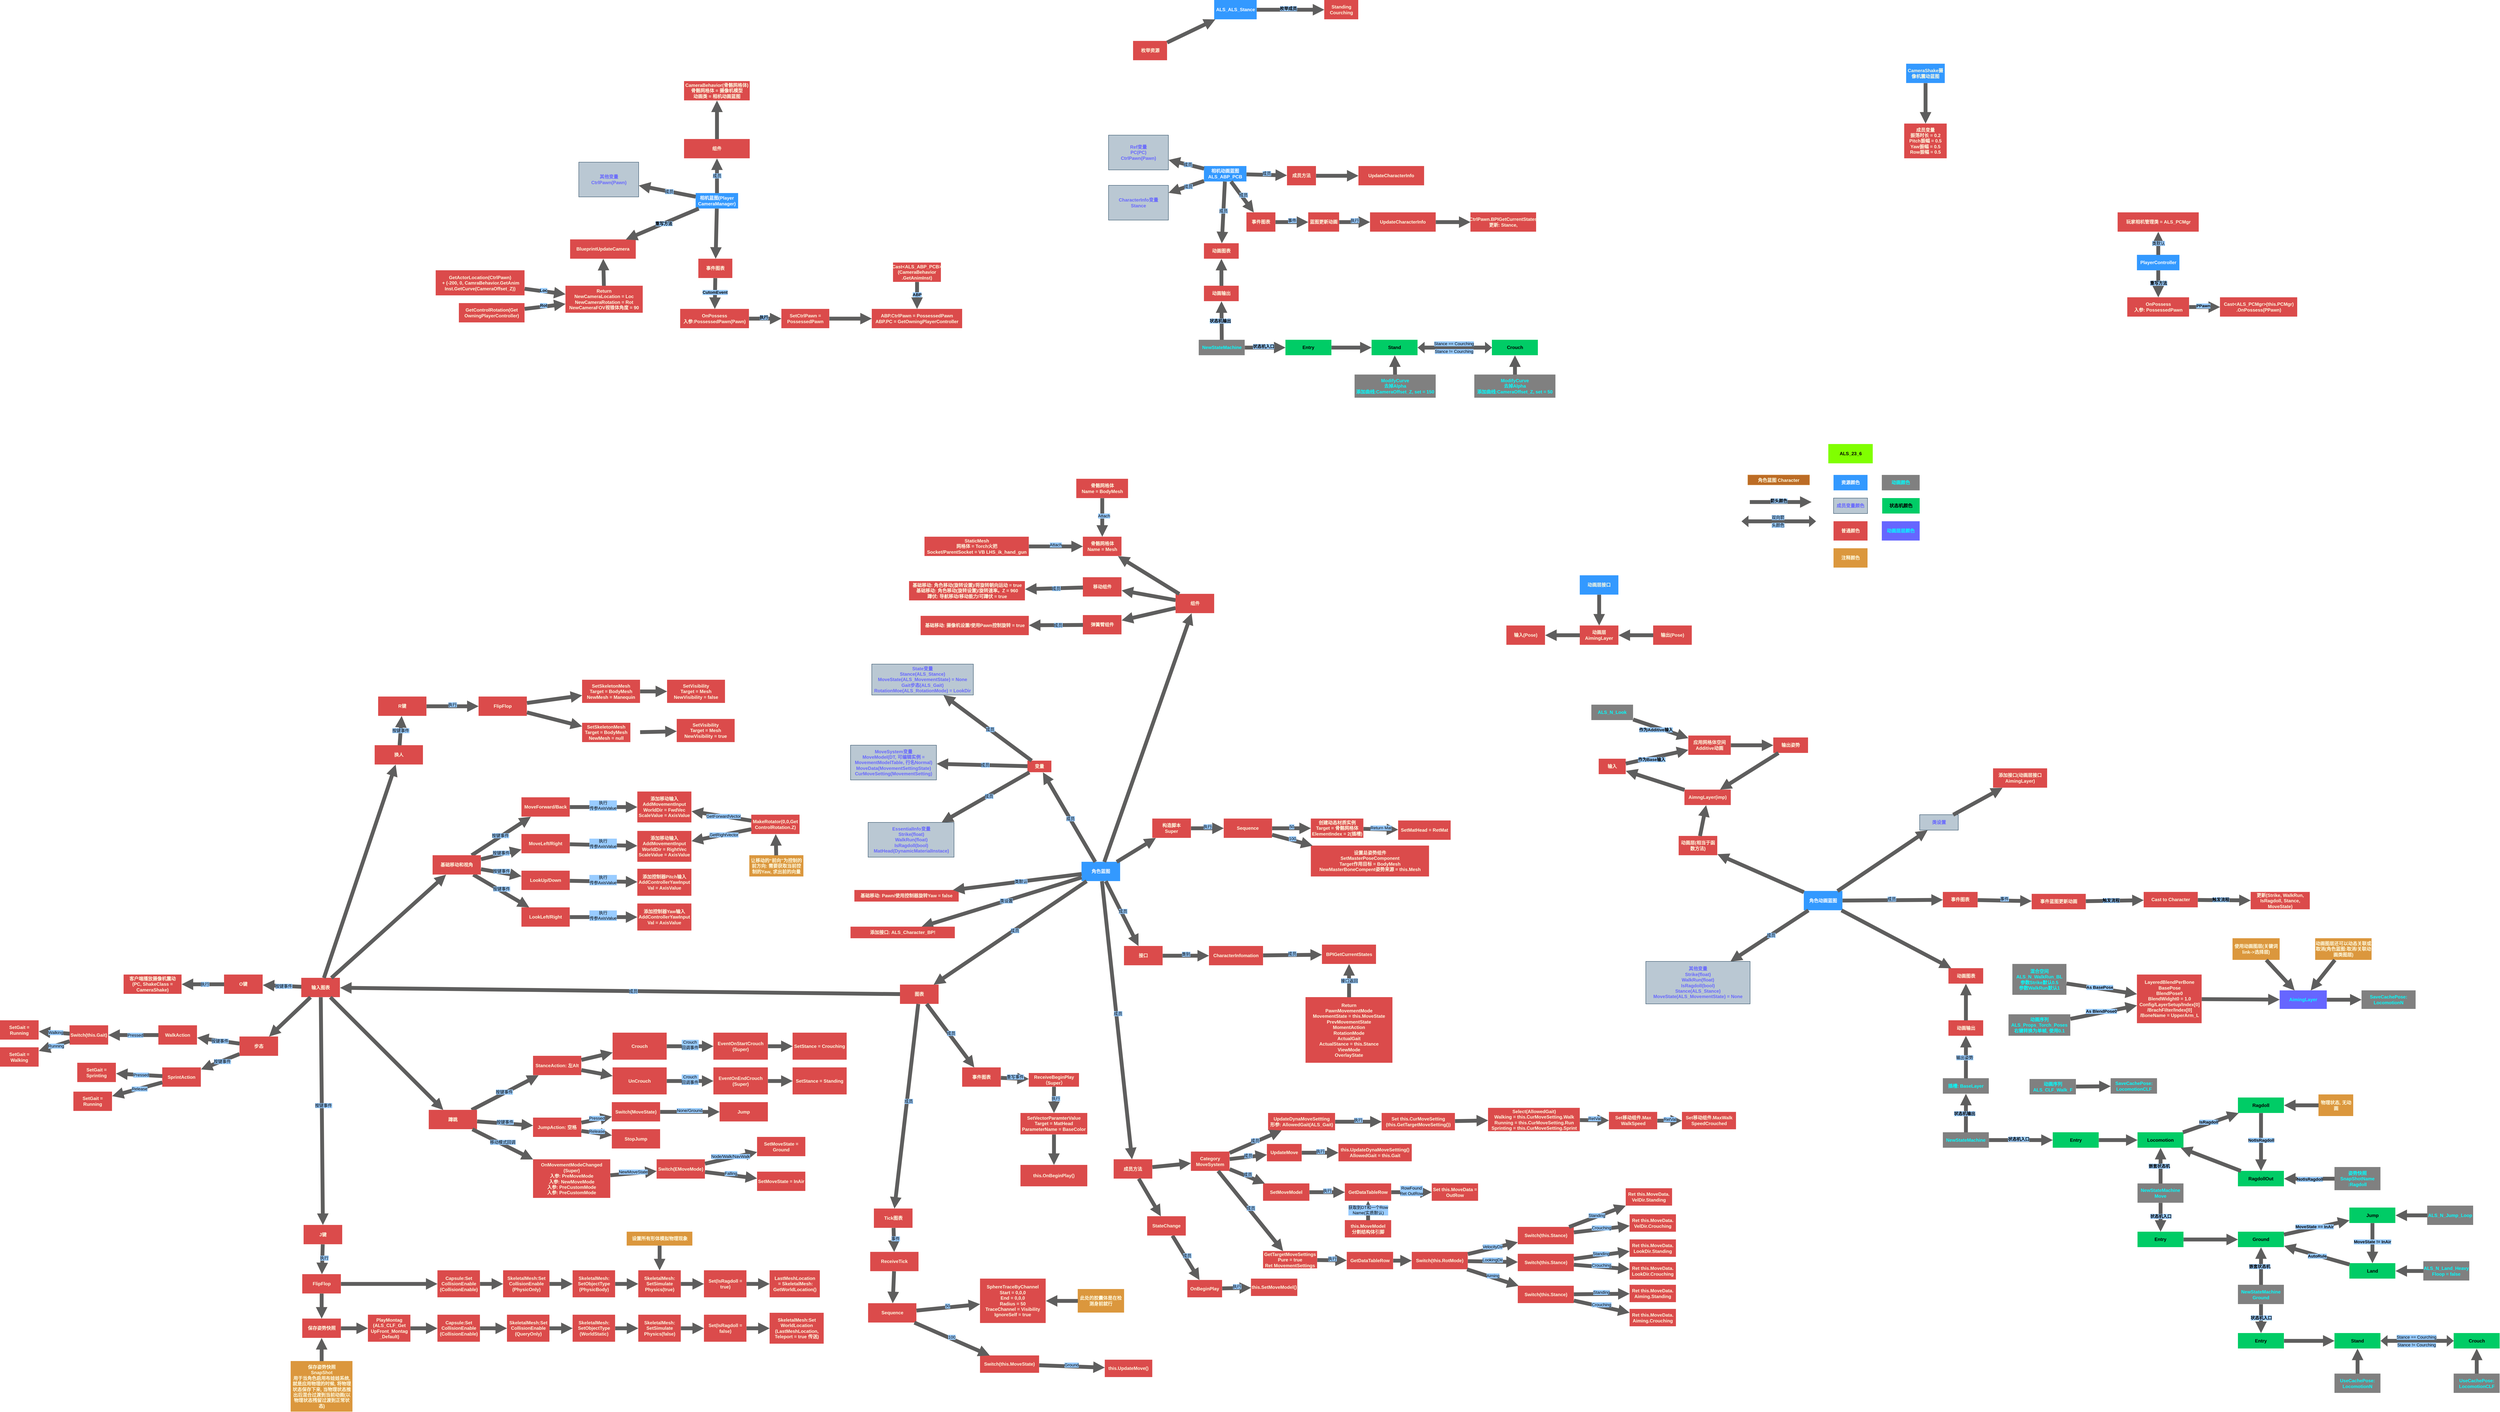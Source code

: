 <mxfile version="21.8.2" type="github">
  <diagram id="C5RBs43oDa-KdzZeNtuy" name="Page-1">
    <mxGraphModel dx="4702" dy="3079" grid="1" gridSize="10" guides="1" tooltips="1" connect="1" arrows="1" fold="1" page="1" pageScale="1" pageWidth="827" pageHeight="1169" background="none" math="0" shadow="0">
      <root>
        <mxCell id="WIyWlLk6GJQsqaUBKTNV-0" />
        <mxCell id="WIyWlLk6GJQsqaUBKTNV-1" parent="WIyWlLk6GJQsqaUBKTNV-0" />
        <mxCell id="zkfFHV4jXpPFQw0GAbJ--0" value="角色蓝图 Character" style="swimlane;fontStyle=1;align=center;verticalAlign=top;childLayout=stackLayout;horizontal=1;startSize=26;horizontalStack=0;resizeParent=1;resizeLast=0;collapsible=1;marginBottom=0;rounded=0;shadow=0;strokeWidth=1;labelBackgroundColor=none;fillColor=#BC6C25;strokeColor=#DDA15E;fontColor=#FEFAE0;swimlaneFillColor=#FFB366;" parent="WIyWlLk6GJQsqaUBKTNV-1" vertex="1" collapsed="1">
          <mxGeometry x="1775" y="-900" width="160" height="26" as="geometry">
            <mxRectangle x="70" y="60" width="160" height="138" as="alternateBounds" />
          </mxGeometry>
        </mxCell>
        <mxCell id="zkfFHV4jXpPFQw0GAbJ--1" value="EventGraph" style="text;align=center;verticalAlign=top;spacingLeft=4;spacingRight=4;overflow=hidden;rotatable=0;points=[[0,0.5],[1,0.5]];portConstraint=eastwest;labelBackgroundColor=none;fontColor=#FEFAE0;rounded=0;labelBorderColor=none;" parent="zkfFHV4jXpPFQw0GAbJ--0" vertex="1">
          <mxGeometry y="26" width="160" height="26" as="geometry" />
        </mxCell>
        <mxCell id="zkfFHV4jXpPFQw0GAbJ--4" value="" style="line;html=1;strokeWidth=1;align=left;verticalAlign=middle;spacingTop=-1;spacingLeft=3;spacingRight=3;rotatable=0;labelPosition=right;points=[];portConstraint=eastwest;labelBackgroundColor=none;fillColor=#BC6C25;strokeColor=#DDA15E;fontColor=#FEFAE0;rounded=0;" parent="zkfFHV4jXpPFQw0GAbJ--0" vertex="1">
          <mxGeometry y="52" width="160" height="8" as="geometry" />
        </mxCell>
        <mxCell id="zkfFHV4jXpPFQw0GAbJ--5" value="其他变量" style="text;align=center;verticalAlign=top;spacingLeft=4;spacingRight=4;overflow=hidden;rotatable=0;points=[[0,0.5],[1,0.5]];portConstraint=eastwest;labelBackgroundColor=none;fontColor=#FEFAE0;rounded=0;" parent="zkfFHV4jXpPFQw0GAbJ--0" vertex="1">
          <mxGeometry y="60" width="160" height="26" as="geometry" />
        </mxCell>
        <mxCell id="bJ11BQRqr4eS5AZLD4-f-172" value="&lt;font style=&quot;&quot; color=&quot;#fefefe&quot;&gt;角色蓝图&lt;/font&gt;" style="whiteSpace=wrap;html=1;verticalAlign=middle;fillColor=#3399FF;strokeColor=none;fontColor=#FEFAE0;fontStyle=1;startSize=26;rounded=0;shadow=0;strokeWidth=1;labelBackgroundColor=none;swimlaneFillColor=#FFB366;gradientColor=none;" parent="WIyWlLk6GJQsqaUBKTNV-1" vertex="1">
          <mxGeometry x="50" y="102" width="100" height="50" as="geometry" />
        </mxCell>
        <mxCell id="InQoelLmfFUJZfNRCCsI-3" value="" style="rounded=0;orthogonalLoop=1;jettySize=auto;html=1;strokeColor=#DDA15E;fontColor=default;fillColor=#5E5E5E;labelBackgroundColor=none;shape=arrow;strokeWidth=0;" parent="WIyWlLk6GJQsqaUBKTNV-1" source="bJ11BQRqr4eS5AZLD4-f-172" target="JYPQvTjcsDXk_iEu1kTN-33" edge="1">
          <mxGeometry relative="1" as="geometry">
            <mxPoint x="50" y="114.76" as="sourcePoint" />
            <mxPoint x="170" y="114.76" as="targetPoint" />
          </mxGeometry>
        </mxCell>
        <mxCell id="InQoelLmfFUJZfNRCCsI-4" value="&lt;span style=&quot;font-weight: normal;&quot;&gt;成员&lt;/span&gt;" style="edgeLabel;html=1;align=center;verticalAlign=middle;resizable=0;points=[];fontColor=#000000;rounded=0;labelBackgroundColor=#99CCFF;fontStyle=1" parent="InQoelLmfFUJZfNRCCsI-3" vertex="1" connectable="0">
          <mxGeometry x="-0.044" y="2" relative="1" as="geometry">
            <mxPoint x="2" y="-2" as="offset" />
          </mxGeometry>
        </mxCell>
        <mxCell id="InQoelLmfFUJZfNRCCsI-5" value="&lt;font style=&quot;&quot; color=&quot;#fefefe&quot;&gt;资源颜色&lt;/font&gt;" style="whiteSpace=wrap;html=1;verticalAlign=middle;fillColor=#3399FF;strokeColor=none;fontColor=#FEFAE0;fontStyle=1;startSize=26;rounded=0;shadow=0;strokeWidth=1;labelBackgroundColor=none;swimlaneFillColor=#FFB366;gradientColor=none;" parent="WIyWlLk6GJQsqaUBKTNV-1" vertex="1">
          <mxGeometry x="1997" y="-900" width="88" height="40" as="geometry" />
        </mxCell>
        <mxCell id="InQoelLmfFUJZfNRCCsI-8" value="&lt;font style=&quot;&quot; color=&quot;#6666ff&quot;&gt;成员变量颜色&lt;/font&gt;" style="whiteSpace=wrap;html=1;verticalAlign=middle;fontStyle=1;startSize=26;rounded=0;shadow=0;strokeWidth=1;labelBackgroundColor=none;swimlaneFillColor=#FFB366;fillColor=#bac8d3;strokeColor=#23445d;" parent="WIyWlLk6GJQsqaUBKTNV-1" vertex="1">
          <mxGeometry x="1997" y="-840" width="88" height="40" as="geometry" />
        </mxCell>
        <mxCell id="InQoelLmfFUJZfNRCCsI-10" value="" style="rounded=0;orthogonalLoop=1;jettySize=auto;html=1;strokeColor=#DDA15E;fontColor=default;fillColor=#5E5E5E;labelBackgroundColor=none;shape=arrow;strokeWidth=0;" parent="WIyWlLk6GJQsqaUBKTNV-1" source="tBIIzhnrOeA-CQpatBJY-32" target="InQoelLmfFUJZfNRCCsI-12" edge="1">
          <mxGeometry relative="1" as="geometry">
            <mxPoint x="503.5" y="-707" as="sourcePoint" />
            <mxPoint x="373.5" y="-731.685" as="targetPoint" />
          </mxGeometry>
        </mxCell>
        <mxCell id="InQoelLmfFUJZfNRCCsI-12" value="移动组件" style="whiteSpace=wrap;html=1;verticalAlign=middle;fillColor=#DB4B4B;strokeColor=none;fontColor=#FEFAE0;fontStyle=1;startSize=26;rounded=0;shadow=0;strokeWidth=1;labelBackgroundColor=none;swimlaneFillColor=#FFB366;" parent="WIyWlLk6GJQsqaUBKTNV-1" vertex="1">
          <mxGeometry x="53.5" y="-635" width="100" height="50" as="geometry" />
        </mxCell>
        <mxCell id="InQoelLmfFUJZfNRCCsI-13" value="基础移动: Pawn/使用控制器旋转Yaw = false" style="whiteSpace=wrap;html=1;verticalAlign=middle;fillColor=#DB4B4B;strokeColor=none;fontColor=#FEFAE0;fontStyle=1;startSize=26;rounded=0;shadow=0;strokeWidth=1;labelBackgroundColor=none;swimlaneFillColor=#FFB366;" parent="WIyWlLk6GJQsqaUBKTNV-1" vertex="1">
          <mxGeometry x="-538" y="175" width="270" height="30" as="geometry" />
        </mxCell>
        <mxCell id="InQoelLmfFUJZfNRCCsI-14" value="" style="rounded=0;orthogonalLoop=1;jettySize=auto;html=1;strokeColor=#DDA15E;fontColor=default;fillColor=#5E5E5E;labelBackgroundColor=none;shape=arrow;strokeWidth=0;" parent="WIyWlLk6GJQsqaUBKTNV-1" source="bJ11BQRqr4eS5AZLD4-f-172" target="InQoelLmfFUJZfNRCCsI-13" edge="1">
          <mxGeometry relative="1" as="geometry">
            <mxPoint x="80" y="200" as="sourcePoint" />
            <mxPoint x="-150" y="129" as="targetPoint" />
          </mxGeometry>
        </mxCell>
        <mxCell id="InQoelLmfFUJZfNRCCsI-15" value="&lt;span style=&quot;font-weight: normal;&quot;&gt;类默认&lt;/span&gt;" style="edgeLabel;html=1;align=center;verticalAlign=middle;resizable=0;points=[];fontColor=#000000;rounded=0;labelBackgroundColor=#99CCFF;fontStyle=1" parent="InQoelLmfFUJZfNRCCsI-14" vertex="1" connectable="0">
          <mxGeometry x="-0.044" y="2" relative="1" as="geometry">
            <mxPoint x="2" y="-2" as="offset" />
          </mxGeometry>
        </mxCell>
        <mxCell id="InQoelLmfFUJZfNRCCsI-16" value="基础移动:&amp;nbsp;角色移动(旋转设置)/将旋转朝向运动 = true&lt;br&gt;基础移动:&amp;nbsp;角色移动(旋转设置)/旋转速率。Z = 960&lt;br&gt;蹲伏: 导航移动/移动能力/可蹲伏 = true" style="whiteSpace=wrap;html=1;verticalAlign=middle;fillColor=#DB4B4B;strokeColor=none;fontColor=#FEFAE0;fontStyle=1;startSize=26;rounded=0;shadow=0;strokeWidth=1;labelBackgroundColor=none;swimlaneFillColor=#FFB366;" parent="WIyWlLk6GJQsqaUBKTNV-1" vertex="1">
          <mxGeometry x="-396.5" y="-625" width="300" height="50" as="geometry" />
        </mxCell>
        <mxCell id="InQoelLmfFUJZfNRCCsI-17" value="" style="rounded=0;orthogonalLoop=1;jettySize=auto;html=1;strokeColor=#DDA15E;fontColor=default;fillColor=#5E5E5E;labelBackgroundColor=none;shape=arrow;strokeWidth=0;" parent="WIyWlLk6GJQsqaUBKTNV-1" source="InQoelLmfFUJZfNRCCsI-12" target="InQoelLmfFUJZfNRCCsI-16" edge="1">
          <mxGeometry relative="1" as="geometry">
            <mxPoint x="143.5" y="-514.5" as="sourcePoint" />
            <mxPoint x="-86.5" y="-585.5" as="targetPoint" />
          </mxGeometry>
        </mxCell>
        <mxCell id="InQoelLmfFUJZfNRCCsI-18" value="&lt;span style=&quot;font-weight: normal;&quot;&gt;成员&lt;/span&gt;" style="edgeLabel;html=1;align=center;verticalAlign=middle;resizable=0;points=[];fontColor=#000000;rounded=0;labelBackgroundColor=#99CCFF;fontStyle=1" parent="InQoelLmfFUJZfNRCCsI-17" vertex="1" connectable="0">
          <mxGeometry x="-0.044" y="2" relative="1" as="geometry">
            <mxPoint x="2" y="-2" as="offset" />
          </mxGeometry>
        </mxCell>
        <mxCell id="InQoelLmfFUJZfNRCCsI-19" value="弹簧臂组件" style="whiteSpace=wrap;html=1;verticalAlign=middle;fillColor=#DB4B4B;strokeColor=none;fontColor=#FEFAE0;fontStyle=1;startSize=26;rounded=0;shadow=0;strokeWidth=1;labelBackgroundColor=none;swimlaneFillColor=#FFB366;" parent="WIyWlLk6GJQsqaUBKTNV-1" vertex="1">
          <mxGeometry x="53.5" y="-537" width="100" height="50" as="geometry" />
        </mxCell>
        <mxCell id="InQoelLmfFUJZfNRCCsI-20" value="" style="rounded=0;orthogonalLoop=1;jettySize=auto;html=1;strokeColor=#DDA15E;fontColor=default;fillColor=#5E5E5E;labelBackgroundColor=none;shape=arrow;strokeWidth=0;" parent="WIyWlLk6GJQsqaUBKTNV-1" source="InQoelLmfFUJZfNRCCsI-19" target="InQoelLmfFUJZfNRCCsI-22" edge="1">
          <mxGeometry relative="1" as="geometry">
            <mxPoint x="153.5" y="-426.5" as="sourcePoint" />
            <mxPoint x="-86.5" y="-512" as="targetPoint" />
          </mxGeometry>
        </mxCell>
        <mxCell id="InQoelLmfFUJZfNRCCsI-21" value="&lt;span style=&quot;font-weight: normal;&quot;&gt;成员&lt;/span&gt;" style="edgeLabel;html=1;align=center;verticalAlign=middle;resizable=0;points=[];fontColor=#000000;rounded=0;labelBackgroundColor=#99CCFF;fontStyle=1" parent="InQoelLmfFUJZfNRCCsI-20" vertex="1" connectable="0">
          <mxGeometry x="-0.044" y="2" relative="1" as="geometry">
            <mxPoint x="2" y="-2" as="offset" />
          </mxGeometry>
        </mxCell>
        <mxCell id="InQoelLmfFUJZfNRCCsI-22" value="基础移动:&amp;nbsp;摄像机设置/使用Pawn控制旋转 = true" style="whiteSpace=wrap;html=1;verticalAlign=middle;fillColor=#DB4B4B;strokeColor=none;fontColor=#FEFAE0;fontStyle=1;startSize=26;rounded=0;shadow=0;strokeWidth=1;labelBackgroundColor=none;swimlaneFillColor=#FFB366;" parent="WIyWlLk6GJQsqaUBKTNV-1" vertex="1">
          <mxGeometry x="-366.5" y="-535" width="280" height="50" as="geometry" />
        </mxCell>
        <mxCell id="InQoelLmfFUJZfNRCCsI-23" value="" style="rounded=0;orthogonalLoop=1;jettySize=auto;html=1;strokeColor=#DDA15E;fontColor=default;fillColor=#5E5E5E;labelBackgroundColor=none;shape=arrow;strokeWidth=0;" parent="WIyWlLk6GJQsqaUBKTNV-1" source="tBIIzhnrOeA-CQpatBJY-32" target="InQoelLmfFUJZfNRCCsI-19" edge="1">
          <mxGeometry relative="1" as="geometry">
            <mxPoint x="563.5" y="-762" as="sourcePoint" />
            <mxPoint x="443.5" y="-712" as="targetPoint" />
          </mxGeometry>
        </mxCell>
        <mxCell id="InQoelLmfFUJZfNRCCsI-24" value="事件图表" style="whiteSpace=wrap;html=1;verticalAlign=middle;fillColor=#DB4B4B;strokeColor=none;fontColor=#FEFAE0;fontStyle=1;startSize=26;rounded=0;shadow=0;strokeWidth=1;labelBackgroundColor=none;swimlaneFillColor=#FFB366;" parent="WIyWlLk6GJQsqaUBKTNV-1" vertex="1">
          <mxGeometry x="-259" y="634.5" width="100" height="50" as="geometry" />
        </mxCell>
        <mxCell id="InQoelLmfFUJZfNRCCsI-25" value="" style="rounded=0;orthogonalLoop=1;jettySize=auto;html=1;strokeColor=#DDA15E;fontColor=default;fillColor=#5E5E5E;labelBackgroundColor=none;shape=arrow;strokeWidth=0;" parent="WIyWlLk6GJQsqaUBKTNV-1" source="bJ11BQRqr4eS5AZLD4-f-172" target="tBIIzhnrOeA-CQpatBJY-34" edge="1">
          <mxGeometry relative="1" as="geometry">
            <mxPoint x="290" y="340" as="sourcePoint" />
            <mxPoint x="-50" y="333" as="targetPoint" />
          </mxGeometry>
        </mxCell>
        <mxCell id="InQoelLmfFUJZfNRCCsI-26" value="&lt;span style=&quot;font-weight: normal;&quot;&gt;成员&lt;/span&gt;" style="edgeLabel;html=1;align=center;verticalAlign=middle;resizable=0;points=[];fontColor=#000000;rounded=0;labelBackgroundColor=#99CCFF;fontStyle=1" parent="InQoelLmfFUJZfNRCCsI-25" vertex="1" connectable="0">
          <mxGeometry x="-0.044" y="2" relative="1" as="geometry">
            <mxPoint x="2" y="-2" as="offset" />
          </mxGeometry>
        </mxCell>
        <mxCell id="InQoelLmfFUJZfNRCCsI-27" value="O键" style="whiteSpace=wrap;html=1;verticalAlign=middle;fillColor=#DB4B4B;strokeColor=none;fontColor=#FEFAE0;fontStyle=1;startSize=26;rounded=0;shadow=0;strokeWidth=1;labelBackgroundColor=none;swimlaneFillColor=#FFB366;" parent="WIyWlLk6GJQsqaUBKTNV-1" vertex="1">
          <mxGeometry x="-2170" y="394" width="100" height="50" as="geometry" />
        </mxCell>
        <mxCell id="InQoelLmfFUJZfNRCCsI-28" value="" style="rounded=0;orthogonalLoop=1;jettySize=auto;html=1;strokeColor=#DDA15E;fontColor=default;fillColor=#5E5E5E;labelBackgroundColor=none;shape=arrow;strokeWidth=0;" parent="WIyWlLk6GJQsqaUBKTNV-1" source="InQoelLmfFUJZfNRCCsI-186" target="InQoelLmfFUJZfNRCCsI-27" edge="1">
          <mxGeometry relative="1" as="geometry">
            <mxPoint x="-2330" y="227.5" as="sourcePoint" />
            <mxPoint x="-2235" y="384.5" as="targetPoint" />
          </mxGeometry>
        </mxCell>
        <mxCell id="InQoelLmfFUJZfNRCCsI-29" value="&lt;span style=&quot;font-weight: normal;&quot;&gt;按键事件&lt;/span&gt;" style="edgeLabel;html=1;align=center;verticalAlign=middle;resizable=0;points=[];fontColor=#000000;rounded=0;labelBackgroundColor=#99CCFF;fontStyle=1" parent="InQoelLmfFUJZfNRCCsI-28" vertex="1" connectable="0">
          <mxGeometry x="-0.044" y="2" relative="1" as="geometry">
            <mxPoint x="2" y="-2" as="offset" />
          </mxGeometry>
        </mxCell>
        <mxCell id="InQoelLmfFUJZfNRCCsI-30" value="普通颜色" style="whiteSpace=wrap;html=1;verticalAlign=middle;fillColor=#DB4B4B;strokeColor=none;fontColor=#FEFAE0;fontStyle=1;startSize=26;rounded=0;shadow=0;strokeWidth=1;labelBackgroundColor=none;swimlaneFillColor=#FFB366;" parent="WIyWlLk6GJQsqaUBKTNV-1" vertex="1">
          <mxGeometry x="1997" y="-780" width="88" height="50" as="geometry" />
        </mxCell>
        <mxCell id="InQoelLmfFUJZfNRCCsI-31" value="客户端播放摄像机震动&lt;br&gt;(PC, ShakeClass = CameraShake)" style="whiteSpace=wrap;html=1;verticalAlign=middle;fillColor=#DB4B4B;strokeColor=none;fontColor=#FEFAE0;fontStyle=1;startSize=26;rounded=0;shadow=0;strokeWidth=1;labelBackgroundColor=none;swimlaneFillColor=#FFB366;" parent="WIyWlLk6GJQsqaUBKTNV-1" vertex="1">
          <mxGeometry x="-2430" y="394" width="150" height="50" as="geometry" />
        </mxCell>
        <mxCell id="InQoelLmfFUJZfNRCCsI-32" value="" style="rounded=0;orthogonalLoop=1;jettySize=auto;html=1;strokeColor=#DDA15E;fontColor=default;fillColor=#5E5E5E;labelBackgroundColor=none;shape=arrow;strokeWidth=0;" parent="WIyWlLk6GJQsqaUBKTNV-1" source="InQoelLmfFUJZfNRCCsI-27" target="InQoelLmfFUJZfNRCCsI-31" edge="1">
          <mxGeometry relative="1" as="geometry">
            <mxPoint x="-2215" y="231.5" as="sourcePoint" />
            <mxPoint x="-2395" y="311.5" as="targetPoint" />
          </mxGeometry>
        </mxCell>
        <mxCell id="InQoelLmfFUJZfNRCCsI-33" value="&lt;span style=&quot;font-weight: normal;&quot;&gt;执行&lt;/span&gt;" style="edgeLabel;html=1;align=center;verticalAlign=middle;resizable=0;points=[];fontColor=#000000;rounded=0;labelBackgroundColor=#99CCFF;fontStyle=1" parent="InQoelLmfFUJZfNRCCsI-32" vertex="1" connectable="0">
          <mxGeometry x="-0.044" y="2" relative="1" as="geometry">
            <mxPoint x="2" y="-2" as="offset" />
          </mxGeometry>
        </mxCell>
        <mxCell id="InQoelLmfFUJZfNRCCsI-34" value="J键" style="whiteSpace=wrap;html=1;verticalAlign=middle;fillColor=#DB4B4B;strokeColor=none;fontColor=#FEFAE0;fontStyle=1;startSize=26;rounded=0;shadow=0;strokeWidth=1;labelBackgroundColor=none;swimlaneFillColor=#FFB366;" parent="WIyWlLk6GJQsqaUBKTNV-1" vertex="1">
          <mxGeometry x="-1964" y="1042.5" width="100" height="50" as="geometry" />
        </mxCell>
        <mxCell id="InQoelLmfFUJZfNRCCsI-36" value="" style="rounded=0;orthogonalLoop=1;jettySize=auto;html=1;strokeColor=#DDA15E;fontColor=default;fillColor=#5E5E5E;labelBackgroundColor=none;shape=arrow;strokeWidth=0;" parent="WIyWlLk6GJQsqaUBKTNV-1" source="InQoelLmfFUJZfNRCCsI-186" target="InQoelLmfFUJZfNRCCsI-34" edge="1">
          <mxGeometry relative="1" as="geometry">
            <mxPoint x="-1907.5" y="892.5" as="sourcePoint" />
            <mxPoint x="-2272.5" y="448.53" as="targetPoint" />
          </mxGeometry>
        </mxCell>
        <mxCell id="InQoelLmfFUJZfNRCCsI-37" value="&lt;span style=&quot;font-weight: normal;&quot;&gt;按键事件&lt;/span&gt;" style="edgeLabel;html=1;align=center;verticalAlign=middle;resizable=0;points=[];fontColor=#000000;rounded=0;labelBackgroundColor=#99CCFF;fontStyle=1" parent="InQoelLmfFUJZfNRCCsI-36" vertex="1" connectable="0">
          <mxGeometry x="-0.044" y="2" relative="1" as="geometry">
            <mxPoint x="2" y="-2" as="offset" />
          </mxGeometry>
        </mxCell>
        <mxCell id="InQoelLmfFUJZfNRCCsI-38" value="" style="rounded=0;orthogonalLoop=1;jettySize=auto;html=1;strokeColor=#DDA15E;fontColor=default;fillColor=#5E5E5E;labelBackgroundColor=none;shape=arrow;strokeWidth=0;" parent="WIyWlLk6GJQsqaUBKTNV-1" source="InQoelLmfFUJZfNRCCsI-34" target="InQoelLmfFUJZfNRCCsI-40" edge="1">
          <mxGeometry relative="1" as="geometry">
            <mxPoint x="-1737.5" y="800" as="sourcePoint" />
            <mxPoint x="-1737.5" y="1050" as="targetPoint" />
          </mxGeometry>
        </mxCell>
        <mxCell id="InQoelLmfFUJZfNRCCsI-39" value="&lt;span style=&quot;font-weight: normal;&quot;&gt;执行&lt;/span&gt;" style="edgeLabel;html=1;align=center;verticalAlign=middle;resizable=0;points=[];fontColor=#000000;rounded=0;labelBackgroundColor=#99CCFF;fontStyle=1" parent="InQoelLmfFUJZfNRCCsI-38" vertex="1" connectable="0">
          <mxGeometry x="-0.044" y="2" relative="1" as="geometry">
            <mxPoint x="2" y="-2" as="offset" />
          </mxGeometry>
        </mxCell>
        <mxCell id="InQoelLmfFUJZfNRCCsI-40" value="FlipFlop" style="whiteSpace=wrap;html=1;verticalAlign=middle;fillColor=#DB4B4B;strokeColor=none;fontColor=#FEFAE0;fontStyle=1;startSize=26;rounded=0;shadow=0;strokeWidth=1;labelBackgroundColor=none;swimlaneFillColor=#FFB366;" parent="WIyWlLk6GJQsqaUBKTNV-1" vertex="1">
          <mxGeometry x="-1967.5" y="1170" width="100" height="50" as="geometry" />
        </mxCell>
        <mxCell id="InQoelLmfFUJZfNRCCsI-42" value="保存姿势快照" style="whiteSpace=wrap;html=1;verticalAlign=middle;fillColor=#DB4B4B;strokeColor=none;fontColor=#FEFAE0;fontStyle=1;startSize=26;rounded=0;shadow=0;strokeWidth=1;labelBackgroundColor=none;swimlaneFillColor=#FFB366;" parent="WIyWlLk6GJQsqaUBKTNV-1" vertex="1">
          <mxGeometry x="-1967.5" y="1285" width="100" height="50" as="geometry" />
        </mxCell>
        <mxCell id="InQoelLmfFUJZfNRCCsI-43" value="" style="rounded=0;orthogonalLoop=1;jettySize=auto;html=1;strokeColor=#DDA15E;fontColor=default;fillColor=#5E5E5E;labelBackgroundColor=none;shape=arrow;strokeWidth=0;" parent="WIyWlLk6GJQsqaUBKTNV-1" source="InQoelLmfFUJZfNRCCsI-40" target="InQoelLmfFUJZfNRCCsI-42" edge="1">
          <mxGeometry relative="1" as="geometry">
            <mxPoint x="-2087.5" y="1135" as="sourcePoint" />
            <mxPoint x="-1987.5" y="1235" as="targetPoint" />
          </mxGeometry>
        </mxCell>
        <mxCell id="InQoelLmfFUJZfNRCCsI-46" value="保存姿势快照&lt;br/&gt;SnapShot&lt;br/&gt;用于当角色启用布娃娃系统, 就是应用物理的时候, 将物理状态保存下来, 当物理状态推出后混合过渡到当前动画(以物理状态残留过渡到正常状态)" style="whiteSpace=wrap;html=1;verticalAlign=middle;fillColor=#DB973D;strokeColor=none;fontColor=#FEFAE0;fontStyle=1;startSize=26;rounded=0;shadow=0;strokeWidth=1;labelBackgroundColor=none;swimlaneFillColor=#FFB366;" parent="WIyWlLk6GJQsqaUBKTNV-1" vertex="1">
          <mxGeometry x="-1997.5" y="1395" width="160" height="131" as="geometry" />
        </mxCell>
        <mxCell id="InQoelLmfFUJZfNRCCsI-47" value="注释颜色" style="whiteSpace=wrap;html=1;verticalAlign=middle;fillColor=#DB973D;strokeColor=none;fontColor=#FEFAE0;fontStyle=1;startSize=26;rounded=0;shadow=0;strokeWidth=1;labelBackgroundColor=none;swimlaneFillColor=#FFB366;" parent="WIyWlLk6GJQsqaUBKTNV-1" vertex="1">
          <mxGeometry x="1997" y="-710" width="88" height="50" as="geometry" />
        </mxCell>
        <mxCell id="InQoelLmfFUJZfNRCCsI-49" value="" style="rounded=0;orthogonalLoop=1;jettySize=auto;html=1;strokeColor=#DDA15E;fontColor=default;fillColor=#5E5E5E;labelBackgroundColor=none;shape=arrow;strokeWidth=0;" parent="WIyWlLk6GJQsqaUBKTNV-1" source="InQoelLmfFUJZfNRCCsI-46" target="InQoelLmfFUJZfNRCCsI-42" edge="1">
          <mxGeometry relative="1" as="geometry">
            <mxPoint x="-1907.5" y="1185" as="sourcePoint" />
            <mxPoint x="-1907.5" y="1295" as="targetPoint" />
          </mxGeometry>
        </mxCell>
        <mxCell id="InQoelLmfFUJZfNRCCsI-50" value="PlayMontag&lt;br&gt;(ALS_CLF_Get&lt;br&gt;UpFront_Montag&lt;br&gt;_Default)" style="whiteSpace=wrap;html=1;verticalAlign=middle;fillColor=#DB4B4B;strokeColor=none;fontColor=#FEFAE0;fontStyle=1;startSize=26;rounded=0;shadow=0;strokeWidth=1;labelBackgroundColor=none;swimlaneFillColor=#FFB366;align=center;" parent="WIyWlLk6GJQsqaUBKTNV-1" vertex="1">
          <mxGeometry x="-1797.5" y="1275" width="110" height="70" as="geometry" />
        </mxCell>
        <mxCell id="InQoelLmfFUJZfNRCCsI-51" value="" style="rounded=0;orthogonalLoop=1;jettySize=auto;html=1;strokeColor=#DDA15E;fontColor=default;fillColor=#5E5E5E;labelBackgroundColor=none;shape=arrow;strokeWidth=0;" parent="WIyWlLk6GJQsqaUBKTNV-1" source="InQoelLmfFUJZfNRCCsI-42" target="InQoelLmfFUJZfNRCCsI-50" edge="1">
          <mxGeometry relative="1" as="geometry">
            <mxPoint x="-1757.5" y="1405" as="sourcePoint" />
            <mxPoint x="-1757.5" y="1315" as="targetPoint" />
          </mxGeometry>
        </mxCell>
        <mxCell id="InQoelLmfFUJZfNRCCsI-52" value="Capsule:Set&lt;br&gt;CollisionEnable&lt;br&gt;(CollisionEnable)" style="whiteSpace=wrap;html=1;verticalAlign=middle;fillColor=#DB4B4B;strokeColor=none;fontColor=#FEFAE0;fontStyle=1;startSize=26;rounded=0;shadow=0;strokeWidth=1;labelBackgroundColor=none;swimlaneFillColor=#FFB366;align=center;" parent="WIyWlLk6GJQsqaUBKTNV-1" vertex="1">
          <mxGeometry x="-1617.5" y="1275" width="110" height="70" as="geometry" />
        </mxCell>
        <mxCell id="InQoelLmfFUJZfNRCCsI-53" value="" style="rounded=0;orthogonalLoop=1;jettySize=auto;html=1;strokeColor=#DDA15E;fontColor=default;fillColor=#5E5E5E;labelBackgroundColor=none;shape=arrow;strokeWidth=0;" parent="WIyWlLk6GJQsqaUBKTNV-1" source="InQoelLmfFUJZfNRCCsI-50" target="InQoelLmfFUJZfNRCCsI-52" edge="1">
          <mxGeometry relative="1" as="geometry">
            <mxPoint x="-1627.5" y="1310" as="sourcePoint" />
            <mxPoint x="-1527.5" y="1315" as="targetPoint" />
          </mxGeometry>
        </mxCell>
        <mxCell id="InQoelLmfFUJZfNRCCsI-54" value="Capsule:Set&lt;br&gt;CollisionEnable&lt;br&gt;(CollisionEnable)" style="whiteSpace=wrap;html=1;verticalAlign=middle;fillColor=#DB4B4B;strokeColor=none;fontColor=#FEFAE0;fontStyle=1;startSize=26;rounded=0;shadow=0;strokeWidth=1;labelBackgroundColor=none;swimlaneFillColor=#FFB366;align=center;" parent="WIyWlLk6GJQsqaUBKTNV-1" vertex="1">
          <mxGeometry x="-1617.5" y="1160" width="110" height="70" as="geometry" />
        </mxCell>
        <mxCell id="InQoelLmfFUJZfNRCCsI-55" value="" style="rounded=0;orthogonalLoop=1;jettySize=auto;html=1;strokeColor=#DDA15E;fontColor=default;fillColor=#5E5E5E;labelBackgroundColor=none;shape=arrow;strokeWidth=0;" parent="WIyWlLk6GJQsqaUBKTNV-1" source="InQoelLmfFUJZfNRCCsI-40" target="InQoelLmfFUJZfNRCCsI-54" edge="1">
          <mxGeometry relative="1" as="geometry">
            <mxPoint x="-1827.5" y="1180.0" as="sourcePoint" />
            <mxPoint x="-1601.5" y="1196.26" as="targetPoint" />
          </mxGeometry>
        </mxCell>
        <mxCell id="InQoelLmfFUJZfNRCCsI-56" value="SkeletalMesh:&lt;br&gt;SetObjectType&lt;br&gt;(PhysicBody)" style="whiteSpace=wrap;html=1;verticalAlign=middle;fillColor=#DB4B4B;strokeColor=none;fontColor=#FEFAE0;fontStyle=1;startSize=26;rounded=0;shadow=0;strokeWidth=1;labelBackgroundColor=none;swimlaneFillColor=#FFB366;align=center;" parent="WIyWlLk6GJQsqaUBKTNV-1" vertex="1">
          <mxGeometry x="-1267.5" y="1160" width="110" height="70" as="geometry" />
        </mxCell>
        <mxCell id="InQoelLmfFUJZfNRCCsI-58" value="" style="rounded=0;orthogonalLoop=1;jettySize=auto;html=1;strokeColor=#DDA15E;fontColor=default;fillColor=#5E5E5E;labelBackgroundColor=none;shape=arrow;strokeWidth=0;" parent="WIyWlLk6GJQsqaUBKTNV-1" source="InQoelLmfFUJZfNRCCsI-60" target="InQoelLmfFUJZfNRCCsI-56" edge="1">
          <mxGeometry relative="1" as="geometry">
            <mxPoint x="-1327.5" y="1195" as="sourcePoint" />
            <mxPoint x="-1287.5" y="1255" as="targetPoint" />
          </mxGeometry>
        </mxCell>
        <mxCell id="InQoelLmfFUJZfNRCCsI-59" value="" style="rounded=0;orthogonalLoop=1;jettySize=auto;html=1;strokeColor=#DDA15E;fontColor=default;fillColor=#5E5E5E;labelBackgroundColor=none;shape=arrow;strokeWidth=0;" parent="WIyWlLk6GJQsqaUBKTNV-1" source="InQoelLmfFUJZfNRCCsI-54" target="InQoelLmfFUJZfNRCCsI-60" edge="1">
          <mxGeometry relative="1" as="geometry">
            <mxPoint x="-1507.5" y="1195" as="sourcePoint" />
            <mxPoint x="-1467.5" y="1255" as="targetPoint" />
          </mxGeometry>
        </mxCell>
        <mxCell id="InQoelLmfFUJZfNRCCsI-60" value="SkeletalMesh:Set&lt;br&gt;CollisionEnable&lt;br&gt;(PhysicOnly)" style="whiteSpace=wrap;html=1;verticalAlign=middle;fillColor=#DB4B4B;strokeColor=none;fontColor=#FEFAE0;fontStyle=1;startSize=26;rounded=0;shadow=0;strokeWidth=1;labelBackgroundColor=none;swimlaneFillColor=#FFB366;align=center;" parent="WIyWlLk6GJQsqaUBKTNV-1" vertex="1">
          <mxGeometry x="-1447.5" y="1160" width="120" height="70" as="geometry" />
        </mxCell>
        <mxCell id="InQoelLmfFUJZfNRCCsI-61" value="SkeletalMesh:Set&lt;br&gt;CollisionEnable&lt;br&gt;(QueryOnly)" style="whiteSpace=wrap;html=1;verticalAlign=middle;fillColor=#DB4B4B;strokeColor=none;fontColor=#FEFAE0;fontStyle=1;startSize=26;rounded=0;shadow=0;strokeWidth=1;labelBackgroundColor=none;swimlaneFillColor=#FFB366;align=center;" parent="WIyWlLk6GJQsqaUBKTNV-1" vertex="1">
          <mxGeometry x="-1437.5" y="1275" width="110" height="70" as="geometry" />
        </mxCell>
        <mxCell id="InQoelLmfFUJZfNRCCsI-62" value="" style="rounded=0;orthogonalLoop=1;jettySize=auto;html=1;strokeColor=#DDA15E;fontColor=default;fillColor=#5E5E5E;labelBackgroundColor=none;shape=arrow;strokeWidth=0;" parent="WIyWlLk6GJQsqaUBKTNV-1" source="InQoelLmfFUJZfNRCCsI-52" target="InQoelLmfFUJZfNRCCsI-61" edge="1">
          <mxGeometry relative="1" as="geometry">
            <mxPoint x="-1472.5" y="1300" as="sourcePoint" />
            <mxPoint x="-1432.5" y="1360" as="targetPoint" />
          </mxGeometry>
        </mxCell>
        <mxCell id="InQoelLmfFUJZfNRCCsI-63" value="SkeletalMesh:&lt;br&gt;SetObjectType&lt;br&gt;(WorldStatic)" style="whiteSpace=wrap;html=1;verticalAlign=middle;fillColor=#DB4B4B;strokeColor=none;fontColor=#FEFAE0;fontStyle=1;startSize=26;rounded=0;shadow=0;strokeWidth=1;labelBackgroundColor=none;swimlaneFillColor=#FFB366;align=center;" parent="WIyWlLk6GJQsqaUBKTNV-1" vertex="1">
          <mxGeometry x="-1267.5" y="1275" width="110" height="70" as="geometry" />
        </mxCell>
        <mxCell id="InQoelLmfFUJZfNRCCsI-64" value="" style="rounded=0;orthogonalLoop=1;jettySize=auto;html=1;strokeColor=#DDA15E;fontColor=default;fillColor=#5E5E5E;labelBackgroundColor=none;shape=arrow;strokeWidth=0;" parent="WIyWlLk6GJQsqaUBKTNV-1" source="InQoelLmfFUJZfNRCCsI-61" target="InQoelLmfFUJZfNRCCsI-63" edge="1">
          <mxGeometry relative="1" as="geometry">
            <mxPoint x="-1332.5" y="1310" as="sourcePoint" />
            <mxPoint x="-1292.5" y="1370" as="targetPoint" />
          </mxGeometry>
        </mxCell>
        <mxCell id="InQoelLmfFUJZfNRCCsI-65" value="SkeletalMesh:&lt;br&gt;SetSimulate&lt;br&gt;Physics(true)" style="whiteSpace=wrap;html=1;verticalAlign=middle;fillColor=#DB4B4B;strokeColor=none;fontColor=#FEFAE0;fontStyle=1;startSize=26;rounded=0;shadow=0;strokeWidth=1;labelBackgroundColor=none;swimlaneFillColor=#FFB366;align=center;" parent="WIyWlLk6GJQsqaUBKTNV-1" vertex="1">
          <mxGeometry x="-1097.5" y="1160" width="110" height="70" as="geometry" />
        </mxCell>
        <mxCell id="InQoelLmfFUJZfNRCCsI-66" value="" style="rounded=0;orthogonalLoop=1;jettySize=auto;html=1;strokeColor=#DDA15E;fontColor=default;fillColor=#5E5E5E;labelBackgroundColor=none;shape=arrow;strokeWidth=0;" parent="WIyWlLk6GJQsqaUBKTNV-1" source="InQoelLmfFUJZfNRCCsI-56" target="InQoelLmfFUJZfNRCCsI-65" edge="1">
          <mxGeometry relative="1" as="geometry">
            <mxPoint x="-1157.5" y="1195" as="sourcePoint" />
            <mxPoint x="-1117.5" y="1255" as="targetPoint" />
          </mxGeometry>
        </mxCell>
        <mxCell id="InQoelLmfFUJZfNRCCsI-67" value="SkeletalMesh:&lt;br&gt;SetSimulate&lt;br&gt;Physics(false)" style="whiteSpace=wrap;html=1;verticalAlign=middle;fillColor=#DB4B4B;strokeColor=none;fontColor=#FEFAE0;fontStyle=1;startSize=26;rounded=0;shadow=0;strokeWidth=1;labelBackgroundColor=none;swimlaneFillColor=#FFB366;align=center;" parent="WIyWlLk6GJQsqaUBKTNV-1" vertex="1">
          <mxGeometry x="-1097.5" y="1275" width="110" height="70" as="geometry" />
        </mxCell>
        <mxCell id="InQoelLmfFUJZfNRCCsI-68" value="" style="rounded=0;orthogonalLoop=1;jettySize=auto;html=1;strokeColor=#DDA15E;fontColor=default;fillColor=#5E5E5E;labelBackgroundColor=none;shape=arrow;strokeWidth=0;" parent="WIyWlLk6GJQsqaUBKTNV-1" source="InQoelLmfFUJZfNRCCsI-63" target="InQoelLmfFUJZfNRCCsI-67" edge="1">
          <mxGeometry relative="1" as="geometry">
            <mxPoint x="-1162.5" y="1310" as="sourcePoint" />
            <mxPoint x="-1122.5" y="1370" as="targetPoint" />
          </mxGeometry>
        </mxCell>
        <mxCell id="InQoelLmfFUJZfNRCCsI-69" value="Set(IsRagdoll = true)" style="whiteSpace=wrap;html=1;verticalAlign=middle;fillColor=#DB4B4B;strokeColor=none;fontColor=#FEFAE0;fontStyle=1;startSize=26;rounded=0;shadow=0;strokeWidth=1;labelBackgroundColor=none;swimlaneFillColor=#FFB366;align=center;" parent="WIyWlLk6GJQsqaUBKTNV-1" vertex="1">
          <mxGeometry x="-927.5" y="1160" width="110" height="70" as="geometry" />
        </mxCell>
        <mxCell id="InQoelLmfFUJZfNRCCsI-70" value="" style="rounded=0;orthogonalLoop=1;jettySize=auto;html=1;strokeColor=#DDA15E;fontColor=default;fillColor=#5E5E5E;labelBackgroundColor=none;shape=arrow;strokeWidth=0;" parent="WIyWlLk6GJQsqaUBKTNV-1" source="InQoelLmfFUJZfNRCCsI-65" target="InQoelLmfFUJZfNRCCsI-69" edge="1">
          <mxGeometry relative="1" as="geometry">
            <mxPoint x="-987.5" y="1195" as="sourcePoint" />
            <mxPoint x="-947.5" y="1255" as="targetPoint" />
          </mxGeometry>
        </mxCell>
        <mxCell id="InQoelLmfFUJZfNRCCsI-71" value="Set(IsRagdoll = false)" style="whiteSpace=wrap;html=1;verticalAlign=middle;fillColor=#DB4B4B;strokeColor=none;fontColor=#FEFAE0;fontStyle=1;startSize=26;rounded=0;shadow=0;strokeWidth=1;labelBackgroundColor=none;swimlaneFillColor=#FFB366;align=center;" parent="WIyWlLk6GJQsqaUBKTNV-1" vertex="1">
          <mxGeometry x="-927.5" y="1275" width="110" height="70" as="geometry" />
        </mxCell>
        <mxCell id="InQoelLmfFUJZfNRCCsI-72" value="" style="rounded=0;orthogonalLoop=1;jettySize=auto;html=1;strokeColor=#DDA15E;fontColor=default;fillColor=#5E5E5E;labelBackgroundColor=none;shape=arrow;strokeWidth=0;" parent="WIyWlLk6GJQsqaUBKTNV-1" source="InQoelLmfFUJZfNRCCsI-67" target="InQoelLmfFUJZfNRCCsI-71" edge="1">
          <mxGeometry relative="1" as="geometry">
            <mxPoint x="-992.5" y="1310" as="sourcePoint" />
            <mxPoint x="-952.5" y="1370" as="targetPoint" />
          </mxGeometry>
        </mxCell>
        <mxCell id="InQoelLmfFUJZfNRCCsI-73" value="LastMeshLocation&lt;br&gt;&amp;nbsp;= SkeletalMesh:&lt;br&gt;GetWorldLocation()" style="whiteSpace=wrap;html=1;verticalAlign=middle;fillColor=#DB4B4B;strokeColor=none;fontColor=#FEFAE0;fontStyle=1;startSize=26;rounded=0;shadow=0;strokeWidth=1;labelBackgroundColor=none;swimlaneFillColor=#FFB366;align=center;" parent="WIyWlLk6GJQsqaUBKTNV-1" vertex="1">
          <mxGeometry x="-757.5" y="1160" width="130" height="70" as="geometry" />
        </mxCell>
        <mxCell id="InQoelLmfFUJZfNRCCsI-74" value="" style="rounded=0;orthogonalLoop=1;jettySize=auto;html=1;strokeColor=#DDA15E;fontColor=default;fillColor=#5E5E5E;labelBackgroundColor=none;shape=arrow;strokeWidth=0;" parent="WIyWlLk6GJQsqaUBKTNV-1" source="InQoelLmfFUJZfNRCCsI-69" target="InQoelLmfFUJZfNRCCsI-73" edge="1">
          <mxGeometry relative="1" as="geometry">
            <mxPoint x="-817.5" y="1195" as="sourcePoint" />
            <mxPoint x="-777.5" y="1255" as="targetPoint" />
          </mxGeometry>
        </mxCell>
        <mxCell id="InQoelLmfFUJZfNRCCsI-75" value="SkeletalMesh:Set&lt;br&gt;WorldLocation&lt;br&gt;(LastMeshLocation, Teleport = true 传送)" style="whiteSpace=wrap;html=1;verticalAlign=middle;fillColor=#DB4B4B;strokeColor=none;fontColor=#FEFAE0;fontStyle=1;startSize=26;rounded=0;shadow=0;strokeWidth=1;labelBackgroundColor=none;swimlaneFillColor=#FFB366;align=center;" parent="WIyWlLk6GJQsqaUBKTNV-1" vertex="1">
          <mxGeometry x="-757.5" y="1270" width="140" height="80" as="geometry" />
        </mxCell>
        <mxCell id="InQoelLmfFUJZfNRCCsI-76" value="" style="rounded=0;orthogonalLoop=1;jettySize=auto;html=1;strokeColor=#DDA15E;fontColor=default;fillColor=#5E5E5E;labelBackgroundColor=none;shape=arrow;strokeWidth=0;" parent="WIyWlLk6GJQsqaUBKTNV-1" source="InQoelLmfFUJZfNRCCsI-71" target="InQoelLmfFUJZfNRCCsI-75" edge="1">
          <mxGeometry relative="1" as="geometry">
            <mxPoint x="-822.5" y="1310" as="sourcePoint" />
            <mxPoint x="-782.5" y="1370" as="targetPoint" />
          </mxGeometry>
        </mxCell>
        <mxCell id="InQoelLmfFUJZfNRCCsI-77" value="设置所有形体模拟物理现象" style="whiteSpace=wrap;html=1;verticalAlign=middle;fillColor=#DB973D;strokeColor=none;fontColor=#FEFAE0;fontStyle=1;startSize=26;rounded=0;shadow=0;strokeWidth=1;labelBackgroundColor=none;swimlaneFillColor=#FFB366;" parent="WIyWlLk6GJQsqaUBKTNV-1" vertex="1">
          <mxGeometry x="-1127.5" y="1060" width="170" height="36" as="geometry" />
        </mxCell>
        <mxCell id="InQoelLmfFUJZfNRCCsI-78" value="" style="rounded=0;orthogonalLoop=1;jettySize=auto;html=1;strokeColor=#DDA15E;fontColor=default;fillColor=#5E5E5E;labelBackgroundColor=none;shape=arrow;strokeWidth=0;" parent="WIyWlLk6GJQsqaUBKTNV-1" source="InQoelLmfFUJZfNRCCsI-77" target="InQoelLmfFUJZfNRCCsI-65" edge="1">
          <mxGeometry relative="1" as="geometry">
            <mxPoint x="-1012.5" y="1115" as="sourcePoint" />
            <mxPoint x="-952.5" y="1115" as="targetPoint" />
          </mxGeometry>
        </mxCell>
        <mxCell id="InQoelLmfFUJZfNRCCsI-79" value="CameraShake摄像机震动蓝图" style="whiteSpace=wrap;html=1;verticalAlign=middle;fillColor=#3399FF;strokeColor=none;fontColor=#FEFAE0;fontStyle=1;startSize=26;rounded=0;shadow=0;strokeWidth=1;labelBackgroundColor=none;swimlaneFillColor=#FFB366;gradientColor=none;" parent="WIyWlLk6GJQsqaUBKTNV-1" vertex="1">
          <mxGeometry x="2185" y="-1965" width="100" height="50" as="geometry" />
        </mxCell>
        <mxCell id="InQoelLmfFUJZfNRCCsI-80" value="成员变量&lt;br/&gt;振荡时长 = 0.2&lt;br/&gt;Pitch振幅 = 0.5&lt;br/&gt;Yaw振幅 = 0.5&lt;br/&gt;Row振幅 = 0.5" style="whiteSpace=wrap;html=1;verticalAlign=middle;fillColor=#DB4B4B;strokeColor=none;fontColor=#FEFAE0;fontStyle=1;startSize=26;rounded=0;shadow=0;strokeWidth=1;labelBackgroundColor=none;swimlaneFillColor=#FFB366;" parent="WIyWlLk6GJQsqaUBKTNV-1" vertex="1">
          <mxGeometry x="2180" y="-1810" width="110" height="90" as="geometry" />
        </mxCell>
        <mxCell id="InQoelLmfFUJZfNRCCsI-81" value="" style="rounded=0;orthogonalLoop=1;jettySize=auto;html=1;strokeColor=#DDA15E;fontColor=default;fillColor=#5E5E5E;labelBackgroundColor=none;shape=arrow;strokeWidth=0;" parent="WIyWlLk6GJQsqaUBKTNV-1" source="InQoelLmfFUJZfNRCCsI-79" target="InQoelLmfFUJZfNRCCsI-80" edge="1">
          <mxGeometry relative="1" as="geometry">
            <mxPoint x="2390.5" y="-1915" as="sourcePoint" />
            <mxPoint x="2379.5" y="-1769" as="targetPoint" />
          </mxGeometry>
        </mxCell>
        <mxCell id="InQoelLmfFUJZfNRCCsI-83" value="动画层接口" style="whiteSpace=wrap;html=1;verticalAlign=middle;fillColor=#3399FF;strokeColor=none;fontColor=#FEFAE0;fontStyle=1;startSize=26;rounded=0;shadow=0;strokeWidth=1;labelBackgroundColor=none;swimlaneFillColor=#FFB366;gradientColor=none;" parent="WIyWlLk6GJQsqaUBKTNV-1" vertex="1">
          <mxGeometry x="1340" y="-640" width="100" height="50" as="geometry" />
        </mxCell>
        <mxCell id="InQoelLmfFUJZfNRCCsI-84" value="动画层AimingLayer" style="whiteSpace=wrap;html=1;verticalAlign=middle;fillColor=#DB4B4B;strokeColor=none;fontColor=#FEFAE0;fontStyle=1;startSize=26;rounded=0;shadow=0;strokeWidth=1;labelBackgroundColor=none;swimlaneFillColor=#FFB366;" parent="WIyWlLk6GJQsqaUBKTNV-1" vertex="1">
          <mxGeometry x="1340" y="-510" width="100" height="50" as="geometry" />
        </mxCell>
        <mxCell id="InQoelLmfFUJZfNRCCsI-85" value="" style="rounded=0;orthogonalLoop=1;jettySize=auto;html=1;strokeColor=#DDA15E;fontColor=default;fillColor=#5E5E5E;labelBackgroundColor=none;shape=arrow;strokeWidth=0;" parent="WIyWlLk6GJQsqaUBKTNV-1" source="InQoelLmfFUJZfNRCCsI-83" target="InQoelLmfFUJZfNRCCsI-84" edge="1">
          <mxGeometry relative="1" as="geometry">
            <mxPoint x="1320" y="-559" as="sourcePoint" />
            <mxPoint x="1090" y="-630" as="targetPoint" />
          </mxGeometry>
        </mxCell>
        <mxCell id="InQoelLmfFUJZfNRCCsI-87" value="输入(Pose)" style="whiteSpace=wrap;html=1;verticalAlign=middle;fillColor=#DB4B4B;strokeColor=none;fontColor=#FEFAE0;fontStyle=1;startSize=26;rounded=0;shadow=0;strokeWidth=1;labelBackgroundColor=none;swimlaneFillColor=#FFB366;" parent="WIyWlLk6GJQsqaUBKTNV-1" vertex="1">
          <mxGeometry x="1150" y="-510" width="100" height="50" as="geometry" />
        </mxCell>
        <mxCell id="InQoelLmfFUJZfNRCCsI-88" value="" style="rounded=0;orthogonalLoop=1;jettySize=auto;html=1;strokeColor=#DDA15E;fontColor=default;fillColor=#5E5E5E;labelBackgroundColor=none;shape=arrow;strokeWidth=0;" parent="WIyWlLk6GJQsqaUBKTNV-1" source="InQoelLmfFUJZfNRCCsI-84" target="InQoelLmfFUJZfNRCCsI-87" edge="1">
          <mxGeometry relative="1" as="geometry">
            <mxPoint x="1400" y="-580" as="sourcePoint" />
            <mxPoint x="1400" y="-500" as="targetPoint" />
          </mxGeometry>
        </mxCell>
        <mxCell id="InQoelLmfFUJZfNRCCsI-89" value="输出(Pose)" style="whiteSpace=wrap;html=1;verticalAlign=middle;fillColor=#DB4B4B;strokeColor=none;fontColor=#FEFAE0;fontStyle=1;startSize=26;rounded=0;shadow=0;strokeWidth=1;labelBackgroundColor=none;swimlaneFillColor=#FFB366;" parent="WIyWlLk6GJQsqaUBKTNV-1" vertex="1">
          <mxGeometry x="1530" y="-510" width="100" height="50" as="geometry" />
        </mxCell>
        <mxCell id="InQoelLmfFUJZfNRCCsI-90" value="" style="rounded=0;orthogonalLoop=1;jettySize=auto;html=1;strokeColor=#DDA15E;fontColor=default;fillColor=#5E5E5E;labelBackgroundColor=none;shape=arrow;strokeWidth=0;" parent="WIyWlLk6GJQsqaUBKTNV-1" source="InQoelLmfFUJZfNRCCsI-89" target="InQoelLmfFUJZfNRCCsI-84" edge="1">
          <mxGeometry relative="1" as="geometry">
            <mxPoint x="1600" y="-500" as="sourcePoint" />
            <mxPoint x="1480" y="-500" as="targetPoint" />
          </mxGeometry>
        </mxCell>
        <mxCell id="InQoelLmfFUJZfNRCCsI-91" value="&lt;font style=&quot;&quot; color=&quot;#fefefe&quot;&gt;角色动画蓝图&lt;/font&gt;" style="whiteSpace=wrap;html=1;verticalAlign=middle;fillColor=#3399FF;strokeColor=none;fontColor=#FEFAE0;fontStyle=1;startSize=26;rounded=0;shadow=0;strokeWidth=1;labelBackgroundColor=none;swimlaneFillColor=#FFB366;gradientColor=none;" parent="WIyWlLk6GJQsqaUBKTNV-1" vertex="1">
          <mxGeometry x="1920" y="177.5" width="100" height="50" as="geometry" />
        </mxCell>
        <mxCell id="InQoelLmfFUJZfNRCCsI-92" value="动画层(相当于函数方法)" style="whiteSpace=wrap;html=1;verticalAlign=middle;fillColor=#DB4B4B;strokeColor=none;fontColor=#FEFAE0;fontStyle=1;startSize=26;rounded=0;shadow=0;strokeWidth=1;labelBackgroundColor=none;swimlaneFillColor=#FFB366;" parent="WIyWlLk6GJQsqaUBKTNV-1" vertex="1">
          <mxGeometry x="1596" y="35" width="100" height="50" as="geometry" />
        </mxCell>
        <mxCell id="InQoelLmfFUJZfNRCCsI-93" value="" style="rounded=0;orthogonalLoop=1;jettySize=auto;html=1;strokeColor=#DDA15E;fontColor=default;fillColor=#5E5E5E;labelBackgroundColor=none;shape=arrow;strokeWidth=0;" parent="WIyWlLk6GJQsqaUBKTNV-1" source="InQoelLmfFUJZfNRCCsI-91" target="InQoelLmfFUJZfNRCCsI-92" edge="1">
          <mxGeometry relative="1" as="geometry">
            <mxPoint x="910" y="194.29" as="sourcePoint" />
            <mxPoint x="820" y="194.29" as="targetPoint" />
          </mxGeometry>
        </mxCell>
        <mxCell id="InQoelLmfFUJZfNRCCsI-95" value="" style="rounded=0;orthogonalLoop=1;jettySize=auto;html=1;strokeColor=#DDA15E;fontColor=default;fillColor=#5E5E5E;labelBackgroundColor=none;shape=arrow;strokeWidth=0;" parent="WIyWlLk6GJQsqaUBKTNV-1" source="InQoelLmfFUJZfNRCCsI-92" target="InQoelLmfFUJZfNRCCsI-96" edge="1">
          <mxGeometry relative="1" as="geometry">
            <mxPoint x="1946" y="67" as="sourcePoint" />
            <mxPoint x="1796" y="-5" as="targetPoint" />
          </mxGeometry>
        </mxCell>
        <mxCell id="InQoelLmfFUJZfNRCCsI-96" value="AimngLayer(imp)" style="whiteSpace=wrap;html=1;verticalAlign=middle;fillColor=#DB4B4B;strokeColor=none;fontColor=#FEFAE0;fontStyle=1;startSize=26;rounded=0;shadow=0;strokeWidth=1;labelBackgroundColor=none;swimlaneFillColor=#FFB366;" parent="WIyWlLk6GJQsqaUBKTNV-1" vertex="1">
          <mxGeometry x="1611" y="-85" width="120" height="40" as="geometry" />
        </mxCell>
        <mxCell id="InQoelLmfFUJZfNRCCsI-97" value="输入" style="whiteSpace=wrap;html=1;verticalAlign=middle;fillColor=#DB4B4B;strokeColor=none;fontColor=#FEFAE0;fontStyle=1;startSize=26;rounded=0;shadow=0;strokeWidth=1;labelBackgroundColor=none;swimlaneFillColor=#FFB366;" parent="WIyWlLk6GJQsqaUBKTNV-1" vertex="1">
          <mxGeometry x="1389" y="-165" width="70" height="40" as="geometry" />
        </mxCell>
        <mxCell id="InQoelLmfFUJZfNRCCsI-98" value="" style="rounded=0;orthogonalLoop=1;jettySize=auto;html=1;strokeColor=#DDA15E;fontColor=default;fillColor=#5E5E5E;labelBackgroundColor=none;shape=arrow;strokeWidth=0;" parent="WIyWlLk6GJQsqaUBKTNV-1" source="InQoelLmfFUJZfNRCCsI-96" target="InQoelLmfFUJZfNRCCsI-97" edge="1">
          <mxGeometry relative="1" as="geometry">
            <mxPoint x="1602" y="55" as="sourcePoint" />
            <mxPoint x="1642" y="-35" as="targetPoint" />
          </mxGeometry>
        </mxCell>
        <mxCell id="InQoelLmfFUJZfNRCCsI-99" value="输出姿势" style="whiteSpace=wrap;html=1;verticalAlign=middle;fillColor=#DB4B4B;strokeColor=none;fontColor=#FEFAE0;fontStyle=1;startSize=26;rounded=0;shadow=0;strokeWidth=1;labelBackgroundColor=none;swimlaneFillColor=#FFB366;" parent="WIyWlLk6GJQsqaUBKTNV-1" vertex="1">
          <mxGeometry x="1841" y="-220" width="90" height="40" as="geometry" />
        </mxCell>
        <mxCell id="InQoelLmfFUJZfNRCCsI-100" value="" style="rounded=0;orthogonalLoop=1;jettySize=auto;html=1;strokeColor=#DDA15E;fontColor=default;fillColor=#5E5E5E;labelBackgroundColor=none;shape=arrow;strokeWidth=0;" parent="WIyWlLk6GJQsqaUBKTNV-1" source="InQoelLmfFUJZfNRCCsI-99" target="InQoelLmfFUJZfNRCCsI-96" edge="1">
          <mxGeometry relative="1" as="geometry">
            <mxPoint x="1601" y="-75" as="sourcePoint" />
            <mxPoint x="1701" y="-155" as="targetPoint" />
          </mxGeometry>
        </mxCell>
        <mxCell id="InQoelLmfFUJZfNRCCsI-101" value="" style="rounded=0;orthogonalLoop=1;jettySize=auto;html=1;strokeColor=#DDA15E;fontColor=default;fillColor=#5E5E5E;labelBackgroundColor=none;shape=arrow;strokeWidth=0;" parent="WIyWlLk6GJQsqaUBKTNV-1" source="InQoelLmfFUJZfNRCCsI-142" target="InQoelLmfFUJZfNRCCsI-105" edge="1">
          <mxGeometry relative="1" as="geometry">
            <mxPoint x="1741" y="-255.0" as="sourcePoint" />
            <mxPoint x="1571" y="-255.0" as="targetPoint" />
          </mxGeometry>
        </mxCell>
        <mxCell id="InQoelLmfFUJZfNRCCsI-102" value="作为Additive输入" style="edgeLabel;html=1;align=center;verticalAlign=middle;resizable=0;points=[];fontColor=#000000;rounded=0;labelBackgroundColor=#99CCFF;fontStyle=1" parent="InQoelLmfFUJZfNRCCsI-101" vertex="1" connectable="0">
          <mxGeometry x="-0.044" y="2" relative="1" as="geometry">
            <mxPoint x="-10" y="5" as="offset" />
          </mxGeometry>
        </mxCell>
        <mxCell id="InQoelLmfFUJZfNRCCsI-105" value="应用网格体空间Additive动画" style="whiteSpace=wrap;html=1;verticalAlign=middle;fillColor=#DB4B4B;strokeColor=none;fontColor=#FEFAE0;fontStyle=1;startSize=26;rounded=0;shadow=0;strokeWidth=1;labelBackgroundColor=none;swimlaneFillColor=#FFB366;" parent="WIyWlLk6GJQsqaUBKTNV-1" vertex="1">
          <mxGeometry x="1621" y="-225" width="110" height="50" as="geometry" />
        </mxCell>
        <mxCell id="InQoelLmfFUJZfNRCCsI-106" value="" style="rounded=0;orthogonalLoop=1;jettySize=auto;html=1;strokeColor=#DDA15E;fontColor=default;fillColor=#5E5E5E;labelBackgroundColor=none;shape=arrow;strokeWidth=0;" parent="WIyWlLk6GJQsqaUBKTNV-1" source="InQoelLmfFUJZfNRCCsI-97" target="InQoelLmfFUJZfNRCCsI-105" edge="1">
          <mxGeometry relative="1" as="geometry">
            <mxPoint x="1531" y="-175" as="sourcePoint" />
            <mxPoint x="1653" y="-156" as="targetPoint" />
          </mxGeometry>
        </mxCell>
        <mxCell id="InQoelLmfFUJZfNRCCsI-107" value="作为Base输入" style="edgeLabel;html=1;align=center;verticalAlign=middle;resizable=0;points=[];fontColor=#000000;rounded=0;labelBackgroundColor=#99CCFF;fontStyle=1" parent="InQoelLmfFUJZfNRCCsI-106" vertex="1" connectable="0">
          <mxGeometry x="-0.044" y="2" relative="1" as="geometry">
            <mxPoint x="-10" y="8" as="offset" />
          </mxGeometry>
        </mxCell>
        <mxCell id="InQoelLmfFUJZfNRCCsI-108" value="" style="rounded=0;orthogonalLoop=1;jettySize=auto;html=1;strokeColor=#DDA15E;fontColor=default;fillColor=#5E5E5E;labelBackgroundColor=none;shape=arrow;strokeWidth=0;" parent="WIyWlLk6GJQsqaUBKTNV-1" source="InQoelLmfFUJZfNRCCsI-105" target="InQoelLmfFUJZfNRCCsI-99" edge="1">
          <mxGeometry relative="1" as="geometry">
            <mxPoint x="1865" y="-255" as="sourcePoint" />
            <mxPoint x="1771" y="-214" as="targetPoint" />
          </mxGeometry>
        </mxCell>
        <mxCell id="InQoelLmfFUJZfNRCCsI-109" value="&lt;font style=&quot;&quot; color=&quot;#6666ff&quot;&gt;类设置&lt;/font&gt;" style="whiteSpace=wrap;html=1;verticalAlign=middle;fontStyle=1;startSize=26;rounded=0;shadow=0;strokeWidth=1;labelBackgroundColor=none;swimlaneFillColor=#FFB366;fillColor=#bac8d3;strokeColor=#23445d;" parent="WIyWlLk6GJQsqaUBKTNV-1" vertex="1">
          <mxGeometry x="2220" y="-20" width="100" height="40" as="geometry" />
        </mxCell>
        <mxCell id="InQoelLmfFUJZfNRCCsI-110" value="" style="rounded=0;orthogonalLoop=1;jettySize=auto;html=1;strokeColor=#DDA15E;fontColor=default;fillColor=#5E5E5E;labelBackgroundColor=none;shape=arrow;strokeWidth=0;" parent="WIyWlLk6GJQsqaUBKTNV-1" source="InQoelLmfFUJZfNRCCsI-91" target="InQoelLmfFUJZfNRCCsI-109" edge="1">
          <mxGeometry relative="1" as="geometry">
            <mxPoint x="1070" y="192" as="sourcePoint" />
            <mxPoint x="920" y="120" as="targetPoint" />
          </mxGeometry>
        </mxCell>
        <mxCell id="InQoelLmfFUJZfNRCCsI-111" value="添加接口(动画层接口AimingLayer)" style="whiteSpace=wrap;html=1;verticalAlign=middle;fillColor=#DB4B4B;strokeColor=none;fontColor=#FEFAE0;fontStyle=1;startSize=26;rounded=0;shadow=0;strokeWidth=1;labelBackgroundColor=none;swimlaneFillColor=#FFB366;" parent="WIyWlLk6GJQsqaUBKTNV-1" vertex="1">
          <mxGeometry x="2410" y="-140" width="140" height="50" as="geometry" />
        </mxCell>
        <mxCell id="InQoelLmfFUJZfNRCCsI-112" value="" style="rounded=0;orthogonalLoop=1;jettySize=auto;html=1;strokeColor=#DDA15E;fontColor=default;fillColor=#5E5E5E;labelBackgroundColor=none;shape=arrow;strokeWidth=0;" parent="WIyWlLk6GJQsqaUBKTNV-1" source="InQoelLmfFUJZfNRCCsI-109" target="InQoelLmfFUJZfNRCCsI-111" edge="1">
          <mxGeometry relative="1" as="geometry">
            <mxPoint x="2322" y="90" as="sourcePoint" />
            <mxPoint x="2400" y="-20" as="targetPoint" />
          </mxGeometry>
        </mxCell>
        <mxCell id="InQoelLmfFUJZfNRCCsI-113" value="" style="rounded=0;orthogonalLoop=1;jettySize=auto;html=1;strokeColor=#DDA15E;fontColor=default;fillColor=#5E5E5E;labelBackgroundColor=none;shape=arrow;strokeWidth=0;" parent="WIyWlLk6GJQsqaUBKTNV-1" source="InQoelLmfFUJZfNRCCsI-91" target="InQoelLmfFUJZfNRCCsI-115" edge="1">
          <mxGeometry relative="1" as="geometry">
            <mxPoint x="1430" y="210" as="sourcePoint" />
            <mxPoint x="1220" y="220" as="targetPoint" />
          </mxGeometry>
        </mxCell>
        <mxCell id="InQoelLmfFUJZfNRCCsI-114" value="&lt;span style=&quot;font-weight: normal;&quot;&gt;成员&lt;/span&gt;" style="edgeLabel;html=1;align=center;verticalAlign=middle;resizable=0;points=[];fontColor=#000000;rounded=0;labelBackgroundColor=#99CCFF;fontStyle=1" parent="InQoelLmfFUJZfNRCCsI-113" vertex="1" connectable="0">
          <mxGeometry x="-0.044" y="2" relative="1" as="geometry">
            <mxPoint x="2" y="-2" as="offset" />
          </mxGeometry>
        </mxCell>
        <mxCell id="InQoelLmfFUJZfNRCCsI-115" value="事件图表" style="whiteSpace=wrap;html=1;verticalAlign=middle;fillColor=#DB4B4B;strokeColor=none;fontColor=#FEFAE0;fontStyle=1;startSize=26;rounded=0;shadow=0;strokeWidth=1;labelBackgroundColor=none;swimlaneFillColor=#FFB366;" parent="WIyWlLk6GJQsqaUBKTNV-1" vertex="1">
          <mxGeometry x="2280" y="180" width="90" height="40" as="geometry" />
        </mxCell>
        <mxCell id="InQoelLmfFUJZfNRCCsI-116" value="事件蓝图更新动画" style="whiteSpace=wrap;html=1;verticalAlign=middle;fillColor=#DB4B4B;strokeColor=none;fontColor=#FEFAE0;fontStyle=1;startSize=26;rounded=0;shadow=0;strokeWidth=1;labelBackgroundColor=none;swimlaneFillColor=#FFB366;" parent="WIyWlLk6GJQsqaUBKTNV-1" vertex="1">
          <mxGeometry x="2510" y="185" width="140" height="40" as="geometry" />
        </mxCell>
        <mxCell id="InQoelLmfFUJZfNRCCsI-117" value="" style="rounded=0;orthogonalLoop=1;jettySize=auto;html=1;strokeColor=#DDA15E;fontColor=default;fillColor=#5E5E5E;labelBackgroundColor=none;shape=arrow;strokeWidth=0;" parent="WIyWlLk6GJQsqaUBKTNV-1" source="InQoelLmfFUJZfNRCCsI-115" target="InQoelLmfFUJZfNRCCsI-116" edge="1">
          <mxGeometry relative="1" as="geometry">
            <mxPoint x="2360" y="135" as="sourcePoint" />
            <mxPoint x="2510" y="135" as="targetPoint" />
          </mxGeometry>
        </mxCell>
        <mxCell id="InQoelLmfFUJZfNRCCsI-118" value="&lt;span style=&quot;font-weight: normal;&quot;&gt;事件&lt;/span&gt;" style="edgeLabel;html=1;align=center;verticalAlign=middle;resizable=0;points=[];fontColor=#000000;rounded=0;labelBackgroundColor=#99CCFF;fontStyle=1" parent="InQoelLmfFUJZfNRCCsI-117" vertex="1" connectable="0">
          <mxGeometry x="-0.044" y="2" relative="1" as="geometry">
            <mxPoint x="2" y="-2" as="offset" />
          </mxGeometry>
        </mxCell>
        <mxCell id="InQoelLmfFUJZfNRCCsI-120" value="Cast to Character" style="whiteSpace=wrap;html=1;verticalAlign=middle;fillColor=#DB4B4B;strokeColor=none;fontColor=#FEFAE0;fontStyle=1;startSize=26;rounded=0;shadow=0;strokeWidth=1;labelBackgroundColor=none;swimlaneFillColor=#FFB366;" parent="WIyWlLk6GJQsqaUBKTNV-1" vertex="1">
          <mxGeometry x="2800" y="180" width="140" height="40" as="geometry" />
        </mxCell>
        <mxCell id="InQoelLmfFUJZfNRCCsI-121" value="" style="rounded=0;orthogonalLoop=1;jettySize=auto;html=1;strokeColor=#DDA15E;fontColor=default;fillColor=#5E5E5E;labelBackgroundColor=none;shape=arrow;strokeWidth=0;" parent="WIyWlLk6GJQsqaUBKTNV-1" source="InQoelLmfFUJZfNRCCsI-116" target="InQoelLmfFUJZfNRCCsI-120" edge="1">
          <mxGeometry relative="1" as="geometry">
            <mxPoint x="2620" y="145" as="sourcePoint" />
            <mxPoint x="2760" y="148" as="targetPoint" />
          </mxGeometry>
        </mxCell>
        <mxCell id="InQoelLmfFUJZfNRCCsI-122" value="触发流程" style="edgeLabel;html=1;align=center;verticalAlign=middle;resizable=0;points=[];fontColor=#000000;rounded=0;labelBackgroundColor=#99CCFF;fontStyle=1" parent="InQoelLmfFUJZfNRCCsI-121" vertex="1" connectable="0">
          <mxGeometry x="-0.044" y="2" relative="1" as="geometry">
            <mxPoint x="-7" y="1" as="offset" />
          </mxGeometry>
        </mxCell>
        <mxCell id="InQoelLmfFUJZfNRCCsI-124" value="" style="rounded=0;orthogonalLoop=1;jettySize=auto;html=1;strokeColor=#DDA15E;fontColor=default;fillColor=#5E5E5E;labelBackgroundColor=none;shape=arrow;strokeWidth=0;" parent="WIyWlLk6GJQsqaUBKTNV-1" source="InQoelLmfFUJZfNRCCsI-120" target="InQoelLmfFUJZfNRCCsI-126" edge="1">
          <mxGeometry relative="1" as="geometry">
            <mxPoint x="3020" y="188" as="sourcePoint" />
            <mxPoint x="3170" y="185" as="targetPoint" />
          </mxGeometry>
        </mxCell>
        <mxCell id="InQoelLmfFUJZfNRCCsI-125" value="触发流程" style="edgeLabel;html=1;align=center;verticalAlign=middle;resizable=0;points=[];fontColor=#000000;rounded=0;labelBackgroundColor=#99CCFF;fontStyle=1" parent="InQoelLmfFUJZfNRCCsI-124" vertex="1" connectable="0">
          <mxGeometry x="-0.044" y="2" relative="1" as="geometry">
            <mxPoint x="-7" y="1" as="offset" />
          </mxGeometry>
        </mxCell>
        <mxCell id="InQoelLmfFUJZfNRCCsI-126" value="更新(Strike, WalkRun, IsRagdoll, Stance, MoveState)" style="whiteSpace=wrap;html=1;verticalAlign=middle;fillColor=#DB4B4B;strokeColor=none;fontColor=#FEFAE0;fontStyle=1;startSize=26;rounded=0;shadow=0;strokeWidth=1;labelBackgroundColor=none;swimlaneFillColor=#FFB366;" parent="WIyWlLk6GJQsqaUBKTNV-1" vertex="1">
          <mxGeometry x="3077" y="180" width="153" height="45" as="geometry" />
        </mxCell>
        <mxCell id="InQoelLmfFUJZfNRCCsI-127" value="&lt;font color=&quot;#6666ff&quot;&gt;其他变量&lt;br&gt;Strike(float)&lt;br&gt;WalkRun(float)&lt;br&gt;IsRagdoll(bool)&lt;br&gt;Stance(ALS_Stance)&lt;br&gt;MoveState(ALS_MovementState) = None&lt;br&gt;&lt;/font&gt;" style="whiteSpace=wrap;html=1;verticalAlign=middle;fontStyle=1;startSize=26;rounded=0;shadow=0;strokeWidth=1;labelBackgroundColor=none;swimlaneFillColor=#FFB366;fillColor=#bac8d3;strokeColor=#23445d;" parent="WIyWlLk6GJQsqaUBKTNV-1" vertex="1">
          <mxGeometry x="1511" y="360" width="270" height="110" as="geometry" />
        </mxCell>
        <mxCell id="InQoelLmfFUJZfNRCCsI-130" value="" style="rounded=0;orthogonalLoop=1;jettySize=auto;html=1;strokeColor=#DDA15E;fontColor=default;fillColor=#5E5E5E;labelBackgroundColor=none;shape=arrow;strokeWidth=0;" parent="WIyWlLk6GJQsqaUBKTNV-1" source="InQoelLmfFUJZfNRCCsI-91" target="InQoelLmfFUJZfNRCCsI-127" edge="1">
          <mxGeometry relative="1" as="geometry">
            <mxPoint x="925" y="320" as="sourcePoint" />
            <mxPoint x="1075" y="320" as="targetPoint" />
          </mxGeometry>
        </mxCell>
        <mxCell id="InQoelLmfFUJZfNRCCsI-131" value="&lt;span style=&quot;font-weight: normal;&quot;&gt;成员&lt;/span&gt;" style="edgeLabel;html=1;align=center;verticalAlign=middle;resizable=0;points=[];fontColor=#000000;rounded=0;labelBackgroundColor=#99CCFF;fontStyle=1" parent="InQoelLmfFUJZfNRCCsI-130" vertex="1" connectable="0">
          <mxGeometry x="-0.044" y="2" relative="1" as="geometry">
            <mxPoint x="-2" y="-1" as="offset" />
          </mxGeometry>
        </mxCell>
        <mxCell id="InQoelLmfFUJZfNRCCsI-132" value="动画图表" style="whiteSpace=wrap;html=1;verticalAlign=middle;fillColor=#DB4B4B;strokeColor=none;fontColor=#FEFAE0;fontStyle=1;startSize=26;rounded=0;shadow=0;strokeWidth=1;labelBackgroundColor=none;swimlaneFillColor=#FFB366;" parent="WIyWlLk6GJQsqaUBKTNV-1" vertex="1">
          <mxGeometry x="2294.5" y="377.5" width="90" height="40" as="geometry" />
        </mxCell>
        <mxCell id="InQoelLmfFUJZfNRCCsI-133" value="" style="rounded=0;orthogonalLoop=1;jettySize=auto;html=1;strokeColor=#DDA15E;fontColor=default;fillColor=#5E5E5E;labelBackgroundColor=none;shape=arrow;strokeWidth=0;" parent="WIyWlLk6GJQsqaUBKTNV-1" source="InQoelLmfFUJZfNRCCsI-91" target="InQoelLmfFUJZfNRCCsI-132" edge="1">
          <mxGeometry relative="1" as="geometry">
            <mxPoint x="960" y="268" as="sourcePoint" />
            <mxPoint x="810" y="338" as="targetPoint" />
          </mxGeometry>
        </mxCell>
        <mxCell id="InQoelLmfFUJZfNRCCsI-135" value="动画输出" style="whiteSpace=wrap;html=1;verticalAlign=middle;fillColor=#DB4B4B;strokeColor=none;fontColor=#FEFAE0;fontStyle=1;startSize=26;rounded=0;shadow=0;strokeWidth=1;labelBackgroundColor=none;swimlaneFillColor=#FFB366;" parent="WIyWlLk6GJQsqaUBKTNV-1" vertex="1">
          <mxGeometry x="2294.5" y="512.5" width="90" height="40" as="geometry" />
        </mxCell>
        <mxCell id="InQoelLmfFUJZfNRCCsI-136" value="" style="rounded=0;orthogonalLoop=1;jettySize=auto;html=1;strokeColor=#DDA15E;fontColor=default;fillColor=#5E5E5E;labelBackgroundColor=none;shape=arrow;strokeWidth=0;" parent="WIyWlLk6GJQsqaUBKTNV-1" source="InQoelLmfFUJZfNRCCsI-135" target="InQoelLmfFUJZfNRCCsI-132" edge="1">
          <mxGeometry relative="1" as="geometry">
            <mxPoint x="2464.5" y="392.5" as="sourcePoint" />
            <mxPoint x="2444.5" y="452.5" as="targetPoint" />
          </mxGeometry>
        </mxCell>
        <mxCell id="InQoelLmfFUJZfNRCCsI-138" value="" style="rounded=0;orthogonalLoop=1;jettySize=auto;html=1;strokeColor=#DDA15E;fontColor=default;fillColor=#5E5E5E;labelBackgroundColor=none;shape=arrow;strokeWidth=0;" parent="WIyWlLk6GJQsqaUBKTNV-1" edge="1">
          <mxGeometry relative="1" as="geometry">
            <mxPoint x="1780" y="-830" as="sourcePoint" />
            <mxPoint x="1940" y="-830" as="targetPoint" />
          </mxGeometry>
        </mxCell>
        <mxCell id="InQoelLmfFUJZfNRCCsI-139" value="箭头颜色" style="edgeLabel;html=1;align=center;verticalAlign=middle;resizable=0;points=[];fontColor=#000000;rounded=0;labelBackgroundColor=#99CCFF;fontStyle=1" parent="InQoelLmfFUJZfNRCCsI-138" vertex="1" connectable="0">
          <mxGeometry x="-0.044" y="2" relative="1" as="geometry">
            <mxPoint x="-2" y="-1" as="offset" />
          </mxGeometry>
        </mxCell>
        <mxCell id="InQoelLmfFUJZfNRCCsI-140" value="&lt;font color=&quot;#00ffff&quot;&gt;插槽: BaseLayer&lt;/font&gt;" style="whiteSpace=wrap;html=1;verticalAlign=middle;fontStyle=1;startSize=26;rounded=0;shadow=0;strokeWidth=1;labelBackgroundColor=none;swimlaneFillColor=#FFB366;fillColor=#808080;strokeColor=none;fontColor=#ffffff;" parent="WIyWlLk6GJQsqaUBKTNV-1" vertex="1">
          <mxGeometry x="2280" y="662.5" width="119" height="40" as="geometry" />
        </mxCell>
        <mxCell id="InQoelLmfFUJZfNRCCsI-141" value="&lt;font color=&quot;#00ffff&quot;&gt;动画颜色&lt;/font&gt;" style="whiteSpace=wrap;html=1;verticalAlign=middle;fontStyle=1;startSize=26;rounded=0;shadow=0;strokeWidth=1;labelBackgroundColor=none;swimlaneFillColor=#FFB366;fillColor=#808080;strokeColor=none;fontColor=#ffffff;" parent="WIyWlLk6GJQsqaUBKTNV-1" vertex="1">
          <mxGeometry x="2122" y="-900" width="98" height="40" as="geometry" />
        </mxCell>
        <mxCell id="InQoelLmfFUJZfNRCCsI-142" value="&lt;font color=&quot;#00ffff&quot;&gt;ALS_N_Look&lt;/font&gt;" style="whiteSpace=wrap;html=1;verticalAlign=middle;fontStyle=1;startSize=26;rounded=0;shadow=0;strokeWidth=1;labelBackgroundColor=none;swimlaneFillColor=#FFB366;fillColor=#808080;strokeColor=none;fontColor=#ffffff;" parent="WIyWlLk6GJQsqaUBKTNV-1" vertex="1">
          <mxGeometry x="1370" y="-305" width="108" height="40" as="geometry" />
        </mxCell>
        <mxCell id="InQoelLmfFUJZfNRCCsI-143" value="" style="rounded=0;orthogonalLoop=1;jettySize=auto;html=1;strokeColor=#DDA15E;fontColor=default;fillColor=#5E5E5E;labelBackgroundColor=none;shape=arrow;strokeWidth=0;" parent="WIyWlLk6GJQsqaUBKTNV-1" source="InQoelLmfFUJZfNRCCsI-140" target="InQoelLmfFUJZfNRCCsI-135" edge="1">
          <mxGeometry relative="1" as="geometry">
            <mxPoint x="2455.5" y="297.5" as="sourcePoint" />
            <mxPoint x="2542.5" y="402.5" as="targetPoint" />
          </mxGeometry>
        </mxCell>
        <mxCell id="InQoelLmfFUJZfNRCCsI-144" value="&lt;span style=&quot;font-weight: normal;&quot;&gt;输出姿势&lt;/span&gt;" style="edgeLabel;html=1;align=center;verticalAlign=middle;resizable=0;points=[];fontColor=#000000;rounded=0;labelBackgroundColor=#99CCFF;fontStyle=1" parent="InQoelLmfFUJZfNRCCsI-143" vertex="1" connectable="0">
          <mxGeometry x="-0.044" y="2" relative="1" as="geometry">
            <mxPoint x="-2" y="-1" as="offset" />
          </mxGeometry>
        </mxCell>
        <mxCell id="InQoelLmfFUJZfNRCCsI-145" value="&lt;font color=&quot;#00ffff&quot;&gt;NewStateMachine&lt;/font&gt;" style="whiteSpace=wrap;html=1;verticalAlign=middle;fontStyle=1;startSize=26;rounded=0;shadow=0;strokeWidth=1;labelBackgroundColor=none;swimlaneFillColor=#FFB366;fillColor=#808080;strokeColor=none;fontColor=#ffffff;" parent="WIyWlLk6GJQsqaUBKTNV-1" vertex="1">
          <mxGeometry x="2280" y="802.5" width="119" height="40" as="geometry" />
        </mxCell>
        <mxCell id="InQoelLmfFUJZfNRCCsI-146" value="" style="rounded=0;orthogonalLoop=1;jettySize=auto;html=1;strokeColor=#DDA15E;fontColor=default;fillColor=#5E5E5E;labelBackgroundColor=none;shape=arrow;strokeWidth=0;" parent="WIyWlLk6GJQsqaUBKTNV-1" source="InQoelLmfFUJZfNRCCsI-145" target="InQoelLmfFUJZfNRCCsI-140" edge="1">
          <mxGeometry relative="1" as="geometry">
            <mxPoint x="2494.5" y="752.5" as="sourcePoint" />
            <mxPoint x="2494.5" y="642.5" as="targetPoint" />
          </mxGeometry>
        </mxCell>
        <mxCell id="InQoelLmfFUJZfNRCCsI-147" value="状态机输出" style="edgeLabel;html=1;align=center;verticalAlign=middle;resizable=0;points=[];fontColor=#000000;rounded=0;labelBackgroundColor=#99CCFF;fontStyle=1" parent="InQoelLmfFUJZfNRCCsI-146" vertex="1" connectable="0">
          <mxGeometry x="-0.044" y="2" relative="1" as="geometry">
            <mxPoint x="-2" y="-1" as="offset" />
          </mxGeometry>
        </mxCell>
        <mxCell id="InQoelLmfFUJZfNRCCsI-148" value="Entry" style="whiteSpace=wrap;html=1;verticalAlign=middle;fontStyle=1;startSize=26;rounded=0;shadow=0;strokeWidth=1;labelBackgroundColor=none;swimlaneFillColor=#FFB366;strokeColor=none;fillColor=#00CC66;" parent="WIyWlLk6GJQsqaUBKTNV-1" vertex="1">
          <mxGeometry x="2564.5" y="802.5" width="119" height="40" as="geometry" />
        </mxCell>
        <mxCell id="InQoelLmfFUJZfNRCCsI-149" value="" style="rounded=0;orthogonalLoop=1;jettySize=auto;html=1;strokeColor=#DDA15E;fontColor=default;fillColor=#5E5E5E;labelBackgroundColor=none;shape=arrow;strokeWidth=0;" parent="WIyWlLk6GJQsqaUBKTNV-1" source="InQoelLmfFUJZfNRCCsI-145" target="InQoelLmfFUJZfNRCCsI-148" edge="1">
          <mxGeometry relative="1" as="geometry">
            <mxPoint x="2459.21" y="817.5" as="sourcePoint" />
            <mxPoint x="2459.21" y="717.5" as="targetPoint" />
          </mxGeometry>
        </mxCell>
        <mxCell id="InQoelLmfFUJZfNRCCsI-150" value="状态机入口" style="edgeLabel;html=1;align=center;verticalAlign=middle;resizable=0;points=[];fontColor=#000000;rounded=0;labelBackgroundColor=#99CCFF;fontStyle=1" parent="InQoelLmfFUJZfNRCCsI-149" vertex="1" connectable="0">
          <mxGeometry x="-0.044" y="2" relative="1" as="geometry">
            <mxPoint x="-2" y="-1" as="offset" />
          </mxGeometry>
        </mxCell>
        <mxCell id="InQoelLmfFUJZfNRCCsI-151" value="Locomotion" style="whiteSpace=wrap;html=1;verticalAlign=middle;fontStyle=1;startSize=26;rounded=0;shadow=0;strokeWidth=1;labelBackgroundColor=none;swimlaneFillColor=#FFB366;strokeColor=none;fillColor=#00CC66;" parent="WIyWlLk6GJQsqaUBKTNV-1" vertex="1">
          <mxGeometry x="2784" y="802.5" width="119" height="40" as="geometry" />
        </mxCell>
        <mxCell id="InQoelLmfFUJZfNRCCsI-152" value="" style="rounded=0;orthogonalLoop=1;jettySize=auto;html=1;strokeColor=#DDA15E;fontColor=default;fillColor=#5E5E5E;labelBackgroundColor=none;shape=arrow;strokeWidth=0;" parent="WIyWlLk6GJQsqaUBKTNV-1" source="InQoelLmfFUJZfNRCCsI-148" target="InQoelLmfFUJZfNRCCsI-151" edge="1">
          <mxGeometry relative="1" as="geometry">
            <mxPoint x="1395" y="725" as="sourcePoint" />
            <mxPoint x="1560" y="725" as="targetPoint" />
          </mxGeometry>
        </mxCell>
        <mxCell id="InQoelLmfFUJZfNRCCsI-154" value="状态机颜色" style="whiteSpace=wrap;html=1;verticalAlign=middle;fontStyle=1;startSize=26;rounded=0;shadow=0;strokeWidth=1;labelBackgroundColor=none;swimlaneFillColor=#FFB366;strokeColor=none;fillColor=#00CC66;" parent="WIyWlLk6GJQsqaUBKTNV-1" vertex="1">
          <mxGeometry x="2123" y="-840" width="97" height="40" as="geometry" />
        </mxCell>
        <mxCell id="InQoelLmfFUJZfNRCCsI-155" value="&lt;font color=&quot;#00ffff&quot;&gt;NewStateMachine&lt;br&gt;Ground&lt;br&gt;&lt;/font&gt;" style="whiteSpace=wrap;html=1;verticalAlign=middle;fontStyle=1;startSize=26;rounded=0;shadow=0;strokeWidth=1;labelBackgroundColor=none;swimlaneFillColor=#FFB366;fillColor=#808080;strokeColor=none;fontColor=#ffffff;" parent="WIyWlLk6GJQsqaUBKTNV-1" vertex="1">
          <mxGeometry x="3044" y="1197.5" width="119" height="50" as="geometry" />
        </mxCell>
        <mxCell id="InQoelLmfFUJZfNRCCsI-156" value="" style="rounded=0;orthogonalLoop=1;jettySize=auto;html=1;strokeColor=#DDA15E;fontColor=default;fillColor=#5E5E5E;labelBackgroundColor=none;shape=arrow;strokeWidth=0;" parent="WIyWlLk6GJQsqaUBKTNV-1" source="InQoelLmfFUJZfNRCCsI-155" target="tBIIzhnrOeA-CQpatBJY-15" edge="1">
          <mxGeometry relative="1" as="geometry">
            <mxPoint x="2811" y="1167.5" as="sourcePoint" />
            <mxPoint x="3103.5" y="1107.5" as="targetPoint" />
          </mxGeometry>
        </mxCell>
        <mxCell id="InQoelLmfFUJZfNRCCsI-157" value="嵌套状态机" style="edgeLabel;html=1;align=center;verticalAlign=middle;resizable=0;points=[];fontColor=#000000;rounded=0;labelBackgroundColor=#99CCFF;fontStyle=1" parent="InQoelLmfFUJZfNRCCsI-156" vertex="1" connectable="0">
          <mxGeometry x="-0.044" y="2" relative="1" as="geometry">
            <mxPoint x="-2" y="-1" as="offset" />
          </mxGeometry>
        </mxCell>
        <mxCell id="InQoelLmfFUJZfNRCCsI-159" value="Ragdoll" style="whiteSpace=wrap;html=1;verticalAlign=middle;fontStyle=1;startSize=26;rounded=0;shadow=0;strokeWidth=1;labelBackgroundColor=none;swimlaneFillColor=#FFB366;strokeColor=none;fillColor=#00CC66;" parent="WIyWlLk6GJQsqaUBKTNV-1" vertex="1">
          <mxGeometry x="3044" y="712.5" width="119" height="40" as="geometry" />
        </mxCell>
        <mxCell id="InQoelLmfFUJZfNRCCsI-160" value="RagdollOut" style="whiteSpace=wrap;html=1;verticalAlign=middle;fontStyle=1;startSize=26;rounded=0;shadow=0;strokeWidth=1;labelBackgroundColor=none;swimlaneFillColor=#FFB366;strokeColor=none;fillColor=#00CC66;" parent="WIyWlLk6GJQsqaUBKTNV-1" vertex="1">
          <mxGeometry x="3044" y="902.5" width="119" height="40" as="geometry" />
        </mxCell>
        <mxCell id="InQoelLmfFUJZfNRCCsI-161" value="" style="rounded=0;orthogonalLoop=1;jettySize=auto;html=1;strokeColor=#DDA15E;fontColor=default;fillColor=#5E5E5E;labelBackgroundColor=none;shape=arrow;strokeWidth=0;" parent="WIyWlLk6GJQsqaUBKTNV-1" source="InQoelLmfFUJZfNRCCsI-151" target="InQoelLmfFUJZfNRCCsI-159" edge="1">
          <mxGeometry relative="1" as="geometry">
            <mxPoint x="2984" y="918.5" as="sourcePoint" />
            <mxPoint x="2984" y="818.5" as="targetPoint" />
          </mxGeometry>
        </mxCell>
        <mxCell id="InQoelLmfFUJZfNRCCsI-162" value="IsRagdoll" style="edgeLabel;html=1;align=center;verticalAlign=middle;resizable=0;points=[];fontColor=#000000;rounded=0;labelBackgroundColor=#99CCFF;fontStyle=1" parent="InQoelLmfFUJZfNRCCsI-161" vertex="1" connectable="0">
          <mxGeometry x="-0.044" y="2" relative="1" as="geometry">
            <mxPoint x="-2" y="-1" as="offset" />
          </mxGeometry>
        </mxCell>
        <mxCell id="InQoelLmfFUJZfNRCCsI-163" value="" style="rounded=0;orthogonalLoop=1;jettySize=auto;html=1;strokeColor=#DDA15E;fontColor=default;fillColor=#5E5E5E;labelBackgroundColor=none;shape=arrow;strokeWidth=0;" parent="WIyWlLk6GJQsqaUBKTNV-1" source="InQoelLmfFUJZfNRCCsI-159" target="InQoelLmfFUJZfNRCCsI-160" edge="1">
          <mxGeometry relative="1" as="geometry">
            <mxPoint x="3064" y="832.5" as="sourcePoint" />
            <mxPoint x="3044" y="852.5" as="targetPoint" />
          </mxGeometry>
        </mxCell>
        <mxCell id="InQoelLmfFUJZfNRCCsI-164" value="NotIsRagdoll" style="edgeLabel;html=1;align=center;verticalAlign=middle;resizable=0;points=[];fontColor=#000000;rounded=0;labelBackgroundColor=#99CCFF;fontStyle=1" parent="InQoelLmfFUJZfNRCCsI-163" vertex="1" connectable="0">
          <mxGeometry x="-0.044" y="2" relative="1" as="geometry">
            <mxPoint x="-2" y="-1" as="offset" />
          </mxGeometry>
        </mxCell>
        <mxCell id="InQoelLmfFUJZfNRCCsI-165" value="" style="rounded=0;orthogonalLoop=1;jettySize=auto;html=1;strokeColor=#DDA15E;fontColor=default;fillColor=#5E5E5E;labelBackgroundColor=none;shape=arrow;strokeWidth=0;" parent="WIyWlLk6GJQsqaUBKTNV-1" source="InQoelLmfFUJZfNRCCsI-160" target="InQoelLmfFUJZfNRCCsI-151" edge="1">
          <mxGeometry relative="1" as="geometry">
            <mxPoint x="2907" y="812.5" as="sourcePoint" />
            <mxPoint x="2974" y="892.5" as="targetPoint" />
          </mxGeometry>
        </mxCell>
        <mxCell id="InQoelLmfFUJZfNRCCsI-167" value="物理状态, 无动画" style="whiteSpace=wrap;html=1;verticalAlign=middle;fillColor=#DB973D;strokeColor=none;fontColor=#FEFAE0;fontStyle=1;startSize=26;rounded=0;shadow=0;strokeWidth=1;labelBackgroundColor=none;swimlaneFillColor=#FFB366;" parent="WIyWlLk6GJQsqaUBKTNV-1" vertex="1">
          <mxGeometry x="3252.5" y="704.5" width="90" height="56" as="geometry" />
        </mxCell>
        <mxCell id="InQoelLmfFUJZfNRCCsI-168" value="" style="rounded=0;orthogonalLoop=1;jettySize=auto;html=1;strokeColor=#DDA15E;fontColor=default;fillColor=#5E5E5E;labelBackgroundColor=none;shape=arrow;strokeWidth=0;" parent="WIyWlLk6GJQsqaUBKTNV-1" source="InQoelLmfFUJZfNRCCsI-167" target="InQoelLmfFUJZfNRCCsI-159" edge="1">
          <mxGeometry relative="1" as="geometry">
            <mxPoint x="3341" y="862.5" as="sourcePoint" />
            <mxPoint x="3184" y="802.5" as="targetPoint" />
          </mxGeometry>
        </mxCell>
        <mxCell id="InQoelLmfFUJZfNRCCsI-169" value="&lt;font color=&quot;#00ffff&quot;&gt;姿势快照SnapShotName&lt;br&gt;:Ragdoll&lt;/font&gt;" style="whiteSpace=wrap;html=1;verticalAlign=middle;fontStyle=1;startSize=26;rounded=0;shadow=0;strokeWidth=1;labelBackgroundColor=none;swimlaneFillColor=#FFB366;fillColor=#808080;strokeColor=none;fontColor=#ffffff;" parent="WIyWlLk6GJQsqaUBKTNV-1" vertex="1">
          <mxGeometry x="3294" y="892.5" width="119" height="60" as="geometry" />
        </mxCell>
        <mxCell id="InQoelLmfFUJZfNRCCsI-171" value="" style="rounded=0;orthogonalLoop=1;jettySize=auto;html=1;strokeColor=#DDA15E;fontColor=default;fillColor=#5E5E5E;labelBackgroundColor=none;shape=arrow;strokeWidth=0;" parent="WIyWlLk6GJQsqaUBKTNV-1" source="InQoelLmfFUJZfNRCCsI-169" target="InQoelLmfFUJZfNRCCsI-160" edge="1">
          <mxGeometry relative="1" as="geometry">
            <mxPoint x="3114" y="762.5" as="sourcePoint" />
            <mxPoint x="3114" y="912.5" as="targetPoint" />
          </mxGeometry>
        </mxCell>
        <mxCell id="InQoelLmfFUJZfNRCCsI-172" value="NotIsRagdoll" style="edgeLabel;html=1;align=center;verticalAlign=middle;resizable=0;points=[];fontColor=#000000;rounded=0;labelBackgroundColor=#99CCFF;fontStyle=1" parent="InQoelLmfFUJZfNRCCsI-171" vertex="1" connectable="0">
          <mxGeometry x="-0.044" y="2" relative="1" as="geometry">
            <mxPoint x="-2" y="-1" as="offset" />
          </mxGeometry>
        </mxCell>
        <mxCell id="InQoelLmfFUJZfNRCCsI-173" value="&lt;font color=&quot;#00ffff&quot;&gt;混合空间ALS_N_WalkRun_BL&lt;br&gt;参数Strike默认0.5&lt;br&gt;参数WalkRun默认1&lt;/font&gt;" style="whiteSpace=wrap;html=1;verticalAlign=middle;fontStyle=1;startSize=26;rounded=0;shadow=0;strokeWidth=1;labelBackgroundColor=none;swimlaneFillColor=#FFB366;fillColor=#808080;strokeColor=none;fontColor=#ffffff;" parent="WIyWlLk6GJQsqaUBKTNV-1" vertex="1">
          <mxGeometry x="2460" y="366.5" width="140" height="80" as="geometry" />
        </mxCell>
        <mxCell id="InQoelLmfFUJZfNRCCsI-176" value="&lt;font color=&quot;#00ffff&quot;&gt;AimingLayer&lt;/font&gt;" style="whiteSpace=wrap;html=1;verticalAlign=middle;fontStyle=1;startSize=26;rounded=0;shadow=0;strokeWidth=1;labelBackgroundColor=none;swimlaneFillColor=#FFB366;strokeColor=none;fillColor=#6666FF;" parent="WIyWlLk6GJQsqaUBKTNV-1" vertex="1">
          <mxGeometry x="3152" y="435" width="122" height="48" as="geometry" />
        </mxCell>
        <mxCell id="InQoelLmfFUJZfNRCCsI-177" value="&lt;font color=&quot;#00ffff&quot;&gt;动画层层颜色&lt;/font&gt;" style="whiteSpace=wrap;html=1;verticalAlign=middle;fontStyle=1;startSize=26;rounded=0;shadow=0;strokeWidth=1;labelBackgroundColor=none;swimlaneFillColor=#FFB366;strokeColor=none;fillColor=#6666FF;" parent="WIyWlLk6GJQsqaUBKTNV-1" vertex="1">
          <mxGeometry x="2122" y="-780" width="98" height="50" as="geometry" />
        </mxCell>
        <mxCell id="InQoelLmfFUJZfNRCCsI-178" value="" style="rounded=0;orthogonalLoop=1;jettySize=auto;html=1;strokeColor=#DDA15E;fontColor=default;fillColor=#5E5E5E;labelBackgroundColor=none;shape=arrow;strokeWidth=0;" parent="WIyWlLk6GJQsqaUBKTNV-1" source="JYPQvTjcsDXk_iEu1kTN-2" target="InQoelLmfFUJZfNRCCsI-176" edge="1">
          <mxGeometry relative="1" as="geometry">
            <mxPoint x="2644.5" y="652.5" as="sourcePoint" />
            <mxPoint x="2735.5" y="652.5" as="targetPoint" />
          </mxGeometry>
        </mxCell>
        <mxCell id="InQoelLmfFUJZfNRCCsI-179" value="&lt;font color=&quot;#00ffff&quot;&gt;SaveCachePose:&lt;br&gt;LocomotionN&lt;/font&gt;" style="whiteSpace=wrap;html=1;verticalAlign=middle;fontStyle=1;startSize=26;rounded=0;shadow=0;strokeWidth=1;labelBackgroundColor=none;swimlaneFillColor=#FFB366;fillColor=#808080;strokeColor=none;fontColor=#ffffff;" parent="WIyWlLk6GJQsqaUBKTNV-1" vertex="1">
          <mxGeometry x="3364" y="435" width="140" height="48" as="geometry" />
        </mxCell>
        <mxCell id="InQoelLmfFUJZfNRCCsI-180" value="" style="rounded=0;orthogonalLoop=1;jettySize=auto;html=1;strokeColor=#DDA15E;fontColor=default;fillColor=#5E5E5E;labelBackgroundColor=none;shape=arrow;strokeWidth=0;" parent="WIyWlLk6GJQsqaUBKTNV-1" source="InQoelLmfFUJZfNRCCsI-176" target="InQoelLmfFUJZfNRCCsI-179" edge="1">
          <mxGeometry relative="1" as="geometry">
            <mxPoint x="3211" y="397" as="sourcePoint" />
            <mxPoint x="3304" y="395" as="targetPoint" />
          </mxGeometry>
        </mxCell>
        <mxCell id="InQoelLmfFUJZfNRCCsI-181" value="使用动画图层(关键词link-&amp;gt;选择层)" style="whiteSpace=wrap;html=1;verticalAlign=middle;fillColor=#DB973D;strokeColor=none;fontColor=#FEFAE0;fontStyle=1;startSize=26;rounded=0;shadow=0;strokeWidth=1;labelBackgroundColor=none;swimlaneFillColor=#FFB366;" parent="WIyWlLk6GJQsqaUBKTNV-1" vertex="1">
          <mxGeometry x="3030" y="300" width="122" height="56" as="geometry" />
        </mxCell>
        <mxCell id="InQoelLmfFUJZfNRCCsI-182" value="" style="rounded=0;orthogonalLoop=1;jettySize=auto;html=1;strokeColor=#DDA15E;fontColor=default;fillColor=#5E5E5E;labelBackgroundColor=none;shape=arrow;strokeWidth=0;" parent="WIyWlLk6GJQsqaUBKTNV-1" source="InQoelLmfFUJZfNRCCsI-181" target="InQoelLmfFUJZfNRCCsI-176" edge="1">
          <mxGeometry relative="1" as="geometry">
            <mxPoint x="3084" y="397" as="sourcePoint" />
            <mxPoint x="3177" y="395" as="targetPoint" />
          </mxGeometry>
        </mxCell>
        <mxCell id="InQoelLmfFUJZfNRCCsI-183" value="动画图层还可以动态关联或取消(角色蓝图:取消/关联动画类图层)" style="whiteSpace=wrap;html=1;verticalAlign=middle;fillColor=#DB973D;strokeColor=none;fontColor=#FEFAE0;fontStyle=1;startSize=26;rounded=0;shadow=0;strokeWidth=1;labelBackgroundColor=none;swimlaneFillColor=#FFB366;" parent="WIyWlLk6GJQsqaUBKTNV-1" vertex="1">
          <mxGeometry x="3244" y="300" width="146" height="56" as="geometry" />
        </mxCell>
        <mxCell id="InQoelLmfFUJZfNRCCsI-184" value="" style="rounded=0;orthogonalLoop=1;jettySize=auto;html=1;strokeColor=#DDA15E;fontColor=default;fillColor=#5E5E5E;labelBackgroundColor=none;shape=arrow;strokeWidth=0;" parent="WIyWlLk6GJQsqaUBKTNV-1" source="InQoelLmfFUJZfNRCCsI-183" target="InQoelLmfFUJZfNRCCsI-176" edge="1">
          <mxGeometry relative="1" as="geometry">
            <mxPoint x="3234" y="325" as="sourcePoint" />
            <mxPoint x="3308" y="404" as="targetPoint" />
          </mxGeometry>
        </mxCell>
        <mxCell id="InQoelLmfFUJZfNRCCsI-185" value="ALS_23_6" style="whiteSpace=wrap;html=1;verticalAlign=middle;fontStyle=1;startSize=26;rounded=0;shadow=0;strokeWidth=1;labelBackgroundColor=none;swimlaneFillColor=#FFB366;fillColor=#80FF00;strokeColor=none;" parent="WIyWlLk6GJQsqaUBKTNV-1" vertex="1">
          <mxGeometry x="1983.5" y="-980" width="115" height="50" as="geometry" />
        </mxCell>
        <mxCell id="InQoelLmfFUJZfNRCCsI-186" value="输入图表" style="whiteSpace=wrap;html=1;verticalAlign=middle;fillColor=#DB4B4B;strokeColor=none;fontColor=#FEFAE0;fontStyle=1;startSize=26;rounded=0;shadow=0;strokeWidth=1;labelBackgroundColor=none;swimlaneFillColor=#FFB366;" parent="WIyWlLk6GJQsqaUBKTNV-1" vertex="1">
          <mxGeometry x="-1970" y="402.5" width="100" height="50" as="geometry" />
        </mxCell>
        <mxCell id="InQoelLmfFUJZfNRCCsI-188" value="" style="rounded=0;orthogonalLoop=1;jettySize=auto;html=1;strokeColor=#DDA15E;fontColor=default;fillColor=#5E5E5E;labelBackgroundColor=none;shape=arrow;strokeWidth=0;" parent="WIyWlLk6GJQsqaUBKTNV-1" source="tBIIzhnrOeA-CQpatBJY-34" target="InQoelLmfFUJZfNRCCsI-186" edge="1">
          <mxGeometry relative="1" as="geometry">
            <mxPoint x="202" y="230" as="sourcePoint" />
            <mxPoint x="210" y="430" as="targetPoint" />
          </mxGeometry>
        </mxCell>
        <mxCell id="InQoelLmfFUJZfNRCCsI-189" value="&lt;span style=&quot;font-weight: normal;&quot;&gt;成员&lt;/span&gt;" style="edgeLabel;html=1;align=center;verticalAlign=middle;resizable=0;points=[];fontColor=#000000;rounded=0;labelBackgroundColor=#99CCFF;fontStyle=1" parent="InQoelLmfFUJZfNRCCsI-188" vertex="1" connectable="0">
          <mxGeometry x="-0.044" y="2" relative="1" as="geometry">
            <mxPoint x="2" y="-2" as="offset" />
          </mxGeometry>
        </mxCell>
        <mxCell id="InQoelLmfFUJZfNRCCsI-190" value="" style="rounded=0;orthogonalLoop=1;jettySize=auto;html=1;strokeColor=#DDA15E;fontColor=default;fillColor=#5E5E5E;labelBackgroundColor=none;shape=arrow;strokeWidth=0;" parent="WIyWlLk6GJQsqaUBKTNV-1" source="InQoelLmfFUJZfNRCCsI-261" target="InQoelLmfFUJZfNRCCsI-192" edge="1">
          <mxGeometry relative="1" as="geometry">
            <mxPoint x="-1855" y="82" as="sourcePoint" />
            <mxPoint x="-1535" y="152" as="targetPoint" />
          </mxGeometry>
        </mxCell>
        <mxCell id="InQoelLmfFUJZfNRCCsI-191" value="&lt;span style=&quot;font-weight: normal;&quot;&gt;按键事件&lt;/span&gt;" style="edgeLabel;html=1;align=center;verticalAlign=middle;resizable=0;points=[];fontColor=#000000;rounded=0;labelBackgroundColor=#99CCFF;fontStyle=1" parent="InQoelLmfFUJZfNRCCsI-190" vertex="1" connectable="0">
          <mxGeometry x="-0.044" y="2" relative="1" as="geometry">
            <mxPoint x="2" y="-2" as="offset" />
          </mxGeometry>
        </mxCell>
        <mxCell id="InQoelLmfFUJZfNRCCsI-192" value="MoveForward/Back" style="whiteSpace=wrap;html=1;verticalAlign=middle;fillColor=#DB4B4B;strokeColor=none;fontColor=#FEFAE0;fontStyle=1;startSize=26;rounded=0;shadow=0;strokeWidth=1;labelBackgroundColor=none;swimlaneFillColor=#FFB366;" parent="WIyWlLk6GJQsqaUBKTNV-1" vertex="1">
          <mxGeometry x="-1400" y="-65" width="125" height="50" as="geometry" />
        </mxCell>
        <mxCell id="InQoelLmfFUJZfNRCCsI-193" value="添加移动输入AddMovementInput&lt;br&gt;WorldDir = FwdVec&lt;br&gt;ScaleValue = AxisValue" style="whiteSpace=wrap;html=1;verticalAlign=middle;fillColor=#DB4B4B;strokeColor=none;fontColor=#FEFAE0;fontStyle=1;startSize=26;rounded=0;shadow=0;strokeWidth=1;labelBackgroundColor=none;swimlaneFillColor=#FFB366;" parent="WIyWlLk6GJQsqaUBKTNV-1" vertex="1">
          <mxGeometry x="-1100" y="-80" width="140" height="80" as="geometry" />
        </mxCell>
        <mxCell id="InQoelLmfFUJZfNRCCsI-195" value="" style="rounded=0;orthogonalLoop=1;jettySize=auto;html=1;strokeColor=#DDA15E;fontColor=default;fillColor=#5E5E5E;labelBackgroundColor=none;shape=arrow;strokeWidth=0;" parent="WIyWlLk6GJQsqaUBKTNV-1" source="InQoelLmfFUJZfNRCCsI-192" target="InQoelLmfFUJZfNRCCsI-193" edge="1">
          <mxGeometry relative="1" as="geometry">
            <mxPoint x="-1480" y="-139" as="sourcePoint" />
            <mxPoint x="-1325" y="-119" as="targetPoint" />
          </mxGeometry>
        </mxCell>
        <mxCell id="InQoelLmfFUJZfNRCCsI-196" value="&lt;span style=&quot;font-weight: 400;&quot;&gt;执行&lt;br&gt;传参AxisValue&lt;br&gt;&lt;/span&gt;" style="edgeLabel;html=1;align=center;verticalAlign=middle;resizable=0;points=[];fontColor=#000000;rounded=0;labelBackgroundColor=#99CCFF;fontStyle=1" parent="InQoelLmfFUJZfNRCCsI-195" vertex="1" connectable="0">
          <mxGeometry x="-0.044" y="2" relative="1" as="geometry">
            <mxPoint x="2" y="-2" as="offset" />
          </mxGeometry>
        </mxCell>
        <mxCell id="InQoelLmfFUJZfNRCCsI-197" value="" style="rounded=0;orthogonalLoop=1;jettySize=auto;html=1;strokeColor=#DDA15E;fontColor=default;fillColor=#5E5E5E;labelBackgroundColor=none;shape=arrow;strokeWidth=0;" parent="WIyWlLk6GJQsqaUBKTNV-1" source="InQoelLmfFUJZfNRCCsI-261" target="InQoelLmfFUJZfNRCCsI-199" edge="1">
          <mxGeometry relative="1" as="geometry">
            <mxPoint x="-1665" y="260" as="sourcePoint" />
            <mxPoint x="-1535" y="274" as="targetPoint" />
          </mxGeometry>
        </mxCell>
        <mxCell id="InQoelLmfFUJZfNRCCsI-198" value="&lt;span style=&quot;font-weight: normal;&quot;&gt;按键事件&lt;/span&gt;" style="edgeLabel;html=1;align=center;verticalAlign=middle;resizable=0;points=[];fontColor=#000000;rounded=0;labelBackgroundColor=#99CCFF;fontStyle=1" parent="InQoelLmfFUJZfNRCCsI-197" vertex="1" connectable="0">
          <mxGeometry x="-0.044" y="2" relative="1" as="geometry">
            <mxPoint x="2" y="-2" as="offset" />
          </mxGeometry>
        </mxCell>
        <mxCell id="InQoelLmfFUJZfNRCCsI-199" value="MoveLeft/Right" style="whiteSpace=wrap;html=1;verticalAlign=middle;fillColor=#DB4B4B;strokeColor=none;fontColor=#FEFAE0;fontStyle=1;startSize=26;rounded=0;shadow=0;strokeWidth=1;labelBackgroundColor=none;swimlaneFillColor=#FFB366;" parent="WIyWlLk6GJQsqaUBKTNV-1" vertex="1">
          <mxGeometry x="-1400" y="30" width="125" height="50" as="geometry" />
        </mxCell>
        <mxCell id="InQoelLmfFUJZfNRCCsI-200" value="添加移动输入AddMovementInput&lt;br&gt;WorldDir = RightVec&lt;br&gt;ScaleValue = AxisValue" style="whiteSpace=wrap;html=1;verticalAlign=middle;fillColor=#DB4B4B;strokeColor=none;fontColor=#FEFAE0;fontStyle=1;startSize=26;rounded=0;shadow=0;strokeWidth=1;labelBackgroundColor=none;swimlaneFillColor=#FFB366;" parent="WIyWlLk6GJQsqaUBKTNV-1" vertex="1">
          <mxGeometry x="-1100" y="22" width="140" height="80" as="geometry" />
        </mxCell>
        <mxCell id="InQoelLmfFUJZfNRCCsI-201" value="" style="rounded=0;orthogonalLoop=1;jettySize=auto;html=1;strokeColor=#DDA15E;fontColor=default;fillColor=#5E5E5E;labelBackgroundColor=none;shape=arrow;strokeWidth=0;" parent="WIyWlLk6GJQsqaUBKTNV-1" source="InQoelLmfFUJZfNRCCsI-199" target="InQoelLmfFUJZfNRCCsI-200" edge="1">
          <mxGeometry relative="1" as="geometry">
            <mxPoint x="-1480" y="-37" as="sourcePoint" />
            <mxPoint x="-1325" y="-17" as="targetPoint" />
          </mxGeometry>
        </mxCell>
        <mxCell id="InQoelLmfFUJZfNRCCsI-202" value="&lt;span style=&quot;font-weight: 400;&quot;&gt;执行&lt;br&gt;传参AxisValue&lt;br&gt;&lt;/span&gt;" style="edgeLabel;html=1;align=center;verticalAlign=middle;resizable=0;points=[];fontColor=#000000;rounded=0;labelBackgroundColor=#99CCFF;fontStyle=1" parent="InQoelLmfFUJZfNRCCsI-201" vertex="1" connectable="0">
          <mxGeometry x="-0.044" y="2" relative="1" as="geometry">
            <mxPoint x="2" y="-2" as="offset" />
          </mxGeometry>
        </mxCell>
        <mxCell id="InQoelLmfFUJZfNRCCsI-203" value="" style="rounded=0;orthogonalLoop=1;jettySize=auto;html=1;strokeColor=#DDA15E;fontColor=default;fillColor=#5E5E5E;labelBackgroundColor=none;shape=arrow;strokeWidth=0;" parent="WIyWlLk6GJQsqaUBKTNV-1" source="InQoelLmfFUJZfNRCCsI-261" target="InQoelLmfFUJZfNRCCsI-205" edge="1">
          <mxGeometry relative="1" as="geometry">
            <mxPoint x="-1670" y="365" as="sourcePoint" />
            <mxPoint x="-1540" y="379" as="targetPoint" />
          </mxGeometry>
        </mxCell>
        <mxCell id="InQoelLmfFUJZfNRCCsI-204" value="&lt;span style=&quot;font-weight: normal;&quot;&gt;按键事件&lt;/span&gt;" style="edgeLabel;html=1;align=center;verticalAlign=middle;resizable=0;points=[];fontColor=#000000;rounded=0;labelBackgroundColor=#99CCFF;fontStyle=1" parent="InQoelLmfFUJZfNRCCsI-203" vertex="1" connectable="0">
          <mxGeometry x="-0.044" y="2" relative="1" as="geometry">
            <mxPoint x="2" y="-2" as="offset" />
          </mxGeometry>
        </mxCell>
        <mxCell id="InQoelLmfFUJZfNRCCsI-205" value="LookUp/Down" style="whiteSpace=wrap;html=1;verticalAlign=middle;fillColor=#DB4B4B;strokeColor=none;fontColor=#FEFAE0;fontStyle=1;startSize=26;rounded=0;shadow=0;strokeWidth=1;labelBackgroundColor=none;swimlaneFillColor=#FFB366;" parent="WIyWlLk6GJQsqaUBKTNV-1" vertex="1">
          <mxGeometry x="-1400" y="125" width="125" height="50" as="geometry" />
        </mxCell>
        <mxCell id="InQoelLmfFUJZfNRCCsI-206" value="" style="rounded=0;orthogonalLoop=1;jettySize=auto;html=1;strokeColor=#DDA15E;fontColor=default;fillColor=#5E5E5E;labelBackgroundColor=none;shape=arrow;strokeWidth=0;" parent="WIyWlLk6GJQsqaUBKTNV-1" source="InQoelLmfFUJZfNRCCsI-205" target="InQoelLmfFUJZfNRCCsI-208" edge="1">
          <mxGeometry relative="1" as="geometry">
            <mxPoint x="-1485" y="58" as="sourcePoint" />
            <mxPoint x="-1250" y="157" as="targetPoint" />
          </mxGeometry>
        </mxCell>
        <mxCell id="InQoelLmfFUJZfNRCCsI-207" value="&lt;span style=&quot;font-weight: 400;&quot;&gt;执行&lt;br&gt;传参AxisValue&lt;br&gt;&lt;/span&gt;" style="edgeLabel;html=1;align=center;verticalAlign=middle;resizable=0;points=[];fontColor=#000000;rounded=0;labelBackgroundColor=#99CCFF;fontStyle=1" parent="InQoelLmfFUJZfNRCCsI-206" vertex="1" connectable="0">
          <mxGeometry x="-0.044" y="2" relative="1" as="geometry">
            <mxPoint x="2" y="-2" as="offset" />
          </mxGeometry>
        </mxCell>
        <mxCell id="InQoelLmfFUJZfNRCCsI-208" value="添加控制器Pitch输入AddControllerYawInput&lt;br&gt;Val = AxisValue" style="whiteSpace=wrap;html=1;verticalAlign=middle;fillColor=#DB4B4B;strokeColor=none;fontColor=#FEFAE0;fontStyle=1;startSize=26;rounded=0;shadow=0;strokeWidth=1;labelBackgroundColor=none;swimlaneFillColor=#FFB366;" parent="WIyWlLk6GJQsqaUBKTNV-1" vertex="1">
          <mxGeometry x="-1100" y="120" width="140" height="70" as="geometry" />
        </mxCell>
        <mxCell id="InQoelLmfFUJZfNRCCsI-209" value="" style="rounded=0;orthogonalLoop=1;jettySize=auto;html=1;strokeColor=#DDA15E;fontColor=default;fillColor=#5E5E5E;labelBackgroundColor=none;shape=arrow;strokeWidth=0;" parent="WIyWlLk6GJQsqaUBKTNV-1" source="InQoelLmfFUJZfNRCCsI-261" target="InQoelLmfFUJZfNRCCsI-211" edge="1">
          <mxGeometry relative="1" as="geometry">
            <mxPoint x="-1665" y="243" as="sourcePoint" />
            <mxPoint x="-1540" y="479" as="targetPoint" />
          </mxGeometry>
        </mxCell>
        <mxCell id="InQoelLmfFUJZfNRCCsI-210" value="&lt;span style=&quot;font-weight: normal;&quot;&gt;按键事件&lt;/span&gt;" style="edgeLabel;html=1;align=center;verticalAlign=middle;resizable=0;points=[];fontColor=#000000;rounded=0;labelBackgroundColor=#99CCFF;fontStyle=1" parent="InQoelLmfFUJZfNRCCsI-209" vertex="1" connectable="0">
          <mxGeometry x="-0.044" y="2" relative="1" as="geometry">
            <mxPoint x="2" y="-2" as="offset" />
          </mxGeometry>
        </mxCell>
        <mxCell id="InQoelLmfFUJZfNRCCsI-211" value="LookLeft/Right" style="whiteSpace=wrap;html=1;verticalAlign=middle;fillColor=#DB4B4B;strokeColor=none;fontColor=#FEFAE0;fontStyle=1;startSize=26;rounded=0;shadow=0;strokeWidth=1;labelBackgroundColor=none;swimlaneFillColor=#FFB366;" parent="WIyWlLk6GJQsqaUBKTNV-1" vertex="1">
          <mxGeometry x="-1400" y="220" width="125" height="50" as="geometry" />
        </mxCell>
        <mxCell id="InQoelLmfFUJZfNRCCsI-212" value="" style="rounded=0;orthogonalLoop=1;jettySize=auto;html=1;strokeColor=#DDA15E;fontColor=default;fillColor=#5E5E5E;labelBackgroundColor=none;shape=arrow;strokeWidth=0;" parent="WIyWlLk6GJQsqaUBKTNV-1" source="InQoelLmfFUJZfNRCCsI-211" target="InQoelLmfFUJZfNRCCsI-214" edge="1">
          <mxGeometry relative="1" as="geometry">
            <mxPoint x="-1485" y="168" as="sourcePoint" />
            <mxPoint x="-1250" y="267" as="targetPoint" />
          </mxGeometry>
        </mxCell>
        <mxCell id="InQoelLmfFUJZfNRCCsI-213" value="&lt;span style=&quot;font-weight: 400;&quot;&gt;执行&lt;br&gt;传参AxisValue&lt;br&gt;&lt;/span&gt;" style="edgeLabel;html=1;align=center;verticalAlign=middle;resizable=0;points=[];fontColor=#000000;rounded=0;labelBackgroundColor=#99CCFF;fontStyle=1" parent="InQoelLmfFUJZfNRCCsI-212" vertex="1" connectable="0">
          <mxGeometry x="-0.044" y="2" relative="1" as="geometry">
            <mxPoint x="2" y="-2" as="offset" />
          </mxGeometry>
        </mxCell>
        <mxCell id="InQoelLmfFUJZfNRCCsI-214" value="添加控制器Yaw输入AddControllerYawInput&lt;br&gt;Val = AxisValue" style="whiteSpace=wrap;html=1;verticalAlign=middle;fillColor=#DB4B4B;strokeColor=none;fontColor=#FEFAE0;fontStyle=1;startSize=26;rounded=0;shadow=0;strokeWidth=1;labelBackgroundColor=none;swimlaneFillColor=#FFB366;" parent="WIyWlLk6GJQsqaUBKTNV-1" vertex="1">
          <mxGeometry x="-1100" y="210" width="140" height="70" as="geometry" />
        </mxCell>
        <mxCell id="InQoelLmfFUJZfNRCCsI-215" value="让移动的“前向”为控制的前方向: 需要获取当前控制的Yaw, 求出前的向量" style="whiteSpace=wrap;html=1;verticalAlign=middle;fillColor=#DB973D;strokeColor=none;fontColor=#FEFAE0;fontStyle=1;startSize=26;rounded=0;shadow=0;strokeWidth=1;labelBackgroundColor=none;swimlaneFillColor=#FFB366;" parent="WIyWlLk6GJQsqaUBKTNV-1" vertex="1">
          <mxGeometry x="-810" y="85" width="140" height="55" as="geometry" />
        </mxCell>
        <mxCell id="InQoelLmfFUJZfNRCCsI-216" value="MakeRotator(0,0,Get&lt;br&gt;ControlRotation.Z)" style="whiteSpace=wrap;html=1;verticalAlign=middle;fillColor=#DB4B4B;strokeColor=none;fontColor=#FEFAE0;fontStyle=1;startSize=26;rounded=0;shadow=0;strokeWidth=1;labelBackgroundColor=none;swimlaneFillColor=#FFB366;" parent="WIyWlLk6GJQsqaUBKTNV-1" vertex="1">
          <mxGeometry x="-805" y="-20" width="125" height="50" as="geometry" />
        </mxCell>
        <mxCell id="InQoelLmfFUJZfNRCCsI-217" value="" style="rounded=0;orthogonalLoop=1;jettySize=auto;html=1;strokeColor=#DDA15E;fontColor=default;fillColor=#5E5E5E;labelBackgroundColor=none;shape=arrow;strokeWidth=0;" parent="WIyWlLk6GJQsqaUBKTNV-1" source="InQoelLmfFUJZfNRCCsI-215" target="InQoelLmfFUJZfNRCCsI-216" edge="1">
          <mxGeometry relative="1" as="geometry">
            <mxPoint x="-1107.5" y="-150" as="sourcePoint" />
            <mxPoint x="-952.5" y="-150" as="targetPoint" />
          </mxGeometry>
        </mxCell>
        <mxCell id="InQoelLmfFUJZfNRCCsI-219" value="" style="rounded=0;orthogonalLoop=1;jettySize=auto;html=1;strokeColor=#DDA15E;fontColor=default;fillColor=#5E5E5E;labelBackgroundColor=none;shape=arrow;strokeWidth=0;" parent="WIyWlLk6GJQsqaUBKTNV-1" source="InQoelLmfFUJZfNRCCsI-216" target="InQoelLmfFUJZfNRCCsI-193" edge="1">
          <mxGeometry relative="1" as="geometry">
            <mxPoint x="-880" y="-60.34" as="sourcePoint" />
            <mxPoint x="-725" y="-60.34" as="targetPoint" />
          </mxGeometry>
        </mxCell>
        <mxCell id="InQoelLmfFUJZfNRCCsI-220" value="&lt;span style=&quot;font-weight: 400;&quot;&gt;GetForwardVector&lt;br&gt;&lt;/span&gt;" style="edgeLabel;html=1;align=center;verticalAlign=middle;resizable=0;points=[];fontColor=#000000;rounded=0;labelBackgroundColor=#99CCFF;fontStyle=1" parent="InQoelLmfFUJZfNRCCsI-219" vertex="1" connectable="0">
          <mxGeometry x="-0.044" y="2" relative="1" as="geometry">
            <mxPoint x="2" y="-2" as="offset" />
          </mxGeometry>
        </mxCell>
        <mxCell id="InQoelLmfFUJZfNRCCsI-221" value="" style="rounded=0;orthogonalLoop=1;jettySize=auto;html=1;strokeColor=#DDA15E;fontColor=default;fillColor=#5E5E5E;labelBackgroundColor=none;shape=arrow;strokeWidth=0;" parent="WIyWlLk6GJQsqaUBKTNV-1" source="InQoelLmfFUJZfNRCCsI-216" target="InQoelLmfFUJZfNRCCsI-200" edge="1">
          <mxGeometry relative="1" as="geometry">
            <mxPoint x="-640" y="30" as="sourcePoint" />
            <mxPoint x="-950" y="-34" as="targetPoint" />
          </mxGeometry>
        </mxCell>
        <mxCell id="InQoelLmfFUJZfNRCCsI-222" value="&lt;span style=&quot;font-weight: 400;&quot;&gt;GetRightVector&lt;br&gt;&lt;/span&gt;" style="edgeLabel;html=1;align=center;verticalAlign=middle;resizable=0;points=[];fontColor=#000000;rounded=0;labelBackgroundColor=#99CCFF;fontStyle=1" parent="InQoelLmfFUJZfNRCCsI-221" vertex="1" connectable="0">
          <mxGeometry x="-0.044" y="2" relative="1" as="geometry">
            <mxPoint x="2" y="-2" as="offset" />
          </mxGeometry>
        </mxCell>
        <mxCell id="InQoelLmfFUJZfNRCCsI-223" value="&lt;font color=&quot;#fefefe&quot;&gt;ALS_ALS_Stance&lt;/font&gt;" style="whiteSpace=wrap;html=1;verticalAlign=middle;fillColor=#3399FF;strokeColor=none;fontColor=#FEFAE0;fontStyle=1;startSize=26;rounded=0;shadow=0;strokeWidth=1;labelBackgroundColor=none;swimlaneFillColor=#FFB366;gradientColor=none;" parent="WIyWlLk6GJQsqaUBKTNV-1" vertex="1">
          <mxGeometry x="393.5" y="-2130" width="110" height="50" as="geometry" />
        </mxCell>
        <mxCell id="InQoelLmfFUJZfNRCCsI-224" value="枚举资源" style="whiteSpace=wrap;html=1;verticalAlign=middle;fillColor=#DB4B4B;strokeColor=none;fontColor=#FEFAE0;fontStyle=1;startSize=26;rounded=0;shadow=0;strokeWidth=1;labelBackgroundColor=none;swimlaneFillColor=#FFB366;" parent="WIyWlLk6GJQsqaUBKTNV-1" vertex="1">
          <mxGeometry x="183.5" y="-2024" width="88" height="50" as="geometry" />
        </mxCell>
        <mxCell id="InQoelLmfFUJZfNRCCsI-225" value="" style="rounded=0;orthogonalLoop=1;jettySize=auto;html=1;strokeColor=#DDA15E;fontColor=default;fillColor=#5E5E5E;labelBackgroundColor=none;shape=arrow;strokeWidth=0;" parent="WIyWlLk6GJQsqaUBKTNV-1" source="InQoelLmfFUJZfNRCCsI-224" target="InQoelLmfFUJZfNRCCsI-223" edge="1">
          <mxGeometry relative="1" as="geometry">
            <mxPoint x="678.5" y="-1990" as="sourcePoint" />
            <mxPoint x="838.5" y="-1990" as="targetPoint" />
          </mxGeometry>
        </mxCell>
        <mxCell id="InQoelLmfFUJZfNRCCsI-227" value="Standing&lt;br&gt;Courching" style="whiteSpace=wrap;html=1;verticalAlign=middle;fillColor=#DB4B4B;strokeColor=none;fontColor=#FEFAE0;fontStyle=1;startSize=26;rounded=0;shadow=0;strokeWidth=1;labelBackgroundColor=none;swimlaneFillColor=#FFB366;" parent="WIyWlLk6GJQsqaUBKTNV-1" vertex="1">
          <mxGeometry x="678.5" y="-2130" width="88" height="50" as="geometry" />
        </mxCell>
        <mxCell id="InQoelLmfFUJZfNRCCsI-229" value="" style="rounded=0;orthogonalLoop=1;jettySize=auto;html=1;strokeColor=#DDA15E;fontColor=default;fillColor=#5E5E5E;labelBackgroundColor=none;shape=arrow;strokeWidth=0;" parent="WIyWlLk6GJQsqaUBKTNV-1" source="InQoelLmfFUJZfNRCCsI-223" target="InQoelLmfFUJZfNRCCsI-227" edge="1">
          <mxGeometry relative="1" as="geometry">
            <mxPoint x="778.5" y="-2080" as="sourcePoint" />
            <mxPoint x="938.5" y="-2080" as="targetPoint" />
          </mxGeometry>
        </mxCell>
        <mxCell id="InQoelLmfFUJZfNRCCsI-230" value="枚举成员" style="edgeLabel;html=1;align=center;verticalAlign=middle;resizable=0;points=[];fontColor=#000000;rounded=0;labelBackgroundColor=#99CCFF;fontStyle=1" parent="InQoelLmfFUJZfNRCCsI-229" vertex="1" connectable="0">
          <mxGeometry x="-0.044" y="2" relative="1" as="geometry">
            <mxPoint x="-2" y="-1" as="offset" />
          </mxGeometry>
        </mxCell>
        <mxCell id="InQoelLmfFUJZfNRCCsI-231" value="&lt;font color=&quot;#6666ff&quot;&gt;EssentialInfo变量&lt;br&gt;Strike(float)&lt;br&gt;WalkRun(float)&lt;br&gt;IsRagdoll(bool)&lt;br&gt;MatHead(DynamicMaterialInstace)&lt;br&gt;&lt;/font&gt;" style="whiteSpace=wrap;html=1;verticalAlign=middle;fontStyle=1;startSize=26;rounded=0;shadow=0;strokeWidth=1;labelBackgroundColor=none;swimlaneFillColor=#FFB366;fillColor=#bac8d3;strokeColor=#23445d;" parent="WIyWlLk6GJQsqaUBKTNV-1" vertex="1">
          <mxGeometry x="-502.5" width="222.5" height="90" as="geometry" />
        </mxCell>
        <mxCell id="InQoelLmfFUJZfNRCCsI-232" value="&lt;font color=&quot;#00ffff&quot;&gt;动画序列ALS_CLF_Walk_F&lt;/font&gt;" style="whiteSpace=wrap;html=1;verticalAlign=middle;fontStyle=1;startSize=26;rounded=0;shadow=0;strokeWidth=1;labelBackgroundColor=none;swimlaneFillColor=#FFB366;fillColor=#808080;strokeColor=none;fontColor=#ffffff;" parent="WIyWlLk6GJQsqaUBKTNV-1" vertex="1">
          <mxGeometry x="2504.5" y="664.5" width="120" height="40" as="geometry" />
        </mxCell>
        <mxCell id="InQoelLmfFUJZfNRCCsI-233" value="&lt;font color=&quot;#00ffff&quot;&gt;SaveCachePose:&lt;br&gt;LocomotionCLF&lt;br&gt;&lt;/font&gt;" style="whiteSpace=wrap;html=1;verticalAlign=middle;fontStyle=1;startSize=26;rounded=0;shadow=0;strokeWidth=1;labelBackgroundColor=none;swimlaneFillColor=#FFB366;fillColor=#808080;strokeColor=none;fontColor=#ffffff;" parent="WIyWlLk6GJQsqaUBKTNV-1" vertex="1">
          <mxGeometry x="2714.5" y="662.5" width="120" height="40" as="geometry" />
        </mxCell>
        <mxCell id="InQoelLmfFUJZfNRCCsI-234" value="&lt;font color=&quot;#00ffff&quot;&gt;UseCachePose: LocomotionN&lt;/font&gt;" style="whiteSpace=wrap;html=1;verticalAlign=middle;fontStyle=1;startSize=26;rounded=0;shadow=0;strokeWidth=1;labelBackgroundColor=none;swimlaneFillColor=#FFB366;fillColor=#808080;strokeColor=none;fontColor=#ffffff;" parent="WIyWlLk6GJQsqaUBKTNV-1" vertex="1">
          <mxGeometry x="3294" y="1427.5" width="119" height="50" as="geometry" />
        </mxCell>
        <mxCell id="InQoelLmfFUJZfNRCCsI-235" value="" style="rounded=0;orthogonalLoop=1;jettySize=auto;html=1;strokeColor=#DDA15E;fontColor=default;fillColor=#5E5E5E;labelBackgroundColor=none;shape=arrow;strokeWidth=0;" parent="WIyWlLk6GJQsqaUBKTNV-1" source="InQoelLmfFUJZfNRCCsI-234" target="InQoelLmfFUJZfNRCCsI-240" edge="1">
          <mxGeometry relative="1" as="geometry">
            <mxPoint x="2671" y="1157.5" as="sourcePoint" />
            <mxPoint x="2964" y="1097.5" as="targetPoint" />
          </mxGeometry>
        </mxCell>
        <mxCell id="InQoelLmfFUJZfNRCCsI-237" value="Entry" style="whiteSpace=wrap;html=1;verticalAlign=middle;fontStyle=1;startSize=26;rounded=0;shadow=0;strokeWidth=1;labelBackgroundColor=none;swimlaneFillColor=#FFB366;strokeColor=none;fillColor=#00CC66;" parent="WIyWlLk6GJQsqaUBKTNV-1" vertex="1">
          <mxGeometry x="3044" y="1322.5" width="119" height="40" as="geometry" />
        </mxCell>
        <mxCell id="InQoelLmfFUJZfNRCCsI-238" value="" style="rounded=0;orthogonalLoop=1;jettySize=auto;html=1;strokeColor=#DDA15E;fontColor=default;fillColor=#5E5E5E;labelBackgroundColor=none;shape=arrow;strokeWidth=0;" parent="WIyWlLk6GJQsqaUBKTNV-1" source="InQoelLmfFUJZfNRCCsI-155" target="InQoelLmfFUJZfNRCCsI-237" edge="1">
          <mxGeometry relative="1" as="geometry">
            <mxPoint x="3155.185" y="1277.5" as="sourcePoint" />
            <mxPoint x="3168.52" y="1267.5" as="targetPoint" />
          </mxGeometry>
        </mxCell>
        <mxCell id="InQoelLmfFUJZfNRCCsI-239" value="状态机入口" style="edgeLabel;html=1;align=center;verticalAlign=middle;resizable=0;points=[];fontColor=#000000;rounded=0;labelBackgroundColor=#99CCFF;fontStyle=1" parent="InQoelLmfFUJZfNRCCsI-238" vertex="1" connectable="0">
          <mxGeometry x="-0.044" y="2" relative="1" as="geometry">
            <mxPoint x="-2" y="-1" as="offset" />
          </mxGeometry>
        </mxCell>
        <mxCell id="InQoelLmfFUJZfNRCCsI-240" value="Stand" style="whiteSpace=wrap;html=1;verticalAlign=middle;fontStyle=1;startSize=26;rounded=0;shadow=0;strokeWidth=1;labelBackgroundColor=none;swimlaneFillColor=#FFB366;strokeColor=none;fillColor=#00CC66;" parent="WIyWlLk6GJQsqaUBKTNV-1" vertex="1">
          <mxGeometry x="3294" y="1322.5" width="119" height="40" as="geometry" />
        </mxCell>
        <mxCell id="InQoelLmfFUJZfNRCCsI-241" value="" style="rounded=0;orthogonalLoop=1;jettySize=auto;html=1;strokeColor=#DDA15E;fontColor=default;fillColor=#5E5E5E;labelBackgroundColor=none;shape=arrow;strokeWidth=0;" parent="WIyWlLk6GJQsqaUBKTNV-1" source="InQoelLmfFUJZfNRCCsI-237" target="InQoelLmfFUJZfNRCCsI-240" edge="1">
          <mxGeometry relative="1" as="geometry">
            <mxPoint x="3244" y="1317.5" as="sourcePoint" />
            <mxPoint x="3244" y="1392.5" as="targetPoint" />
          </mxGeometry>
        </mxCell>
        <mxCell id="InQoelLmfFUJZfNRCCsI-243" value="Crouch" style="whiteSpace=wrap;html=1;verticalAlign=middle;fontStyle=1;startSize=26;rounded=0;shadow=0;strokeWidth=1;labelBackgroundColor=none;swimlaneFillColor=#FFB366;strokeColor=none;fillColor=#00CC66;" parent="WIyWlLk6GJQsqaUBKTNV-1" vertex="1">
          <mxGeometry x="3602.5" y="1322.5" width="119" height="40" as="geometry" />
        </mxCell>
        <mxCell id="InQoelLmfFUJZfNRCCsI-245" value="" style="rounded=0;orthogonalLoop=1;jettySize=auto;html=1;strokeColor=#DDA15E;fontColor=default;fillColor=#5E5E5E;labelBackgroundColor=none;shape=arrow;strokeWidth=0;" parent="WIyWlLk6GJQsqaUBKTNV-1" source="InQoelLmfFUJZfNRCCsI-232" target="InQoelLmfFUJZfNRCCsI-233" edge="1">
          <mxGeometry relative="1" as="geometry">
            <mxPoint x="2761.5" y="654.5" as="sourcePoint" />
            <mxPoint x="2854.5" y="652.5" as="targetPoint" />
          </mxGeometry>
        </mxCell>
        <mxCell id="InQoelLmfFUJZfNRCCsI-246" value="&lt;font color=&quot;#00ffff&quot;&gt;UseCachePose:&lt;br&gt;LocomotionCLF&lt;br&gt;&lt;/font&gt;" style="whiteSpace=wrap;html=1;verticalAlign=middle;fontStyle=1;startSize=26;rounded=0;shadow=0;strokeWidth=1;labelBackgroundColor=none;swimlaneFillColor=#FFB366;fillColor=#808080;strokeColor=none;fontColor=#ffffff;" parent="WIyWlLk6GJQsqaUBKTNV-1" vertex="1">
          <mxGeometry x="3602.5" y="1427.5" width="119" height="50" as="geometry" />
        </mxCell>
        <mxCell id="InQoelLmfFUJZfNRCCsI-247" value="" style="rounded=0;orthogonalLoop=1;jettySize=auto;html=1;strokeColor=#DDA15E;fontColor=default;fillColor=#5E5E5E;labelBackgroundColor=none;shape=arrow;strokeWidth=0;" parent="WIyWlLk6GJQsqaUBKTNV-1" source="InQoelLmfFUJZfNRCCsI-246" target="InQoelLmfFUJZfNRCCsI-243" edge="1">
          <mxGeometry relative="1" as="geometry">
            <mxPoint x="2971" y="1182.5" as="sourcePoint" />
            <mxPoint x="3654" y="1387.5" as="targetPoint" />
          </mxGeometry>
        </mxCell>
        <mxCell id="InQoelLmfFUJZfNRCCsI-254" value="" style="rounded=0;orthogonalLoop=1;jettySize=auto;html=1;strokeColor=#DDA15E;fontColor=default;fillColor=#5E5E5E;labelBackgroundColor=none;shape=arrow;strokeWidth=0;" parent="WIyWlLk6GJQsqaUBKTNV-1" source="InQoelLmfFUJZfNRCCsI-264" target="InQoelLmfFUJZfNRCCsI-256" edge="1">
          <mxGeometry relative="1" as="geometry">
            <mxPoint x="-1580" y="447.5" as="sourcePoint" />
            <mxPoint x="-1455" y="683.5" as="targetPoint" />
          </mxGeometry>
        </mxCell>
        <mxCell id="InQoelLmfFUJZfNRCCsI-255" value="&lt;span style=&quot;font-weight: normal;&quot;&gt;按键事件&lt;/span&gt;" style="edgeLabel;html=1;align=center;verticalAlign=middle;resizable=0;points=[];fontColor=#000000;rounded=0;labelBackgroundColor=#99CCFF;fontStyle=1" parent="InQoelLmfFUJZfNRCCsI-254" vertex="1" connectable="0">
          <mxGeometry x="-0.044" y="2" relative="1" as="geometry">
            <mxPoint x="2" y="-2" as="offset" />
          </mxGeometry>
        </mxCell>
        <mxCell id="InQoelLmfFUJZfNRCCsI-256" value="StanceAction: 左Alt" style="whiteSpace=wrap;html=1;verticalAlign=middle;fillColor=#DB4B4B;strokeColor=none;fontColor=#FEFAE0;fontStyle=1;startSize=26;rounded=0;shadow=0;strokeWidth=1;labelBackgroundColor=none;swimlaneFillColor=#FFB366;" parent="WIyWlLk6GJQsqaUBKTNV-1" vertex="1">
          <mxGeometry x="-1370" y="604.5" width="125" height="50" as="geometry" />
        </mxCell>
        <mxCell id="InQoelLmfFUJZfNRCCsI-257" value="" style="rounded=0;orthogonalLoop=1;jettySize=auto;html=1;strokeColor=#DDA15E;fontColor=default;fillColor=#5E5E5E;labelBackgroundColor=none;shape=arrow;strokeWidth=0;" parent="WIyWlLk6GJQsqaUBKTNV-1" source="InQoelLmfFUJZfNRCCsI-256" target="InQoelLmfFUJZfNRCCsI-259" edge="1">
          <mxGeometry relative="1" as="geometry">
            <mxPoint x="-1330" y="532.5" as="sourcePoint" />
            <mxPoint x="-1095" y="631.5" as="targetPoint" />
          </mxGeometry>
        </mxCell>
        <mxCell id="InQoelLmfFUJZfNRCCsI-259" value="Crouch" style="whiteSpace=wrap;html=1;verticalAlign=middle;fillColor=#DB4B4B;strokeColor=none;fontColor=#FEFAE0;fontStyle=1;startSize=26;rounded=0;shadow=0;strokeWidth=1;labelBackgroundColor=none;swimlaneFillColor=#FFB366;" parent="WIyWlLk6GJQsqaUBKTNV-1" vertex="1">
          <mxGeometry x="-1164" y="544.5" width="140" height="70" as="geometry" />
        </mxCell>
        <mxCell id="InQoelLmfFUJZfNRCCsI-261" value="基础移动和视角" style="whiteSpace=wrap;html=1;verticalAlign=middle;fillColor=#DB4B4B;strokeColor=none;fontColor=#FEFAE0;fontStyle=1;startSize=26;rounded=0;shadow=0;strokeWidth=1;labelBackgroundColor=none;swimlaneFillColor=#FFB366;" parent="WIyWlLk6GJQsqaUBKTNV-1" vertex="1">
          <mxGeometry x="-1630" y="85" width="125" height="50" as="geometry" />
        </mxCell>
        <mxCell id="InQoelLmfFUJZfNRCCsI-262" value="" style="rounded=0;orthogonalLoop=1;jettySize=auto;html=1;strokeColor=#DDA15E;fontColor=default;fillColor=#5E5E5E;labelBackgroundColor=none;shape=arrow;strokeWidth=0;" parent="WIyWlLk6GJQsqaUBKTNV-1" source="InQoelLmfFUJZfNRCCsI-186" target="InQoelLmfFUJZfNRCCsI-261" edge="1">
          <mxGeometry relative="1" as="geometry">
            <mxPoint x="-1444" y="340" as="sourcePoint" />
            <mxPoint x="-1243" y="480" as="targetPoint" />
          </mxGeometry>
        </mxCell>
        <mxCell id="InQoelLmfFUJZfNRCCsI-264" value="蹲跳" style="whiteSpace=wrap;html=1;verticalAlign=middle;fillColor=#DB4B4B;strokeColor=none;fontColor=#FEFAE0;fontStyle=1;startSize=26;rounded=0;shadow=0;strokeWidth=1;labelBackgroundColor=none;swimlaneFillColor=#FFB366;" parent="WIyWlLk6GJQsqaUBKTNV-1" vertex="1">
          <mxGeometry x="-1640" y="744.5" width="125" height="50" as="geometry" />
        </mxCell>
        <mxCell id="InQoelLmfFUJZfNRCCsI-265" value="" style="rounded=0;orthogonalLoop=1;jettySize=auto;html=1;strokeColor=#DDA15E;fontColor=default;fillColor=#5E5E5E;labelBackgroundColor=none;shape=arrow;strokeWidth=0;" parent="WIyWlLk6GJQsqaUBKTNV-1" source="InQoelLmfFUJZfNRCCsI-186" target="InQoelLmfFUJZfNRCCsI-264" edge="1">
          <mxGeometry relative="1" as="geometry">
            <mxPoint x="-1430" y="306" as="sourcePoint" />
            <mxPoint x="-1226" y="271" as="targetPoint" />
          </mxGeometry>
        </mxCell>
        <mxCell id="InQoelLmfFUJZfNRCCsI-266" value="UnCrouch" style="whiteSpace=wrap;html=1;verticalAlign=middle;fillColor=#DB4B4B;strokeColor=none;fontColor=#FEFAE0;fontStyle=1;startSize=26;rounded=0;shadow=0;strokeWidth=1;labelBackgroundColor=none;swimlaneFillColor=#FFB366;" parent="WIyWlLk6GJQsqaUBKTNV-1" vertex="1">
          <mxGeometry x="-1164" y="634.5" width="140" height="70" as="geometry" />
        </mxCell>
        <mxCell id="InQoelLmfFUJZfNRCCsI-267" value="" style="rounded=0;orthogonalLoop=1;jettySize=auto;html=1;strokeColor=#DDA15E;fontColor=default;fillColor=#5E5E5E;labelBackgroundColor=none;shape=arrow;strokeWidth=0;" parent="WIyWlLk6GJQsqaUBKTNV-1" source="InQoelLmfFUJZfNRCCsI-256" target="InQoelLmfFUJZfNRCCsI-266" edge="1">
          <mxGeometry relative="1" as="geometry">
            <mxPoint x="-1235" y="639.5" as="sourcePoint" />
            <mxPoint x="-1080" y="639.5" as="targetPoint" />
          </mxGeometry>
        </mxCell>
        <mxCell id="InQoelLmfFUJZfNRCCsI-268" value="EventOnStartCrouch&lt;br&gt;(Super)" style="whiteSpace=wrap;html=1;verticalAlign=middle;fillColor=#DB4B4B;strokeColor=none;fontColor=#FEFAE0;fontStyle=1;startSize=26;rounded=0;shadow=0;strokeWidth=1;labelBackgroundColor=none;swimlaneFillColor=#FFB366;" parent="WIyWlLk6GJQsqaUBKTNV-1" vertex="1">
          <mxGeometry x="-903" y="544.5" width="141" height="70" as="geometry" />
        </mxCell>
        <mxCell id="InQoelLmfFUJZfNRCCsI-269" value="EventOnEndCrouch&lt;br&gt;(Super)" style="whiteSpace=wrap;html=1;verticalAlign=middle;fillColor=#DB4B4B;strokeColor=none;fontColor=#FEFAE0;fontStyle=1;startSize=26;rounded=0;shadow=0;strokeWidth=1;labelBackgroundColor=none;swimlaneFillColor=#FFB366;" parent="WIyWlLk6GJQsqaUBKTNV-1" vertex="1">
          <mxGeometry x="-903" y="634.5" width="141" height="70" as="geometry" />
        </mxCell>
        <mxCell id="InQoelLmfFUJZfNRCCsI-270" value="" style="rounded=0;orthogonalLoop=1;jettySize=auto;html=1;strokeColor=#DDA15E;fontColor=default;fillColor=#5E5E5E;labelBackgroundColor=none;shape=arrow;strokeWidth=0;" parent="WIyWlLk6GJQsqaUBKTNV-1" source="InQoelLmfFUJZfNRCCsI-268" target="InQoelLmfFUJZfNRCCsI-273" edge="1">
          <mxGeometry relative="1" as="geometry">
            <mxPoint x="-1300" y="804.5" as="sourcePoint" />
            <mxPoint x="-1145" y="804.5" as="targetPoint" />
          </mxGeometry>
        </mxCell>
        <mxCell id="InQoelLmfFUJZfNRCCsI-271" value="SetStance = Standing" style="whiteSpace=wrap;html=1;verticalAlign=middle;fillColor=#DB4B4B;strokeColor=none;fontColor=#FEFAE0;fontStyle=1;startSize=26;rounded=0;shadow=0;strokeWidth=1;labelBackgroundColor=none;swimlaneFillColor=#FFB366;" parent="WIyWlLk6GJQsqaUBKTNV-1" vertex="1">
          <mxGeometry x="-698" y="634.5" width="140" height="70" as="geometry" />
        </mxCell>
        <mxCell id="InQoelLmfFUJZfNRCCsI-272" value="" style="rounded=0;orthogonalLoop=1;jettySize=auto;html=1;strokeColor=#DDA15E;fontColor=default;fillColor=#5E5E5E;labelBackgroundColor=none;shape=arrow;strokeWidth=0;" parent="WIyWlLk6GJQsqaUBKTNV-1" source="InQoelLmfFUJZfNRCCsI-269" target="InQoelLmfFUJZfNRCCsI-271" edge="1">
          <mxGeometry relative="1" as="geometry">
            <mxPoint x="-1300" y="826.5" as="sourcePoint" />
            <mxPoint x="-1135" y="814.5" as="targetPoint" />
          </mxGeometry>
        </mxCell>
        <mxCell id="InQoelLmfFUJZfNRCCsI-273" value="SetStance = Crouching" style="whiteSpace=wrap;html=1;verticalAlign=middle;fillColor=#DB4B4B;strokeColor=none;fontColor=#FEFAE0;fontStyle=1;startSize=26;rounded=0;shadow=0;strokeWidth=1;labelBackgroundColor=none;swimlaneFillColor=#FFB366;" parent="WIyWlLk6GJQsqaUBKTNV-1" vertex="1">
          <mxGeometry x="-698" y="544.5" width="140" height="70" as="geometry" />
        </mxCell>
        <mxCell id="InQoelLmfFUJZfNRCCsI-276" value="" style="rounded=0;orthogonalLoop=1;jettySize=auto;html=1;strokeColor=#DDA15E;fontColor=default;fillColor=#5E5E5E;labelBackgroundColor=none;shape=arrow;strokeWidth=0;" parent="WIyWlLk6GJQsqaUBKTNV-1" source="InQoelLmfFUJZfNRCCsI-259" target="InQoelLmfFUJZfNRCCsI-268" edge="1">
          <mxGeometry relative="1" as="geometry">
            <mxPoint x="-1622" y="824.5" as="sourcePoint" />
            <mxPoint x="-1405" y="664.5" as="targetPoint" />
          </mxGeometry>
        </mxCell>
        <mxCell id="InQoelLmfFUJZfNRCCsI-277" value="&lt;span style=&quot;font-weight: normal;&quot;&gt;Crouch&lt;br&gt;回调事件&lt;/span&gt;" style="edgeLabel;html=1;align=center;verticalAlign=middle;resizable=0;points=[];fontColor=#000000;rounded=0;labelBackgroundColor=#99CCFF;fontStyle=1" parent="InQoelLmfFUJZfNRCCsI-276" vertex="1" connectable="0">
          <mxGeometry x="-0.044" y="2" relative="1" as="geometry">
            <mxPoint x="2" y="-2" as="offset" />
          </mxGeometry>
        </mxCell>
        <mxCell id="InQoelLmfFUJZfNRCCsI-278" value="" style="rounded=0;orthogonalLoop=1;jettySize=auto;html=1;strokeColor=#DDA15E;fontColor=default;fillColor=#5E5E5E;labelBackgroundColor=none;shape=arrow;strokeWidth=0;" parent="WIyWlLk6GJQsqaUBKTNV-1" source="InQoelLmfFUJZfNRCCsI-266" target="InQoelLmfFUJZfNRCCsI-269" edge="1">
          <mxGeometry relative="1" as="geometry">
            <mxPoint x="-1593" y="833.5" as="sourcePoint" />
            <mxPoint x="-1449" y="797.5" as="targetPoint" />
          </mxGeometry>
        </mxCell>
        <mxCell id="InQoelLmfFUJZfNRCCsI-279" value="&lt;span style=&quot;font-weight: normal;&quot;&gt;Crouch&lt;br&gt;回调事件&lt;/span&gt;" style="edgeLabel;html=1;align=center;verticalAlign=middle;resizable=0;points=[];fontColor=#000000;rounded=0;labelBackgroundColor=#99CCFF;fontStyle=1" parent="InQoelLmfFUJZfNRCCsI-278" vertex="1" connectable="0">
          <mxGeometry x="-0.044" y="2" relative="1" as="geometry">
            <mxPoint x="2" y="-2" as="offset" />
          </mxGeometry>
        </mxCell>
        <mxCell id="InQoelLmfFUJZfNRCCsI-281" value="" style="rounded=0;orthogonalLoop=1;jettySize=auto;html=1;strokeColor=#DDA15E;fontColor=default;fillColor=#5E5E5E;labelBackgroundColor=none;shape=arrow;strokeWidth=0;" parent="WIyWlLk6GJQsqaUBKTNV-1" source="InQoelLmfFUJZfNRCCsI-264" target="InQoelLmfFUJZfNRCCsI-283" edge="1">
          <mxGeometry relative="1" as="geometry">
            <mxPoint x="-1445" y="954.5" as="sourcePoint" />
            <mxPoint x="-1426" y="903.5" as="targetPoint" />
          </mxGeometry>
        </mxCell>
        <mxCell id="InQoelLmfFUJZfNRCCsI-282" value="&lt;span style=&quot;font-weight: normal;&quot;&gt;按键事件&lt;/span&gt;" style="edgeLabel;html=1;align=center;verticalAlign=middle;resizable=0;points=[];fontColor=#000000;rounded=0;labelBackgroundColor=#99CCFF;fontStyle=1" parent="InQoelLmfFUJZfNRCCsI-281" vertex="1" connectable="0">
          <mxGeometry x="-0.044" y="2" relative="1" as="geometry">
            <mxPoint x="2" y="-2" as="offset" />
          </mxGeometry>
        </mxCell>
        <mxCell id="InQoelLmfFUJZfNRCCsI-283" value="JumpAction: 空格" style="whiteSpace=wrap;html=1;verticalAlign=middle;fillColor=#DB4B4B;strokeColor=none;fontColor=#FEFAE0;fontStyle=1;startSize=26;rounded=0;shadow=0;strokeWidth=1;labelBackgroundColor=none;swimlaneFillColor=#FFB366;" parent="WIyWlLk6GJQsqaUBKTNV-1" vertex="1">
          <mxGeometry x="-1370" y="764.5" width="125" height="50" as="geometry" />
        </mxCell>
        <mxCell id="InQoelLmfFUJZfNRCCsI-284" value="" style="rounded=0;orthogonalLoop=1;jettySize=auto;html=1;strokeColor=#DDA15E;fontColor=default;fillColor=#5E5E5E;labelBackgroundColor=none;shape=arrow;strokeWidth=0;" parent="WIyWlLk6GJQsqaUBKTNV-1" source="InQoelLmfFUJZfNRCCsI-283" target="InQoelLmfFUJZfNRCCsI-287" edge="1">
          <mxGeometry relative="1" as="geometry">
            <mxPoint x="-1200" y="754.5" as="sourcePoint" />
            <mxPoint x="-1130" y="754.5" as="targetPoint" />
          </mxGeometry>
        </mxCell>
        <mxCell id="InQoelLmfFUJZfNRCCsI-285" value="&lt;span style=&quot;font-weight: normal;&quot;&gt;Pressed&lt;/span&gt;" style="edgeLabel;html=1;align=center;verticalAlign=middle;resizable=0;points=[];fontColor=#000000;rounded=0;labelBackgroundColor=#99CCFF;fontStyle=1" parent="InQoelLmfFUJZfNRCCsI-284" vertex="1" connectable="0">
          <mxGeometry x="-0.044" y="2" relative="1" as="geometry">
            <mxPoint x="2" y="-2" as="offset" />
          </mxGeometry>
        </mxCell>
        <mxCell id="InQoelLmfFUJZfNRCCsI-287" value="Switch(MoveState)" style="whiteSpace=wrap;html=1;verticalAlign=middle;fillColor=#DB4B4B;strokeColor=none;fontColor=#FEFAE0;fontStyle=1;startSize=26;rounded=0;shadow=0;strokeWidth=1;labelBackgroundColor=none;swimlaneFillColor=#FFB366;" parent="WIyWlLk6GJQsqaUBKTNV-1" vertex="1">
          <mxGeometry x="-1166" y="724.5" width="125" height="50" as="geometry" />
        </mxCell>
        <mxCell id="InQoelLmfFUJZfNRCCsI-288" value="" style="rounded=0;orthogonalLoop=1;jettySize=auto;html=1;strokeColor=#DDA15E;fontColor=default;fillColor=#5E5E5E;labelBackgroundColor=none;shape=arrow;strokeWidth=0;" parent="WIyWlLk6GJQsqaUBKTNV-1" source="InQoelLmfFUJZfNRCCsI-287" target="InQoelLmfFUJZfNRCCsI-290" edge="1">
          <mxGeometry relative="1" as="geometry">
            <mxPoint x="-959" y="788.5" as="sourcePoint" />
            <mxPoint x="-880" y="764.5" as="targetPoint" />
          </mxGeometry>
        </mxCell>
        <mxCell id="InQoelLmfFUJZfNRCCsI-289" value="&lt;span style=&quot;font-weight: normal;&quot;&gt;None/Ground&lt;/span&gt;" style="edgeLabel;html=1;align=center;verticalAlign=middle;resizable=0;points=[];fontColor=#000000;rounded=0;labelBackgroundColor=#99CCFF;fontStyle=1" parent="InQoelLmfFUJZfNRCCsI-288" vertex="1" connectable="0">
          <mxGeometry x="-0.044" y="2" relative="1" as="geometry">
            <mxPoint x="2" y="-2" as="offset" />
          </mxGeometry>
        </mxCell>
        <mxCell id="InQoelLmfFUJZfNRCCsI-290" value="Jump" style="whiteSpace=wrap;html=1;verticalAlign=middle;fillColor=#DB4B4B;strokeColor=none;fontColor=#FEFAE0;fontStyle=1;startSize=26;rounded=0;shadow=0;strokeWidth=1;labelBackgroundColor=none;swimlaneFillColor=#FFB366;" parent="WIyWlLk6GJQsqaUBKTNV-1" vertex="1">
          <mxGeometry x="-887" y="724.5" width="125" height="50" as="geometry" />
        </mxCell>
        <mxCell id="InQoelLmfFUJZfNRCCsI-291" value="" style="rounded=0;orthogonalLoop=1;jettySize=auto;html=1;strokeColor=#DDA15E;fontColor=default;fillColor=#5E5E5E;labelBackgroundColor=none;shape=arrow;strokeWidth=0;" parent="WIyWlLk6GJQsqaUBKTNV-1" source="InQoelLmfFUJZfNRCCsI-283" target="InQoelLmfFUJZfNRCCsI-293" edge="1">
          <mxGeometry relative="1" as="geometry">
            <mxPoint x="-1221" y="834.5" as="sourcePoint" />
            <mxPoint x="-1170" y="844.5" as="targetPoint" />
          </mxGeometry>
        </mxCell>
        <mxCell id="InQoelLmfFUJZfNRCCsI-292" value="&lt;span style=&quot;font-weight: normal;&quot;&gt;Release&lt;/span&gt;" style="edgeLabel;html=1;align=center;verticalAlign=middle;resizable=0;points=[];fontColor=#000000;rounded=0;labelBackgroundColor=#99CCFF;fontStyle=1" parent="InQoelLmfFUJZfNRCCsI-291" vertex="1" connectable="0">
          <mxGeometry x="-0.044" y="2" relative="1" as="geometry">
            <mxPoint x="2" y="-2" as="offset" />
          </mxGeometry>
        </mxCell>
        <mxCell id="InQoelLmfFUJZfNRCCsI-293" value="StopJump" style="whiteSpace=wrap;html=1;verticalAlign=middle;fillColor=#DB4B4B;strokeColor=none;fontColor=#FEFAE0;fontStyle=1;startSize=26;rounded=0;shadow=0;strokeWidth=1;labelBackgroundColor=none;swimlaneFillColor=#FFB366;" parent="WIyWlLk6GJQsqaUBKTNV-1" vertex="1">
          <mxGeometry x="-1166" y="794.5" width="125" height="50" as="geometry" />
        </mxCell>
        <mxCell id="InQoelLmfFUJZfNRCCsI-294" value="OnMovementModeChanged&lt;br&gt;(Super)&lt;br&gt;入参: PreMoveMode&lt;br&gt;入参: NewMoveMode&lt;br&gt;入参: PreCustomMode&lt;br&gt;入参: PreCustomMode" style="whiteSpace=wrap;html=1;verticalAlign=middle;fillColor=#DB4B4B;strokeColor=none;fontColor=#FEFAE0;fontStyle=1;startSize=26;rounded=0;shadow=0;strokeWidth=1;labelBackgroundColor=none;swimlaneFillColor=#FFB366;" parent="WIyWlLk6GJQsqaUBKTNV-1" vertex="1">
          <mxGeometry x="-1370" y="872.5" width="200" height="100" as="geometry" />
        </mxCell>
        <mxCell id="InQoelLmfFUJZfNRCCsI-295" value="" style="rounded=0;orthogonalLoop=1;jettySize=auto;html=1;strokeColor=#DDA15E;fontColor=default;fillColor=#5E5E5E;labelBackgroundColor=none;shape=arrow;strokeWidth=0;" parent="WIyWlLk6GJQsqaUBKTNV-1" source="InQoelLmfFUJZfNRCCsI-264" target="InQoelLmfFUJZfNRCCsI-294" edge="1">
          <mxGeometry relative="1" as="geometry">
            <mxPoint x="-1480" y="854.5" as="sourcePoint" />
            <mxPoint x="-1405" y="884.5" as="targetPoint" />
          </mxGeometry>
        </mxCell>
        <mxCell id="InQoelLmfFUJZfNRCCsI-296" value="&lt;span style=&quot;font-weight: 400;&quot;&gt;移动模式回调&lt;/span&gt;" style="edgeLabel;html=1;align=center;verticalAlign=middle;resizable=0;points=[];fontColor=#000000;rounded=0;labelBackgroundColor=#99CCFF;fontStyle=1" parent="InQoelLmfFUJZfNRCCsI-295" vertex="1" connectable="0">
          <mxGeometry x="-0.044" y="2" relative="1" as="geometry">
            <mxPoint x="2" y="-2" as="offset" />
          </mxGeometry>
        </mxCell>
        <mxCell id="tBIIzhnrOeA-CQpatBJY-0" value="Switch(EMoveMode)" style="whiteSpace=wrap;html=1;verticalAlign=middle;fillColor=#DB4B4B;strokeColor=none;fontColor=#FEFAE0;fontStyle=1;startSize=26;rounded=0;shadow=0;strokeWidth=1;labelBackgroundColor=none;swimlaneFillColor=#FFB366;" parent="WIyWlLk6GJQsqaUBKTNV-1" vertex="1">
          <mxGeometry x="-1050" y="872.5" width="125" height="50" as="geometry" />
        </mxCell>
        <mxCell id="tBIIzhnrOeA-CQpatBJY-1" value="" style="rounded=0;orthogonalLoop=1;jettySize=auto;html=1;strokeColor=#DDA15E;fontColor=default;fillColor=#5E5E5E;labelBackgroundColor=none;shape=arrow;strokeWidth=0;" parent="WIyWlLk6GJQsqaUBKTNV-1" source="InQoelLmfFUJZfNRCCsI-294" target="tBIIzhnrOeA-CQpatBJY-0" edge="1">
          <mxGeometry relative="1" as="geometry">
            <mxPoint x="-1164" y="844.5" as="sourcePoint" />
            <mxPoint x="-1085" y="856.5" as="targetPoint" />
          </mxGeometry>
        </mxCell>
        <mxCell id="tBIIzhnrOeA-CQpatBJY-2" value="&lt;span style=&quot;font-weight: normal;&quot;&gt;NewMoveState&lt;/span&gt;" style="edgeLabel;html=1;align=center;verticalAlign=middle;resizable=0;points=[];fontColor=#000000;rounded=0;labelBackgroundColor=#99CCFF;fontStyle=1" parent="tBIIzhnrOeA-CQpatBJY-1" vertex="1" connectable="0">
          <mxGeometry x="-0.044" y="2" relative="1" as="geometry">
            <mxPoint x="2" y="-2" as="offset" />
          </mxGeometry>
        </mxCell>
        <mxCell id="tBIIzhnrOeA-CQpatBJY-3" value="" style="rounded=0;orthogonalLoop=1;jettySize=auto;html=1;strokeColor=#DDA15E;fontColor=default;fillColor=#5E5E5E;labelBackgroundColor=none;shape=arrow;strokeWidth=0;" parent="WIyWlLk6GJQsqaUBKTNV-1" source="tBIIzhnrOeA-CQpatBJY-0" target="tBIIzhnrOeA-CQpatBJY-5" edge="1">
          <mxGeometry relative="1" as="geometry">
            <mxPoint x="-884.5" y="872.5" as="sourcePoint" />
            <mxPoint x="-790" y="844.5" as="targetPoint" />
          </mxGeometry>
        </mxCell>
        <mxCell id="tBIIzhnrOeA-CQpatBJY-4" value="&lt;span style=&quot;font-weight: normal;&quot;&gt;Node/Walk/NavWalk&lt;/span&gt;" style="edgeLabel;html=1;align=center;verticalAlign=middle;resizable=0;points=[];fontColor=#000000;rounded=0;labelBackgroundColor=#99CCFF;fontStyle=1" parent="tBIIzhnrOeA-CQpatBJY-3" vertex="1" connectable="0">
          <mxGeometry x="-0.044" y="2" relative="1" as="geometry">
            <mxPoint x="2" y="-2" as="offset" />
          </mxGeometry>
        </mxCell>
        <mxCell id="tBIIzhnrOeA-CQpatBJY-5" value="SetMoveState = Ground" style="whiteSpace=wrap;html=1;verticalAlign=middle;fillColor=#DB4B4B;strokeColor=none;fontColor=#FEFAE0;fontStyle=1;startSize=26;rounded=0;shadow=0;strokeWidth=1;labelBackgroundColor=none;swimlaneFillColor=#FFB366;" parent="WIyWlLk6GJQsqaUBKTNV-1" vertex="1">
          <mxGeometry x="-790" y="814.5" width="125" height="50" as="geometry" />
        </mxCell>
        <mxCell id="tBIIzhnrOeA-CQpatBJY-6" value="" style="rounded=0;orthogonalLoop=1;jettySize=auto;html=1;strokeColor=#DDA15E;fontColor=default;fillColor=#5E5E5E;labelBackgroundColor=none;shape=arrow;strokeWidth=0;" parent="WIyWlLk6GJQsqaUBKTNV-1" source="tBIIzhnrOeA-CQpatBJY-0" target="tBIIzhnrOeA-CQpatBJY-8" edge="1">
          <mxGeometry relative="1" as="geometry">
            <mxPoint x="-940" y="917.523" as="sourcePoint" />
            <mxPoint x="-790" y="934.5" as="targetPoint" />
          </mxGeometry>
        </mxCell>
        <mxCell id="tBIIzhnrOeA-CQpatBJY-7" value="&lt;span style=&quot;font-weight: normal;&quot;&gt;Falling&lt;/span&gt;" style="edgeLabel;html=1;align=center;verticalAlign=middle;resizable=0;points=[];fontColor=#000000;rounded=0;labelBackgroundColor=#99CCFF;fontStyle=1" parent="tBIIzhnrOeA-CQpatBJY-6" vertex="1" connectable="0">
          <mxGeometry x="-0.044" y="2" relative="1" as="geometry">
            <mxPoint x="2" y="-2" as="offset" />
          </mxGeometry>
        </mxCell>
        <mxCell id="tBIIzhnrOeA-CQpatBJY-8" value="SetMoveState = InAir" style="whiteSpace=wrap;html=1;verticalAlign=middle;fillColor=#DB4B4B;strokeColor=none;fontColor=#FEFAE0;fontStyle=1;startSize=26;rounded=0;shadow=0;strokeWidth=1;labelBackgroundColor=none;swimlaneFillColor=#FFB366;" parent="WIyWlLk6GJQsqaUBKTNV-1" vertex="1">
          <mxGeometry x="-790" y="904.5" width="125" height="50" as="geometry" />
        </mxCell>
        <mxCell id="tBIIzhnrOeA-CQpatBJY-9" value="&lt;font color=&quot;#00ffff&quot;&gt;NewStateMachine&lt;br&gt;Move&lt;br&gt;&lt;/font&gt;" style="whiteSpace=wrap;html=1;verticalAlign=middle;fontStyle=1;startSize=26;rounded=0;shadow=0;strokeWidth=1;labelBackgroundColor=none;swimlaneFillColor=#FFB366;fillColor=#808080;strokeColor=none;fontColor=#ffffff;" parent="WIyWlLk6GJQsqaUBKTNV-1" vertex="1">
          <mxGeometry x="2784" y="935" width="119" height="50" as="geometry" />
        </mxCell>
        <mxCell id="tBIIzhnrOeA-CQpatBJY-10" value="" style="rounded=0;orthogonalLoop=1;jettySize=auto;html=1;strokeColor=#DDA15E;fontColor=default;fillColor=#5E5E5E;labelBackgroundColor=none;shape=arrow;strokeWidth=0;" parent="WIyWlLk6GJQsqaUBKTNV-1" source="tBIIzhnrOeA-CQpatBJY-9" target="InQoelLmfFUJZfNRCCsI-151" edge="1">
          <mxGeometry relative="1" as="geometry">
            <mxPoint x="2561" y="942.5" as="sourcePoint" />
            <mxPoint x="2853.5" y="882.5" as="targetPoint" />
          </mxGeometry>
        </mxCell>
        <mxCell id="tBIIzhnrOeA-CQpatBJY-11" value="嵌套状态机" style="edgeLabel;html=1;align=center;verticalAlign=middle;resizable=0;points=[];fontColor=#000000;rounded=0;labelBackgroundColor=#99CCFF;fontStyle=1" parent="tBIIzhnrOeA-CQpatBJY-10" vertex="1" connectable="0">
          <mxGeometry x="-0.044" y="2" relative="1" as="geometry">
            <mxPoint x="-2" y="-1" as="offset" />
          </mxGeometry>
        </mxCell>
        <mxCell id="tBIIzhnrOeA-CQpatBJY-12" value="Entry" style="whiteSpace=wrap;html=1;verticalAlign=middle;fontStyle=1;startSize=26;rounded=0;shadow=0;strokeWidth=1;labelBackgroundColor=none;swimlaneFillColor=#FFB366;strokeColor=none;fillColor=#00CC66;" parent="WIyWlLk6GJQsqaUBKTNV-1" vertex="1">
          <mxGeometry x="2784" y="1060" width="119" height="40" as="geometry" />
        </mxCell>
        <mxCell id="tBIIzhnrOeA-CQpatBJY-13" value="" style="rounded=0;orthogonalLoop=1;jettySize=auto;html=1;strokeColor=#DDA15E;fontColor=default;fillColor=#5E5E5E;labelBackgroundColor=none;shape=arrow;strokeWidth=0;" parent="WIyWlLk6GJQsqaUBKTNV-1" source="tBIIzhnrOeA-CQpatBJY-9" target="tBIIzhnrOeA-CQpatBJY-12" edge="1">
          <mxGeometry relative="1" as="geometry">
            <mxPoint x="2895.185" y="1015" as="sourcePoint" />
            <mxPoint x="2908.52" y="1005" as="targetPoint" />
          </mxGeometry>
        </mxCell>
        <mxCell id="tBIIzhnrOeA-CQpatBJY-14" value="状态机入口" style="edgeLabel;html=1;align=center;verticalAlign=middle;resizable=0;points=[];fontColor=#000000;rounded=0;labelBackgroundColor=#99CCFF;fontStyle=1" parent="tBIIzhnrOeA-CQpatBJY-13" vertex="1" connectable="0">
          <mxGeometry x="-0.044" y="2" relative="1" as="geometry">
            <mxPoint x="-2" y="-1" as="offset" />
          </mxGeometry>
        </mxCell>
        <mxCell id="tBIIzhnrOeA-CQpatBJY-15" value="Ground" style="whiteSpace=wrap;html=1;verticalAlign=middle;fontStyle=1;startSize=26;rounded=0;shadow=0;strokeWidth=1;labelBackgroundColor=none;swimlaneFillColor=#FFB366;strokeColor=none;fillColor=#00CC66;" parent="WIyWlLk6GJQsqaUBKTNV-1" vertex="1">
          <mxGeometry x="3044" y="1060" width="119" height="40" as="geometry" />
        </mxCell>
        <mxCell id="tBIIzhnrOeA-CQpatBJY-16" value="" style="rounded=0;orthogonalLoop=1;jettySize=auto;html=1;strokeColor=#DDA15E;fontColor=default;fillColor=#5E5E5E;labelBackgroundColor=none;shape=arrow;strokeWidth=0;" parent="WIyWlLk6GJQsqaUBKTNV-1" source="tBIIzhnrOeA-CQpatBJY-12" target="tBIIzhnrOeA-CQpatBJY-15" edge="1">
          <mxGeometry relative="1" as="geometry">
            <mxPoint x="3062" y="912.5" as="sourcePoint" />
            <mxPoint x="2906" y="852.5" as="targetPoint" />
          </mxGeometry>
        </mxCell>
        <mxCell id="tBIIzhnrOeA-CQpatBJY-17" value="Jump" style="whiteSpace=wrap;html=1;verticalAlign=middle;fontStyle=1;startSize=26;rounded=0;shadow=0;strokeWidth=1;labelBackgroundColor=none;swimlaneFillColor=#FFB366;strokeColor=none;fillColor=#00CC66;" parent="WIyWlLk6GJQsqaUBKTNV-1" vertex="1">
          <mxGeometry x="3332.5" y="997.5" width="119" height="40" as="geometry" />
        </mxCell>
        <mxCell id="tBIIzhnrOeA-CQpatBJY-18" value="" style="rounded=0;orthogonalLoop=1;jettySize=auto;html=1;strokeColor=#DDA15E;fontColor=default;fillColor=#5E5E5E;labelBackgroundColor=none;shape=arrow;strokeWidth=0;" parent="WIyWlLk6GJQsqaUBKTNV-1" source="tBIIzhnrOeA-CQpatBJY-15" target="tBIIzhnrOeA-CQpatBJY-17" edge="1">
          <mxGeometry relative="1" as="geometry">
            <mxPoint x="3294" y="985" as="sourcePoint" />
            <mxPoint x="3163" y="985" as="targetPoint" />
          </mxGeometry>
        </mxCell>
        <mxCell id="tBIIzhnrOeA-CQpatBJY-19" value="MoveState == InAir" style="edgeLabel;html=1;align=center;verticalAlign=middle;resizable=0;points=[];fontColor=#000000;rounded=0;labelBackgroundColor=#99CCFF;fontStyle=1" parent="tBIIzhnrOeA-CQpatBJY-18" vertex="1" connectable="0">
          <mxGeometry x="-0.044" y="2" relative="1" as="geometry">
            <mxPoint x="-2" y="-1" as="offset" />
          </mxGeometry>
        </mxCell>
        <mxCell id="tBIIzhnrOeA-CQpatBJY-20" value="Land" style="whiteSpace=wrap;html=1;verticalAlign=middle;fontStyle=1;startSize=26;rounded=0;shadow=0;strokeWidth=1;labelBackgroundColor=none;swimlaneFillColor=#FFB366;strokeColor=none;fillColor=#00CC66;" parent="WIyWlLk6GJQsqaUBKTNV-1" vertex="1">
          <mxGeometry x="3332.5" y="1141.5" width="119" height="40" as="geometry" />
        </mxCell>
        <mxCell id="tBIIzhnrOeA-CQpatBJY-21" value="" style="rounded=0;orthogonalLoop=1;jettySize=auto;html=1;strokeColor=#DDA15E;fontColor=default;fillColor=#5E5E5E;labelBackgroundColor=none;shape=arrow;strokeWidth=0;" parent="WIyWlLk6GJQsqaUBKTNV-1" source="tBIIzhnrOeA-CQpatBJY-17" target="tBIIzhnrOeA-CQpatBJY-20" edge="1">
          <mxGeometry relative="1" as="geometry">
            <mxPoint x="3173" y="1077.5" as="sourcePoint" />
            <mxPoint x="3334" y="1044.5" as="targetPoint" />
          </mxGeometry>
        </mxCell>
        <mxCell id="tBIIzhnrOeA-CQpatBJY-22" value="MoveState != InAir" style="edgeLabel;html=1;align=center;verticalAlign=middle;resizable=0;points=[];fontColor=#000000;rounded=0;labelBackgroundColor=#99CCFF;fontStyle=1" parent="tBIIzhnrOeA-CQpatBJY-21" vertex="1" connectable="0">
          <mxGeometry x="-0.044" y="2" relative="1" as="geometry">
            <mxPoint x="-2" y="-1" as="offset" />
          </mxGeometry>
        </mxCell>
        <mxCell id="tBIIzhnrOeA-CQpatBJY-23" value="" style="rounded=0;orthogonalLoop=1;jettySize=auto;html=1;strokeColor=#DDA15E;fontColor=default;fillColor=#5E5E5E;labelBackgroundColor=none;shape=arrow;strokeWidth=0;" parent="WIyWlLk6GJQsqaUBKTNV-1" source="tBIIzhnrOeA-CQpatBJY-20" target="tBIIzhnrOeA-CQpatBJY-15" edge="1">
          <mxGeometry relative="1" as="geometry">
            <mxPoint x="3221" y="1068.5" as="sourcePoint" />
            <mxPoint x="3227" y="1167.5" as="targetPoint" />
          </mxGeometry>
        </mxCell>
        <mxCell id="tBIIzhnrOeA-CQpatBJY-24" value="AutoRule" style="edgeLabel;html=1;align=center;verticalAlign=middle;resizable=0;points=[];fontColor=#000000;rounded=0;labelBackgroundColor=#99CCFF;fontStyle=1" parent="tBIIzhnrOeA-CQpatBJY-23" vertex="1" connectable="0">
          <mxGeometry x="-0.044" y="2" relative="1" as="geometry">
            <mxPoint x="-2" y="-1" as="offset" />
          </mxGeometry>
        </mxCell>
        <mxCell id="tBIIzhnrOeA-CQpatBJY-25" value="&lt;font color=&quot;#00ffff&quot;&gt;ALS_N_Land_Heavy&lt;br&gt;Floop = false&lt;br&gt;&lt;/font&gt;" style="whiteSpace=wrap;html=1;verticalAlign=middle;fontStyle=1;startSize=26;rounded=0;shadow=0;strokeWidth=1;labelBackgroundColor=none;swimlaneFillColor=#FFB366;fillColor=#808080;strokeColor=none;fontColor=#ffffff;" parent="WIyWlLk6GJQsqaUBKTNV-1" vertex="1">
          <mxGeometry x="3524" y="1136.5" width="119" height="50" as="geometry" />
        </mxCell>
        <mxCell id="tBIIzhnrOeA-CQpatBJY-26" value="" style="rounded=0;orthogonalLoop=1;jettySize=auto;html=1;strokeColor=#DDA15E;fontColor=default;fillColor=#5E5E5E;labelBackgroundColor=none;shape=arrow;strokeWidth=0;" parent="WIyWlLk6GJQsqaUBKTNV-1" source="tBIIzhnrOeA-CQpatBJY-25" target="tBIIzhnrOeA-CQpatBJY-20" edge="1">
          <mxGeometry relative="1" as="geometry">
            <mxPoint x="3614" y="1280.5" as="sourcePoint" />
            <mxPoint x="3444" y="1232.5" as="targetPoint" />
          </mxGeometry>
        </mxCell>
        <mxCell id="tBIIzhnrOeA-CQpatBJY-28" value="&lt;font color=&quot;#00ffff&quot;&gt;ALS_N_Jump_Loop&lt;br&gt;&lt;/font&gt;" style="whiteSpace=wrap;html=1;verticalAlign=middle;fontStyle=1;startSize=26;rounded=0;shadow=0;strokeWidth=1;labelBackgroundColor=none;swimlaneFillColor=#FFB366;fillColor=#808080;strokeColor=none;fontColor=#ffffff;" parent="WIyWlLk6GJQsqaUBKTNV-1" vertex="1">
          <mxGeometry x="3534" y="992.5" width="119" height="50" as="geometry" />
        </mxCell>
        <mxCell id="tBIIzhnrOeA-CQpatBJY-30" value="" style="rounded=0;orthogonalLoop=1;jettySize=auto;html=1;strokeColor=#DDA15E;fontColor=default;fillColor=#5E5E5E;labelBackgroundColor=none;shape=arrow;strokeWidth=0;" parent="WIyWlLk6GJQsqaUBKTNV-1" source="tBIIzhnrOeA-CQpatBJY-28" target="tBIIzhnrOeA-CQpatBJY-17" edge="1">
          <mxGeometry relative="1" as="geometry">
            <mxPoint x="3524" y="1017" as="sourcePoint" />
            <mxPoint x="3452" y="1017" as="targetPoint" />
          </mxGeometry>
        </mxCell>
        <mxCell id="tBIIzhnrOeA-CQpatBJY-32" value="组件" style="whiteSpace=wrap;html=1;verticalAlign=middle;fillColor=#DB4B4B;strokeColor=none;fontColor=#FEFAE0;fontStyle=1;startSize=26;rounded=0;shadow=0;strokeWidth=1;labelBackgroundColor=none;swimlaneFillColor=#FFB366;" parent="WIyWlLk6GJQsqaUBKTNV-1" vertex="1">
          <mxGeometry x="293.5" y="-592" width="100" height="50" as="geometry" />
        </mxCell>
        <mxCell id="tBIIzhnrOeA-CQpatBJY-33" value="" style="rounded=0;orthogonalLoop=1;jettySize=auto;html=1;strokeColor=#DDA15E;fontColor=default;fillColor=#5E5E5E;labelBackgroundColor=none;shape=arrow;strokeWidth=0;" parent="WIyWlLk6GJQsqaUBKTNV-1" source="bJ11BQRqr4eS5AZLD4-f-172" target="tBIIzhnrOeA-CQpatBJY-32" edge="1">
          <mxGeometry relative="1" as="geometry">
            <mxPoint x="-150" y="356" as="sourcePoint" />
            <mxPoint x="-320" y="388" as="targetPoint" />
          </mxGeometry>
        </mxCell>
        <mxCell id="tBIIzhnrOeA-CQpatBJY-34" value="图表" style="whiteSpace=wrap;html=1;verticalAlign=middle;fillColor=#DB4B4B;strokeColor=none;fontColor=#FEFAE0;fontStyle=1;startSize=26;rounded=0;shadow=0;strokeWidth=1;labelBackgroundColor=none;swimlaneFillColor=#FFB366;" parent="WIyWlLk6GJQsqaUBKTNV-1" vertex="1">
          <mxGeometry x="-420" y="420" width="100" height="50" as="geometry" />
        </mxCell>
        <mxCell id="tBIIzhnrOeA-CQpatBJY-35" value="" style="rounded=0;orthogonalLoop=1;jettySize=auto;html=1;strokeColor=#DDA15E;fontColor=default;fillColor=#5E5E5E;labelBackgroundColor=none;shape=arrow;strokeWidth=0;" parent="WIyWlLk6GJQsqaUBKTNV-1" source="tBIIzhnrOeA-CQpatBJY-34" target="InQoelLmfFUJZfNRCCsI-24" edge="1">
          <mxGeometry relative="1" as="geometry">
            <mxPoint x="131" y="240" as="sourcePoint" />
            <mxPoint x="139" y="440" as="targetPoint" />
          </mxGeometry>
        </mxCell>
        <mxCell id="tBIIzhnrOeA-CQpatBJY-36" value="&lt;span style=&quot;font-weight: normal;&quot;&gt;成员&lt;/span&gt;" style="edgeLabel;html=1;align=center;verticalAlign=middle;resizable=0;points=[];fontColor=#000000;rounded=0;labelBackgroundColor=#99CCFF;fontStyle=1" parent="tBIIzhnrOeA-CQpatBJY-35" vertex="1" connectable="0">
          <mxGeometry x="-0.044" y="2" relative="1" as="geometry">
            <mxPoint x="2" y="-2" as="offset" />
          </mxGeometry>
        </mxCell>
        <mxCell id="tBIIzhnrOeA-CQpatBJY-37" value="Tick图表" style="whiteSpace=wrap;html=1;verticalAlign=middle;fillColor=#DB4B4B;strokeColor=none;fontColor=#FEFAE0;fontStyle=1;startSize=26;rounded=0;shadow=0;strokeWidth=1;labelBackgroundColor=none;swimlaneFillColor=#FFB366;" parent="WIyWlLk6GJQsqaUBKTNV-1" vertex="1">
          <mxGeometry x="-487.5" y="1000" width="100" height="50" as="geometry" />
        </mxCell>
        <mxCell id="tBIIzhnrOeA-CQpatBJY-38" value="" style="rounded=0;orthogonalLoop=1;jettySize=auto;html=1;strokeColor=#DDA15E;fontColor=default;fillColor=#5E5E5E;labelBackgroundColor=none;shape=arrow;strokeWidth=0;" parent="WIyWlLk6GJQsqaUBKTNV-1" source="tBIIzhnrOeA-CQpatBJY-34" target="tBIIzhnrOeA-CQpatBJY-37" edge="1">
          <mxGeometry relative="1" as="geometry">
            <mxPoint x="-398" y="761" as="sourcePoint" />
            <mxPoint x="-193" y="840" as="targetPoint" />
          </mxGeometry>
        </mxCell>
        <mxCell id="tBIIzhnrOeA-CQpatBJY-39" value="&lt;span style=&quot;font-weight: normal;&quot;&gt;成员&lt;/span&gt;" style="edgeLabel;html=1;align=center;verticalAlign=middle;resizable=0;points=[];fontColor=#000000;rounded=0;labelBackgroundColor=#99CCFF;fontStyle=1" parent="tBIIzhnrOeA-CQpatBJY-38" vertex="1" connectable="0">
          <mxGeometry x="-0.044" y="2" relative="1" as="geometry">
            <mxPoint x="2" y="-2" as="offset" />
          </mxGeometry>
        </mxCell>
        <mxCell id="tBIIzhnrOeA-CQpatBJY-40" value="" style="rounded=0;orthogonalLoop=1;jettySize=auto;html=1;strokeColor=#DDA15E;fontColor=default;fillColor=#5E5E5E;labelBackgroundColor=none;shape=arrow;strokeWidth=0;" parent="WIyWlLk6GJQsqaUBKTNV-1" source="tBIIzhnrOeA-CQpatBJY-37" target="tBIIzhnrOeA-CQpatBJY-42" edge="1">
          <mxGeometry relative="1" as="geometry">
            <mxPoint x="-681" y="915.25" as="sourcePoint" />
            <mxPoint x="-546" y="931.25" as="targetPoint" />
          </mxGeometry>
        </mxCell>
        <mxCell id="tBIIzhnrOeA-CQpatBJY-41" value="&lt;span style=&quot;font-weight: normal;&quot;&gt;事件&lt;/span&gt;" style="edgeLabel;html=1;align=center;verticalAlign=middle;resizable=0;points=[];fontColor=#000000;rounded=0;labelBackgroundColor=#99CCFF;fontStyle=1" parent="tBIIzhnrOeA-CQpatBJY-40" vertex="1" connectable="0">
          <mxGeometry x="-0.044" y="2" relative="1" as="geometry">
            <mxPoint x="2" y="-2" as="offset" />
          </mxGeometry>
        </mxCell>
        <mxCell id="tBIIzhnrOeA-CQpatBJY-42" value="ReceiveTick" style="whiteSpace=wrap;html=1;verticalAlign=middle;fillColor=#DB4B4B;strokeColor=none;fontColor=#FEFAE0;fontStyle=1;startSize=26;rounded=0;shadow=0;strokeWidth=1;labelBackgroundColor=none;swimlaneFillColor=#FFB366;" parent="WIyWlLk6GJQsqaUBKTNV-1" vertex="1">
          <mxGeometry x="-497" y="1112.25" width="125" height="50" as="geometry" />
        </mxCell>
        <mxCell id="tBIIzhnrOeA-CQpatBJY-43" value="Sequence" style="whiteSpace=wrap;html=1;verticalAlign=middle;fillColor=#DB4B4B;strokeColor=none;fontColor=#FEFAE0;fontStyle=1;startSize=26;rounded=0;shadow=0;strokeWidth=1;labelBackgroundColor=none;swimlaneFillColor=#FFB366;" parent="WIyWlLk6GJQsqaUBKTNV-1" vertex="1">
          <mxGeometry x="-502.5" y="1245.25" width="125" height="50" as="geometry" />
        </mxCell>
        <mxCell id="tBIIzhnrOeA-CQpatBJY-44" value="" style="rounded=0;orthogonalLoop=1;jettySize=auto;html=1;strokeColor=#DDA15E;fontColor=default;fillColor=#5E5E5E;labelBackgroundColor=none;shape=arrow;strokeWidth=0;" parent="WIyWlLk6GJQsqaUBKTNV-1" source="tBIIzhnrOeA-CQpatBJY-42" target="tBIIzhnrOeA-CQpatBJY-43" edge="1">
          <mxGeometry relative="1" as="geometry">
            <mxPoint x="-535" y="1097.25" as="sourcePoint" />
            <mxPoint x="-535" y="1037.25" as="targetPoint" />
          </mxGeometry>
        </mxCell>
        <mxCell id="tBIIzhnrOeA-CQpatBJY-45" value="SphereTraceByChannel&lt;br&gt;Start = 0,0,0&lt;br&gt;End = 0,0,0&lt;br&gt;Radius = 50&lt;br&gt;TraceChannel = Visibility&lt;br&gt;IgnoreSelf = true" style="whiteSpace=wrap;html=1;verticalAlign=middle;fillColor=#DB4B4B;strokeColor=none;fontColor=#FEFAE0;fontStyle=1;startSize=26;rounded=0;shadow=0;strokeWidth=1;labelBackgroundColor=none;swimlaneFillColor=#FFB366;" parent="WIyWlLk6GJQsqaUBKTNV-1" vertex="1">
          <mxGeometry x="-212.75" y="1181.5" width="170" height="115" as="geometry" />
        </mxCell>
        <mxCell id="tBIIzhnrOeA-CQpatBJY-47" value="" style="rounded=0;orthogonalLoop=1;jettySize=auto;html=1;strokeColor=#DDA15E;fontColor=default;fillColor=#5E5E5E;labelBackgroundColor=none;shape=arrow;strokeWidth=0;" parent="WIyWlLk6GJQsqaUBKTNV-1" source="tBIIzhnrOeA-CQpatBJY-43" target="tBIIzhnrOeA-CQpatBJY-45" edge="1">
          <mxGeometry relative="1" as="geometry">
            <mxPoint x="-203" y="944.5" as="sourcePoint" />
            <mxPoint x="-324" y="1014.5" as="targetPoint" />
          </mxGeometry>
        </mxCell>
        <mxCell id="tBIIzhnrOeA-CQpatBJY-48" value="&lt;span style=&quot;font-weight: normal;&quot;&gt;50&lt;/span&gt;" style="edgeLabel;html=1;align=center;verticalAlign=middle;resizable=0;points=[];fontColor=#000000;rounded=0;labelBackgroundColor=#99CCFF;fontStyle=1" parent="tBIIzhnrOeA-CQpatBJY-47" vertex="1" connectable="0">
          <mxGeometry x="-0.044" y="2" relative="1" as="geometry">
            <mxPoint x="2" y="-2" as="offset" />
          </mxGeometry>
        </mxCell>
        <mxCell id="tBIIzhnrOeA-CQpatBJY-49" value="此处的胶囊体是在检测身前就行" style="whiteSpace=wrap;html=1;verticalAlign=middle;fillColor=#DB973D;strokeColor=none;fontColor=#FEFAE0;fontStyle=1;startSize=26;rounded=0;shadow=0;strokeWidth=1;labelBackgroundColor=none;swimlaneFillColor=#FFB366;" parent="WIyWlLk6GJQsqaUBKTNV-1" vertex="1">
          <mxGeometry x="40.25" y="1208.5" width="120" height="61" as="geometry" />
        </mxCell>
        <mxCell id="tBIIzhnrOeA-CQpatBJY-50" value="" style="rounded=0;orthogonalLoop=1;jettySize=auto;html=1;strokeColor=#DDA15E;fontColor=default;fillColor=#5E5E5E;labelBackgroundColor=none;shape=arrow;strokeWidth=0;" parent="WIyWlLk6GJQsqaUBKTNV-1" source="tBIIzhnrOeA-CQpatBJY-49" target="tBIIzhnrOeA-CQpatBJY-45" edge="1">
          <mxGeometry relative="1" as="geometry">
            <mxPoint x="108.25" y="1228.5" as="sourcePoint" />
            <mxPoint x="108.25" y="1168.5" as="targetPoint" />
          </mxGeometry>
        </mxCell>
        <mxCell id="tBIIzhnrOeA-CQpatBJY-51" value="&lt;font color=&quot;#fefefe&quot;&gt;相机蓝图(Player&lt;br&gt;CameraManager)&lt;/font&gt;" style="whiteSpace=wrap;html=1;verticalAlign=middle;fillColor=#3399FF;strokeColor=none;fontColor=#FEFAE0;fontStyle=1;startSize=26;rounded=0;shadow=0;strokeWidth=1;labelBackgroundColor=none;swimlaneFillColor=#FFB366;gradientColor=none;" parent="WIyWlLk6GJQsqaUBKTNV-1" vertex="1">
          <mxGeometry x="-949" y="-1630" width="110" height="40" as="geometry" />
        </mxCell>
        <mxCell id="tBIIzhnrOeA-CQpatBJY-52" value="BlueprintUpdateCamera" style="whiteSpace=wrap;html=1;verticalAlign=middle;fillColor=#DB4B4B;strokeColor=none;fontColor=#FEFAE0;fontStyle=1;startSize=26;rounded=0;shadow=0;strokeWidth=1;labelBackgroundColor=none;swimlaneFillColor=#FFB366;" parent="WIyWlLk6GJQsqaUBKTNV-1" vertex="1">
          <mxGeometry x="-1274" y="-1510" width="170" height="50" as="geometry" />
        </mxCell>
        <mxCell id="tBIIzhnrOeA-CQpatBJY-53" value="" style="rounded=0;orthogonalLoop=1;jettySize=auto;html=1;strokeColor=#DDA15E;fontColor=default;fillColor=#5E5E5E;labelBackgroundColor=none;shape=arrow;strokeWidth=0;" parent="WIyWlLk6GJQsqaUBKTNV-1" source="tBIIzhnrOeA-CQpatBJY-51" target="tBIIzhnrOeA-CQpatBJY-52" edge="1">
          <mxGeometry relative="1" as="geometry">
            <mxPoint x="-1012.16" y="-1530" as="sourcePoint" />
            <mxPoint x="-944" y="-1400" as="targetPoint" />
          </mxGeometry>
        </mxCell>
        <mxCell id="tBIIzhnrOeA-CQpatBJY-54" value="重写方法" style="edgeLabel;html=1;align=center;verticalAlign=middle;resizable=0;points=[];fontColor=#000000;rounded=0;labelBackgroundColor=#99CCFF;fontStyle=1" parent="tBIIzhnrOeA-CQpatBJY-53" vertex="1" connectable="0">
          <mxGeometry x="-0.044" y="2" relative="1" as="geometry">
            <mxPoint x="-2" y="-1" as="offset" />
          </mxGeometry>
        </mxCell>
        <mxCell id="tBIIzhnrOeA-CQpatBJY-56" value="" style="rounded=0;orthogonalLoop=1;jettySize=auto;html=1;strokeColor=#DDA15E;fontColor=default;fillColor=#5E5E5E;labelBackgroundColor=none;shape=arrow;strokeWidth=0;" parent="WIyWlLk6GJQsqaUBKTNV-1" source="tBIIzhnrOeA-CQpatBJY-51" target="tBIIzhnrOeA-CQpatBJY-58" edge="1">
          <mxGeometry relative="1" as="geometry">
            <mxPoint x="-753" y="-1310" as="sourcePoint" />
            <mxPoint x="-674" y="-1375.24" as="targetPoint" />
          </mxGeometry>
        </mxCell>
        <mxCell id="tBIIzhnrOeA-CQpatBJY-57" value="&lt;span style=&quot;font-weight: normal;&quot;&gt;成员&lt;/span&gt;" style="edgeLabel;html=1;align=center;verticalAlign=middle;resizable=0;points=[];fontColor=#000000;rounded=0;labelBackgroundColor=#99CCFF;fontStyle=1" parent="tBIIzhnrOeA-CQpatBJY-56" vertex="1" connectable="0">
          <mxGeometry x="-0.044" y="2" relative="1" as="geometry">
            <mxPoint x="2" y="-2" as="offset" />
          </mxGeometry>
        </mxCell>
        <mxCell id="tBIIzhnrOeA-CQpatBJY-58" value="&lt;font color=&quot;#6666ff&quot;&gt;其他变量&lt;br&gt;CtrlPawn(Pawn)&lt;br&gt;&lt;/font&gt;" style="whiteSpace=wrap;html=1;verticalAlign=middle;fontStyle=1;startSize=26;rounded=0;shadow=0;strokeWidth=1;labelBackgroundColor=none;swimlaneFillColor=#FFB366;fillColor=#bac8d3;strokeColor=#23445d;" parent="WIyWlLk6GJQsqaUBKTNV-1" vertex="1">
          <mxGeometry x="-1251.5" y="-1710" width="155" height="90" as="geometry" />
        </mxCell>
        <mxCell id="tBIIzhnrOeA-CQpatBJY-59" value="事件图表" style="whiteSpace=wrap;html=1;verticalAlign=middle;fillColor=#DB4B4B;strokeColor=none;fontColor=#FEFAE0;fontStyle=1;startSize=26;rounded=0;shadow=0;strokeWidth=1;labelBackgroundColor=none;swimlaneFillColor=#FFB366;" parent="WIyWlLk6GJQsqaUBKTNV-1" vertex="1">
          <mxGeometry x="-942" y="-1460" width="88" height="50" as="geometry" />
        </mxCell>
        <mxCell id="tBIIzhnrOeA-CQpatBJY-60" value="" style="rounded=0;orthogonalLoop=1;jettySize=auto;html=1;strokeColor=#DDA15E;fontColor=default;fillColor=#5E5E5E;labelBackgroundColor=none;shape=arrow;strokeWidth=0;" parent="WIyWlLk6GJQsqaUBKTNV-1" source="tBIIzhnrOeA-CQpatBJY-51" target="tBIIzhnrOeA-CQpatBJY-59" edge="1">
          <mxGeometry relative="1" as="geometry">
            <mxPoint x="-934" y="-1467" as="sourcePoint" />
            <mxPoint x="-1106" y="-1426" as="targetPoint" />
          </mxGeometry>
        </mxCell>
        <mxCell id="tBIIzhnrOeA-CQpatBJY-62" value="" style="rounded=0;orthogonalLoop=1;jettySize=auto;html=1;strokeColor=#DDA15E;fontColor=default;fillColor=#5E5E5E;labelBackgroundColor=none;shape=arrow;strokeWidth=0;" parent="WIyWlLk6GJQsqaUBKTNV-1" source="tBIIzhnrOeA-CQpatBJY-59" target="tBIIzhnrOeA-CQpatBJY-64" edge="1">
          <mxGeometry relative="1" as="geometry">
            <mxPoint x="-944" y="-1370" as="sourcePoint" />
            <mxPoint x="-1133" y="-1290" as="targetPoint" />
          </mxGeometry>
        </mxCell>
        <mxCell id="tBIIzhnrOeA-CQpatBJY-63" value="CutomEvent" style="edgeLabel;html=1;align=center;verticalAlign=middle;resizable=0;points=[];fontColor=#000000;rounded=0;labelBackgroundColor=#99CCFF;fontStyle=1" parent="tBIIzhnrOeA-CQpatBJY-62" vertex="1" connectable="0">
          <mxGeometry x="-0.044" y="2" relative="1" as="geometry">
            <mxPoint x="-2" y="-1" as="offset" />
          </mxGeometry>
        </mxCell>
        <mxCell id="tBIIzhnrOeA-CQpatBJY-64" value="OnPossess&lt;br&gt;入参:PossessedPawn(Pawn)" style="whiteSpace=wrap;html=1;verticalAlign=middle;fillColor=#DB4B4B;strokeColor=none;fontColor=#FEFAE0;fontStyle=1;startSize=26;rounded=0;shadow=0;strokeWidth=1;labelBackgroundColor=none;swimlaneFillColor=#FFB366;" parent="WIyWlLk6GJQsqaUBKTNV-1" vertex="1">
          <mxGeometry x="-989" y="-1330" width="178" height="50" as="geometry" />
        </mxCell>
        <mxCell id="tBIIzhnrOeA-CQpatBJY-67" value="SetCtrlPawn = PossessedPawn" style="whiteSpace=wrap;html=1;verticalAlign=middle;fillColor=#DB4B4B;strokeColor=none;fontColor=#FEFAE0;fontStyle=1;startSize=26;rounded=0;shadow=0;strokeWidth=1;labelBackgroundColor=none;swimlaneFillColor=#FFB366;" parent="WIyWlLk6GJQsqaUBKTNV-1" vertex="1">
          <mxGeometry x="-727" y="-1330" width="124" height="50" as="geometry" />
        </mxCell>
        <mxCell id="tBIIzhnrOeA-CQpatBJY-68" value="Return&lt;br&gt;NewCameraLocation = Loc&lt;br&gt;NewCameraRotation = Rot&lt;br&gt;NewCameraFOV视锥体角度 = 90" style="whiteSpace=wrap;html=1;verticalAlign=middle;fillColor=#DB4B4B;strokeColor=none;fontColor=#FEFAE0;fontStyle=1;startSize=26;rounded=0;shadow=0;strokeWidth=1;labelBackgroundColor=none;swimlaneFillColor=#FFB366;" parent="WIyWlLk6GJQsqaUBKTNV-1" vertex="1">
          <mxGeometry x="-1286" y="-1390" width="200" height="70" as="geometry" />
        </mxCell>
        <mxCell id="tBIIzhnrOeA-CQpatBJY-69" value="" style="rounded=0;orthogonalLoop=1;jettySize=auto;html=1;strokeColor=#DDA15E;fontColor=default;fillColor=#5E5E5E;labelBackgroundColor=none;shape=arrow;strokeWidth=0;" parent="WIyWlLk6GJQsqaUBKTNV-1" source="tBIIzhnrOeA-CQpatBJY-68" target="tBIIzhnrOeA-CQpatBJY-52" edge="1">
          <mxGeometry relative="1" as="geometry">
            <mxPoint x="-931" y="-1580" as="sourcePoint" />
            <mxPoint x="-1120" y="-1500" as="targetPoint" />
          </mxGeometry>
        </mxCell>
        <mxCell id="tBIIzhnrOeA-CQpatBJY-71" value="GetActorLocation(CtrlPawn)&lt;br&gt;&amp;nbsp;+ (-200, 0, CamraBehavior.GetAnim&lt;br&gt;Inst.GetCurve(CameraOffset_Z))" style="whiteSpace=wrap;html=1;verticalAlign=middle;fillColor=#DB4B4B;strokeColor=none;fontColor=#FEFAE0;fontStyle=1;startSize=26;rounded=0;shadow=0;strokeWidth=1;labelBackgroundColor=none;swimlaneFillColor=#FFB366;" parent="WIyWlLk6GJQsqaUBKTNV-1" vertex="1">
          <mxGeometry x="-1622" y="-1430" width="230" height="65" as="geometry" />
        </mxCell>
        <mxCell id="tBIIzhnrOeA-CQpatBJY-73" value="" style="rounded=0;orthogonalLoop=1;jettySize=auto;html=1;strokeColor=#DDA15E;fontColor=default;fillColor=#5E5E5E;labelBackgroundColor=none;shape=arrow;strokeWidth=0;" parent="WIyWlLk6GJQsqaUBKTNV-1" source="tBIIzhnrOeA-CQpatBJY-71" target="tBIIzhnrOeA-CQpatBJY-68" edge="1">
          <mxGeometry relative="1" as="geometry">
            <mxPoint x="-1287" y="-1525" as="sourcePoint" />
            <mxPoint x="-1476" y="-1445" as="targetPoint" />
          </mxGeometry>
        </mxCell>
        <mxCell id="tBIIzhnrOeA-CQpatBJY-74" value="Loc" style="edgeLabel;html=1;align=center;verticalAlign=middle;resizable=0;points=[];fontColor=#000000;rounded=0;labelBackgroundColor=#99CCFF;fontStyle=1" parent="tBIIzhnrOeA-CQpatBJY-73" vertex="1" connectable="0">
          <mxGeometry x="-0.044" y="2" relative="1" as="geometry">
            <mxPoint x="-2" y="-1" as="offset" />
          </mxGeometry>
        </mxCell>
        <mxCell id="tBIIzhnrOeA-CQpatBJY-75" value="GetControlRotation(Get&lt;br&gt;OwningPlayerController)" style="whiteSpace=wrap;html=1;verticalAlign=middle;fillColor=#DB4B4B;strokeColor=none;fontColor=#FEFAE0;fontStyle=1;startSize=26;rounded=0;shadow=0;strokeWidth=1;labelBackgroundColor=none;swimlaneFillColor=#FFB366;" parent="WIyWlLk6GJQsqaUBKTNV-1" vertex="1">
          <mxGeometry x="-1562" y="-1345" width="170" height="50" as="geometry" />
        </mxCell>
        <mxCell id="tBIIzhnrOeA-CQpatBJY-76" value="" style="rounded=0;orthogonalLoop=1;jettySize=auto;html=1;strokeColor=#DDA15E;fontColor=default;fillColor=#5E5E5E;labelBackgroundColor=none;shape=arrow;strokeWidth=0;" parent="WIyWlLk6GJQsqaUBKTNV-1" source="tBIIzhnrOeA-CQpatBJY-75" target="tBIIzhnrOeA-CQpatBJY-68" edge="1">
          <mxGeometry relative="1" as="geometry">
            <mxPoint x="-1299" y="-1435" as="sourcePoint" />
            <mxPoint x="-1286" y="-1267" as="targetPoint" />
          </mxGeometry>
        </mxCell>
        <mxCell id="tBIIzhnrOeA-CQpatBJY-77" value="Rot" style="edgeLabel;html=1;align=center;verticalAlign=middle;resizable=0;points=[];fontColor=#000000;rounded=0;labelBackgroundColor=#99CCFF;fontStyle=1" parent="tBIIzhnrOeA-CQpatBJY-76" vertex="1" connectable="0">
          <mxGeometry x="-0.044" y="2" relative="1" as="geometry">
            <mxPoint x="-2" y="-1" as="offset" />
          </mxGeometry>
        </mxCell>
        <mxCell id="tBIIzhnrOeA-CQpatBJY-78" value="&lt;font color=&quot;#fefefe&quot;&gt;PlayerController&lt;/font&gt;" style="whiteSpace=wrap;html=1;verticalAlign=middle;fillColor=#3399FF;strokeColor=none;fontColor=#FEFAE0;fontStyle=1;startSize=26;rounded=0;shadow=0;strokeWidth=1;labelBackgroundColor=none;swimlaneFillColor=#FFB366;gradientColor=none;" parent="WIyWlLk6GJQsqaUBKTNV-1" vertex="1">
          <mxGeometry x="2782.5" y="-1470" width="110" height="40" as="geometry" />
        </mxCell>
        <mxCell id="tBIIzhnrOeA-CQpatBJY-79" value="" style="rounded=0;orthogonalLoop=1;jettySize=auto;html=1;strokeColor=#DDA15E;fontColor=default;fillColor=#5E5E5E;labelBackgroundColor=none;shape=arrow;strokeWidth=0;" parent="WIyWlLk6GJQsqaUBKTNV-1" source="tBIIzhnrOeA-CQpatBJY-78" target="tBIIzhnrOeA-CQpatBJY-81" edge="1">
          <mxGeometry relative="1" as="geometry">
            <mxPoint x="2697.5" y="-1430" as="sourcePoint" />
            <mxPoint x="2547.5" y="-1570" as="targetPoint" />
          </mxGeometry>
        </mxCell>
        <mxCell id="tBIIzhnrOeA-CQpatBJY-80" value="&lt;span style=&quot;font-weight: normal;&quot;&gt;类默认&lt;/span&gt;" style="edgeLabel;html=1;align=center;verticalAlign=middle;resizable=0;points=[];fontColor=#000000;rounded=0;labelBackgroundColor=#99CCFF;fontStyle=1" parent="tBIIzhnrOeA-CQpatBJY-79" vertex="1" connectable="0">
          <mxGeometry x="-0.044" y="2" relative="1" as="geometry">
            <mxPoint x="2" y="-2" as="offset" />
          </mxGeometry>
        </mxCell>
        <mxCell id="tBIIzhnrOeA-CQpatBJY-81" value="玩家相机管理类 = ALS_PCMgr" style="whiteSpace=wrap;html=1;verticalAlign=middle;fillColor=#DB4B4B;strokeColor=none;fontColor=#FEFAE0;fontStyle=1;startSize=26;rounded=0;shadow=0;strokeWidth=1;labelBackgroundColor=none;swimlaneFillColor=#FFB366;" parent="WIyWlLk6GJQsqaUBKTNV-1" vertex="1">
          <mxGeometry x="2732.5" y="-1580" width="210" height="50" as="geometry" />
        </mxCell>
        <mxCell id="tBIIzhnrOeA-CQpatBJY-82" value="" style="rounded=0;orthogonalLoop=1;jettySize=auto;html=1;strokeColor=#DDA15E;fontColor=default;fillColor=#5E5E5E;labelBackgroundColor=none;shape=arrow;strokeWidth=0;" parent="WIyWlLk6GJQsqaUBKTNV-1" source="tBIIzhnrOeA-CQpatBJY-78" target="tBIIzhnrOeA-CQpatBJY-84" edge="1">
          <mxGeometry relative="1" as="geometry">
            <mxPoint x="2746.5" y="-1350" as="sourcePoint" />
            <mxPoint x="2687.5" y="-1350" as="targetPoint" />
          </mxGeometry>
        </mxCell>
        <mxCell id="tBIIzhnrOeA-CQpatBJY-83" value="重写方法" style="edgeLabel;html=1;align=center;verticalAlign=middle;resizable=0;points=[];fontColor=#000000;rounded=0;labelBackgroundColor=#99CCFF;fontStyle=1" parent="tBIIzhnrOeA-CQpatBJY-82" vertex="1" connectable="0">
          <mxGeometry x="-0.044" y="2" relative="1" as="geometry">
            <mxPoint x="-2" y="-1" as="offset" />
          </mxGeometry>
        </mxCell>
        <mxCell id="tBIIzhnrOeA-CQpatBJY-84" value="OnPossess&lt;br&gt;入参: PossessedPawn" style="whiteSpace=wrap;html=1;verticalAlign=middle;fillColor=#DB4B4B;strokeColor=none;fontColor=#FEFAE0;fontStyle=1;startSize=26;rounded=0;shadow=0;strokeWidth=1;labelBackgroundColor=none;swimlaneFillColor=#FFB366;" parent="WIyWlLk6GJQsqaUBKTNV-1" vertex="1">
          <mxGeometry x="2757.5" y="-1360" width="160" height="50" as="geometry" />
        </mxCell>
        <mxCell id="tBIIzhnrOeA-CQpatBJY-85" value="Cast&amp;lt;ALS_PCMgr&amp;gt;(this.PCMgr)&lt;br&gt;.OnPossess(PPawn)" style="whiteSpace=wrap;html=1;verticalAlign=middle;fillColor=#DB4B4B;strokeColor=none;fontColor=#FEFAE0;fontStyle=1;startSize=26;rounded=0;shadow=0;strokeWidth=1;labelBackgroundColor=none;swimlaneFillColor=#FFB366;" parent="WIyWlLk6GJQsqaUBKTNV-1" vertex="1">
          <mxGeometry x="2997.5" y="-1360" width="200" height="50" as="geometry" />
        </mxCell>
        <mxCell id="tBIIzhnrOeA-CQpatBJY-86" value="" style="rounded=0;orthogonalLoop=1;jettySize=auto;html=1;strokeColor=#DDA15E;fontColor=default;fillColor=#5E5E5E;labelBackgroundColor=none;shape=arrow;strokeWidth=0;" parent="WIyWlLk6GJQsqaUBKTNV-1" source="tBIIzhnrOeA-CQpatBJY-84" target="tBIIzhnrOeA-CQpatBJY-85" edge="1">
          <mxGeometry relative="1" as="geometry">
            <mxPoint x="2854.5" y="-1270" as="sourcePoint" />
            <mxPoint x="2737.5" y="-1185" as="targetPoint" />
          </mxGeometry>
        </mxCell>
        <mxCell id="tBIIzhnrOeA-CQpatBJY-87" value="PPawn" style="edgeLabel;html=1;align=center;verticalAlign=middle;resizable=0;points=[];fontColor=#000000;rounded=0;labelBackgroundColor=#99CCFF;fontStyle=1" parent="tBIIzhnrOeA-CQpatBJY-86" vertex="1" connectable="0">
          <mxGeometry x="-0.044" y="2" relative="1" as="geometry">
            <mxPoint x="-2" y="-1" as="offset" />
          </mxGeometry>
        </mxCell>
        <mxCell id="tBIIzhnrOeA-CQpatBJY-88" value="组件" style="whiteSpace=wrap;html=1;verticalAlign=middle;fillColor=#DB4B4B;strokeColor=none;fontColor=#FEFAE0;fontStyle=1;startSize=26;rounded=0;shadow=0;strokeWidth=1;labelBackgroundColor=none;swimlaneFillColor=#FFB366;" parent="WIyWlLk6GJQsqaUBKTNV-1" vertex="1">
          <mxGeometry x="-979" y="-1770" width="170" height="50" as="geometry" />
        </mxCell>
        <mxCell id="tBIIzhnrOeA-CQpatBJY-89" value="" style="rounded=0;orthogonalLoop=1;jettySize=auto;html=1;strokeColor=#DDA15E;fontColor=default;fillColor=#5E5E5E;labelBackgroundColor=none;shape=arrow;strokeWidth=0;" parent="WIyWlLk6GJQsqaUBKTNV-1" source="tBIIzhnrOeA-CQpatBJY-51" target="tBIIzhnrOeA-CQpatBJY-88" edge="1">
          <mxGeometry relative="1" as="geometry">
            <mxPoint x="-794" y="-1671" as="sourcePoint" />
            <mxPoint x="-942" y="-1700" as="targetPoint" />
          </mxGeometry>
        </mxCell>
        <mxCell id="tBIIzhnrOeA-CQpatBJY-90" value="&lt;span style=&quot;font-weight: normal;&quot;&gt;成员&lt;/span&gt;" style="edgeLabel;html=1;align=center;verticalAlign=middle;resizable=0;points=[];fontColor=#000000;rounded=0;labelBackgroundColor=#99CCFF;fontStyle=1" parent="tBIIzhnrOeA-CQpatBJY-89" vertex="1" connectable="0">
          <mxGeometry x="-0.044" y="2" relative="1" as="geometry">
            <mxPoint x="2" y="-2" as="offset" />
          </mxGeometry>
        </mxCell>
        <mxCell id="tBIIzhnrOeA-CQpatBJY-91" value="CameraBehavior(骨骼网格体)&lt;br&gt;骨骼网格体 = 摄像机模型&lt;br&gt;动画类 = 相机动画蓝图" style="whiteSpace=wrap;html=1;verticalAlign=middle;fillColor=#DB4B4B;strokeColor=none;fontColor=#FEFAE0;fontStyle=1;startSize=26;rounded=0;shadow=0;strokeWidth=1;labelBackgroundColor=none;swimlaneFillColor=#FFB366;" parent="WIyWlLk6GJQsqaUBKTNV-1" vertex="1">
          <mxGeometry x="-979" y="-1920" width="170" height="50" as="geometry" />
        </mxCell>
        <mxCell id="tBIIzhnrOeA-CQpatBJY-92" value="" style="rounded=0;orthogonalLoop=1;jettySize=auto;html=1;strokeColor=#DDA15E;fontColor=default;fillColor=#5E5E5E;labelBackgroundColor=none;shape=arrow;strokeWidth=0;" parent="WIyWlLk6GJQsqaUBKTNV-1" source="tBIIzhnrOeA-CQpatBJY-88" target="tBIIzhnrOeA-CQpatBJY-91" edge="1">
          <mxGeometry relative="1" as="geometry">
            <mxPoint x="-674" y="-1640" as="sourcePoint" />
            <mxPoint x="-669" y="-1750" as="targetPoint" />
          </mxGeometry>
        </mxCell>
        <mxCell id="tBIIzhnrOeA-CQpatBJY-94" value="&lt;font color=&quot;#fefefe&quot;&gt;相机动画蓝图&lt;br&gt;ALS_ABP_PCB&lt;br&gt;&lt;/font&gt;" style="whiteSpace=wrap;html=1;verticalAlign=middle;fillColor=#3399FF;strokeColor=none;fontColor=#FEFAE0;fontStyle=1;startSize=26;rounded=0;shadow=0;strokeWidth=1;labelBackgroundColor=none;swimlaneFillColor=#FFB366;gradientColor=none;" parent="WIyWlLk6GJQsqaUBKTNV-1" vertex="1">
          <mxGeometry x="367" y="-1700" width="110" height="40" as="geometry" />
        </mxCell>
        <mxCell id="tBIIzhnrOeA-CQpatBJY-95" value="" style="rounded=0;orthogonalLoop=1;jettySize=auto;html=1;strokeColor=#DDA15E;fontColor=default;fillColor=#5E5E5E;labelBackgroundColor=none;shape=arrow;strokeWidth=0;" parent="WIyWlLk6GJQsqaUBKTNV-1" source="tBIIzhnrOeA-CQpatBJY-94" target="tBIIzhnrOeA-CQpatBJY-97" edge="1">
          <mxGeometry relative="1" as="geometry">
            <mxPoint x="209.5" y="-1511" as="sourcePoint" />
            <mxPoint x="484.5" y="-1265.24" as="targetPoint" />
          </mxGeometry>
        </mxCell>
        <mxCell id="tBIIzhnrOeA-CQpatBJY-96" value="&lt;span style=&quot;font-weight: normal;&quot;&gt;成员&lt;/span&gt;" style="edgeLabel;html=1;align=center;verticalAlign=middle;resizable=0;points=[];fontColor=#000000;rounded=0;labelBackgroundColor=#99CCFF;fontStyle=1" parent="tBIIzhnrOeA-CQpatBJY-95" vertex="1" connectable="0">
          <mxGeometry x="-0.044" y="2" relative="1" as="geometry">
            <mxPoint x="2" y="-2" as="offset" />
          </mxGeometry>
        </mxCell>
        <mxCell id="tBIIzhnrOeA-CQpatBJY-97" value="&lt;font color=&quot;#6666ff&quot;&gt;Ref变量&lt;br&gt;PC(PC)&lt;br&gt;CtrlPawn(Pawn)&lt;br&gt;&lt;/font&gt;" style="whiteSpace=wrap;html=1;verticalAlign=middle;fontStyle=1;startSize=26;rounded=0;shadow=0;strokeWidth=1;labelBackgroundColor=none;swimlaneFillColor=#FFB366;fillColor=#bac8d3;strokeColor=#23445d;" parent="WIyWlLk6GJQsqaUBKTNV-1" vertex="1">
          <mxGeometry x="120" y="-1780" width="155" height="90" as="geometry" />
        </mxCell>
        <mxCell id="tBIIzhnrOeA-CQpatBJY-99" value="" style="rounded=0;orthogonalLoop=1;jettySize=auto;html=1;strokeColor=#DDA15E;fontColor=default;fillColor=#5E5E5E;labelBackgroundColor=none;shape=arrow;strokeWidth=0;" parent="WIyWlLk6GJQsqaUBKTNV-1" source="tBIIzhnrOeA-CQpatBJY-64" target="tBIIzhnrOeA-CQpatBJY-67" edge="1">
          <mxGeometry relative="1" as="geometry">
            <mxPoint x="-745" y="-1415" as="sourcePoint" />
            <mxPoint x="-747" y="-1335" as="targetPoint" />
          </mxGeometry>
        </mxCell>
        <mxCell id="tBIIzhnrOeA-CQpatBJY-100" value="执行" style="edgeLabel;html=1;align=center;verticalAlign=middle;resizable=0;points=[];fontColor=#000000;rounded=0;labelBackgroundColor=#99CCFF;fontStyle=1" parent="tBIIzhnrOeA-CQpatBJY-99" vertex="1" connectable="0">
          <mxGeometry x="-0.044" y="2" relative="1" as="geometry">
            <mxPoint x="-2" y="-1" as="offset" />
          </mxGeometry>
        </mxCell>
        <mxCell id="tBIIzhnrOeA-CQpatBJY-101" value="ABP.CtrlPawn = PossessedPawn&lt;br&gt;ABP.PC = GetOwningPlayerController" style="whiteSpace=wrap;html=1;verticalAlign=middle;fillColor=#DB4B4B;strokeColor=none;fontColor=#FEFAE0;fontStyle=1;startSize=26;rounded=0;shadow=0;strokeWidth=1;labelBackgroundColor=none;swimlaneFillColor=#FFB366;" parent="WIyWlLk6GJQsqaUBKTNV-1" vertex="1">
          <mxGeometry x="-493" y="-1330" width="234" height="50" as="geometry" />
        </mxCell>
        <mxCell id="tBIIzhnrOeA-CQpatBJY-102" value="" style="rounded=0;orthogonalLoop=1;jettySize=auto;html=1;strokeColor=#DDA15E;fontColor=default;fillColor=#5E5E5E;labelBackgroundColor=none;shape=arrow;strokeWidth=0;" parent="WIyWlLk6GJQsqaUBKTNV-1" source="tBIIzhnrOeA-CQpatBJY-67" target="tBIIzhnrOeA-CQpatBJY-101" edge="1">
          <mxGeometry relative="1" as="geometry">
            <mxPoint x="-381" y="-1185" as="sourcePoint" />
            <mxPoint x="-297" y="-1185" as="targetPoint" />
          </mxGeometry>
        </mxCell>
        <mxCell id="tBIIzhnrOeA-CQpatBJY-104" value="" style="rounded=0;orthogonalLoop=1;jettySize=auto;html=1;strokeColor=#DDA15E;fontColor=default;fillColor=#5E5E5E;labelBackgroundColor=none;shape=arrow;strokeWidth=0;" parent="WIyWlLk6GJQsqaUBKTNV-1" source="tBIIzhnrOeA-CQpatBJY-106" target="tBIIzhnrOeA-CQpatBJY-101" edge="1">
          <mxGeometry relative="1" as="geometry">
            <mxPoint x="-488" y="-1390.23" as="sourcePoint" />
            <mxPoint x="-404" y="-1390.23" as="targetPoint" />
          </mxGeometry>
        </mxCell>
        <mxCell id="tBIIzhnrOeA-CQpatBJY-105" value="ABP" style="edgeLabel;html=1;align=center;verticalAlign=middle;resizable=0;points=[];fontColor=#000000;rounded=0;labelBackgroundColor=#99CCFF;fontStyle=1" parent="tBIIzhnrOeA-CQpatBJY-104" vertex="1" connectable="0">
          <mxGeometry x="-0.044" y="2" relative="1" as="geometry">
            <mxPoint x="-2" y="-1" as="offset" />
          </mxGeometry>
        </mxCell>
        <mxCell id="tBIIzhnrOeA-CQpatBJY-106" value="Cast&amp;lt;ALS_ABP_PCB&amp;gt;(CameraBehavior&lt;br&gt;.GetAnimInst)" style="whiteSpace=wrap;html=1;verticalAlign=middle;fillColor=#DB4B4B;strokeColor=none;fontColor=#FEFAE0;fontStyle=1;startSize=26;rounded=0;shadow=0;strokeWidth=1;labelBackgroundColor=none;swimlaneFillColor=#FFB366;" parent="WIyWlLk6GJQsqaUBKTNV-1" vertex="1">
          <mxGeometry x="-438" y="-1450" width="124" height="50" as="geometry" />
        </mxCell>
        <mxCell id="tBIIzhnrOeA-CQpatBJY-109" value="成员方法" style="whiteSpace=wrap;html=1;verticalAlign=middle;fillColor=#DB4B4B;strokeColor=none;fontColor=#FEFAE0;fontStyle=1;startSize=26;rounded=0;shadow=0;strokeWidth=1;labelBackgroundColor=none;swimlaneFillColor=#FFB366;" parent="WIyWlLk6GJQsqaUBKTNV-1" vertex="1">
          <mxGeometry x="582" y="-1700" width="75" height="50" as="geometry" />
        </mxCell>
        <mxCell id="tBIIzhnrOeA-CQpatBJY-110" value="UpdateCharacterInfo" style="whiteSpace=wrap;html=1;verticalAlign=middle;fillColor=#DB4B4B;strokeColor=none;fontColor=#FEFAE0;fontStyle=1;startSize=26;rounded=0;shadow=0;strokeWidth=1;labelBackgroundColor=none;swimlaneFillColor=#FFB366;" parent="WIyWlLk6GJQsqaUBKTNV-1" vertex="1">
          <mxGeometry x="767" y="-1700" width="170" height="50" as="geometry" />
        </mxCell>
        <mxCell id="tBIIzhnrOeA-CQpatBJY-111" value="" style="rounded=0;orthogonalLoop=1;jettySize=auto;html=1;strokeColor=#DDA15E;fontColor=default;fillColor=#5E5E5E;labelBackgroundColor=none;shape=arrow;strokeWidth=0;" parent="WIyWlLk6GJQsqaUBKTNV-1" source="tBIIzhnrOeA-CQpatBJY-109" target="tBIIzhnrOeA-CQpatBJY-110" edge="1">
          <mxGeometry relative="1" as="geometry">
            <mxPoint x="662" y="-1660" as="sourcePoint" />
            <mxPoint x="767" y="-1657" as="targetPoint" />
          </mxGeometry>
        </mxCell>
        <mxCell id="tBIIzhnrOeA-CQpatBJY-114" value="" style="rounded=0;orthogonalLoop=1;jettySize=auto;html=1;strokeColor=#DDA15E;fontColor=default;fillColor=#5E5E5E;labelBackgroundColor=none;shape=arrow;strokeWidth=0;" parent="WIyWlLk6GJQsqaUBKTNV-1" source="tBIIzhnrOeA-CQpatBJY-94" target="tBIIzhnrOeA-CQpatBJY-109" edge="1">
          <mxGeometry relative="1" as="geometry">
            <mxPoint x="567" y="-1620" as="sourcePoint" />
            <mxPoint x="672" y="-1617" as="targetPoint" />
          </mxGeometry>
        </mxCell>
        <mxCell id="tBIIzhnrOeA-CQpatBJY-115" value="&lt;span style=&quot;font-weight: normal;&quot;&gt;成员&lt;/span&gt;" style="edgeLabel;html=1;align=center;verticalAlign=middle;resizable=0;points=[];fontColor=#000000;rounded=0;labelBackgroundColor=#99CCFF;fontStyle=1" parent="tBIIzhnrOeA-CQpatBJY-114" vertex="1" connectable="0">
          <mxGeometry x="-0.044" y="2" relative="1" as="geometry">
            <mxPoint x="2" y="-2" as="offset" />
          </mxGeometry>
        </mxCell>
        <mxCell id="tBIIzhnrOeA-CQpatBJY-116" value="事件图表" style="whiteSpace=wrap;html=1;verticalAlign=middle;fillColor=#DB4B4B;strokeColor=none;fontColor=#FEFAE0;fontStyle=1;startSize=26;rounded=0;shadow=0;strokeWidth=1;labelBackgroundColor=none;swimlaneFillColor=#FFB366;" parent="WIyWlLk6GJQsqaUBKTNV-1" vertex="1">
          <mxGeometry x="477" y="-1580" width="75" height="50" as="geometry" />
        </mxCell>
        <mxCell id="tBIIzhnrOeA-CQpatBJY-117" value="" style="rounded=0;orthogonalLoop=1;jettySize=auto;html=1;strokeColor=#DDA15E;fontColor=default;fillColor=#5E5E5E;labelBackgroundColor=none;shape=arrow;strokeWidth=0;" parent="WIyWlLk6GJQsqaUBKTNV-1" source="tBIIzhnrOeA-CQpatBJY-94" target="tBIIzhnrOeA-CQpatBJY-116" edge="1">
          <mxGeometry relative="1" as="geometry">
            <mxPoint x="447" y="-1519" as="sourcePoint" />
            <mxPoint x="642" y="-1457" as="targetPoint" />
          </mxGeometry>
        </mxCell>
        <mxCell id="tBIIzhnrOeA-CQpatBJY-118" value="&lt;span style=&quot;font-weight: normal;&quot;&gt;成员&lt;/span&gt;" style="edgeLabel;html=1;align=center;verticalAlign=middle;resizable=0;points=[];fontColor=#000000;rounded=0;labelBackgroundColor=#99CCFF;fontStyle=1" parent="tBIIzhnrOeA-CQpatBJY-117" vertex="1" connectable="0">
          <mxGeometry x="-0.044" y="2" relative="1" as="geometry">
            <mxPoint x="2" y="-2" as="offset" />
          </mxGeometry>
        </mxCell>
        <mxCell id="tBIIzhnrOeA-CQpatBJY-119" value="蓝图更新动画" style="whiteSpace=wrap;html=1;verticalAlign=middle;fillColor=#DB4B4B;strokeColor=none;fontColor=#FEFAE0;fontStyle=1;startSize=26;rounded=0;shadow=0;strokeWidth=1;labelBackgroundColor=none;swimlaneFillColor=#FFB366;" parent="WIyWlLk6GJQsqaUBKTNV-1" vertex="1">
          <mxGeometry x="637" y="-1580" width="80" height="50" as="geometry" />
        </mxCell>
        <mxCell id="tBIIzhnrOeA-CQpatBJY-120" value="" style="rounded=0;orthogonalLoop=1;jettySize=auto;html=1;strokeColor=#DDA15E;fontColor=default;fillColor=#5E5E5E;labelBackgroundColor=none;shape=arrow;strokeWidth=0;" parent="WIyWlLk6GJQsqaUBKTNV-1" source="tBIIzhnrOeA-CQpatBJY-116" target="tBIIzhnrOeA-CQpatBJY-119" edge="1">
          <mxGeometry relative="1" as="geometry">
            <mxPoint x="577" y="-1600" as="sourcePoint" />
            <mxPoint x="682" y="-1597" as="targetPoint" />
          </mxGeometry>
        </mxCell>
        <mxCell id="tBIIzhnrOeA-CQpatBJY-121" value="&lt;span style=&quot;font-weight: normal;&quot;&gt;事件&lt;/span&gt;" style="edgeLabel;html=1;align=center;verticalAlign=middle;resizable=0;points=[];fontColor=#000000;rounded=0;labelBackgroundColor=#99CCFF;fontStyle=1" parent="tBIIzhnrOeA-CQpatBJY-120" vertex="1" connectable="0">
          <mxGeometry x="-0.044" y="2" relative="1" as="geometry">
            <mxPoint x="2" y="-2" as="offset" />
          </mxGeometry>
        </mxCell>
        <mxCell id="tBIIzhnrOeA-CQpatBJY-122" value="" style="rounded=0;orthogonalLoop=1;jettySize=auto;html=1;strokeColor=#DDA15E;fontColor=default;fillColor=#5E5E5E;labelBackgroundColor=none;shape=arrow;strokeWidth=0;" parent="WIyWlLk6GJQsqaUBKTNV-1" source="tBIIzhnrOeA-CQpatBJY-119" target="tBIIzhnrOeA-CQpatBJY-124" edge="1">
          <mxGeometry relative="1" as="geometry">
            <mxPoint x="797" y="-1555.34" as="sourcePoint" />
            <mxPoint x="807" y="-1555" as="targetPoint" />
          </mxGeometry>
        </mxCell>
        <mxCell id="tBIIzhnrOeA-CQpatBJY-123" value="&lt;span style=&quot;font-weight: normal;&quot;&gt;执行&lt;/span&gt;" style="edgeLabel;html=1;align=center;verticalAlign=middle;resizable=0;points=[];fontColor=#000000;rounded=0;labelBackgroundColor=#99CCFF;fontStyle=1" parent="tBIIzhnrOeA-CQpatBJY-122" vertex="1" connectable="0">
          <mxGeometry x="-0.044" y="2" relative="1" as="geometry">
            <mxPoint x="2" y="-2" as="offset" />
          </mxGeometry>
        </mxCell>
        <mxCell id="tBIIzhnrOeA-CQpatBJY-124" value="UpdateCharacterInfo" style="whiteSpace=wrap;html=1;verticalAlign=middle;fillColor=#DB4B4B;strokeColor=none;fontColor=#FEFAE0;fontStyle=1;startSize=26;rounded=0;shadow=0;strokeWidth=1;labelBackgroundColor=none;swimlaneFillColor=#FFB366;" parent="WIyWlLk6GJQsqaUBKTNV-1" vertex="1">
          <mxGeometry x="797" y="-1580" width="170" height="50" as="geometry" />
        </mxCell>
        <mxCell id="tBIIzhnrOeA-CQpatBJY-125" value="" style="rounded=0;orthogonalLoop=1;jettySize=auto;html=1;strokeColor=#DDA15E;fontColor=default;fillColor=#5E5E5E;labelBackgroundColor=none;shape=arrow;strokeWidth=0;" parent="WIyWlLk6GJQsqaUBKTNV-1" source="tBIIzhnrOeA-CQpatBJY-94" target="tBIIzhnrOeA-CQpatBJY-127" edge="1">
          <mxGeometry relative="1" as="geometry">
            <mxPoint x="359" y="-1553" as="sourcePoint" />
            <mxPoint x="476.5" y="-1125.24" as="targetPoint" />
          </mxGeometry>
        </mxCell>
        <mxCell id="tBIIzhnrOeA-CQpatBJY-126" value="&lt;span style=&quot;font-weight: normal;&quot;&gt;成员&lt;/span&gt;" style="edgeLabel;html=1;align=center;verticalAlign=middle;resizable=0;points=[];fontColor=#000000;rounded=0;labelBackgroundColor=#99CCFF;fontStyle=1" parent="tBIIzhnrOeA-CQpatBJY-125" vertex="1" connectable="0">
          <mxGeometry x="-0.044" y="2" relative="1" as="geometry">
            <mxPoint x="2" y="-2" as="offset" />
          </mxGeometry>
        </mxCell>
        <mxCell id="tBIIzhnrOeA-CQpatBJY-127" value="&lt;font color=&quot;#6666ff&quot;&gt;CharacterInfo变量&lt;br&gt;Stance&lt;br&gt;&lt;/font&gt;" style="whiteSpace=wrap;html=1;verticalAlign=middle;fontStyle=1;startSize=26;rounded=0;shadow=0;strokeWidth=1;labelBackgroundColor=none;swimlaneFillColor=#FFB366;fillColor=#bac8d3;strokeColor=#23445d;" parent="WIyWlLk6GJQsqaUBKTNV-1" vertex="1">
          <mxGeometry x="120" y="-1650" width="155" height="90" as="geometry" />
        </mxCell>
        <mxCell id="tBIIzhnrOeA-CQpatBJY-128" value="" style="rounded=0;orthogonalLoop=1;jettySize=auto;html=1;strokeColor=#DDA15E;fontColor=default;fillColor=#5E5E5E;labelBackgroundColor=none;shape=arrow;strokeWidth=0;" parent="WIyWlLk6GJQsqaUBKTNV-1" source="bJ11BQRqr4eS5AZLD4-f-172" target="tBIIzhnrOeA-CQpatBJY-130" edge="1">
          <mxGeometry relative="1" as="geometry">
            <mxPoint x="50" y="220" as="sourcePoint" />
            <mxPoint x="-290" y="50" as="targetPoint" />
          </mxGeometry>
        </mxCell>
        <mxCell id="tBIIzhnrOeA-CQpatBJY-129" value="&lt;span style=&quot;font-weight: normal;&quot;&gt;类设置&lt;/span&gt;" style="edgeLabel;html=1;align=center;verticalAlign=middle;resizable=0;points=[];fontColor=#000000;rounded=0;labelBackgroundColor=#99CCFF;fontStyle=1" parent="tBIIzhnrOeA-CQpatBJY-128" vertex="1" connectable="0">
          <mxGeometry x="-0.044" y="2" relative="1" as="geometry">
            <mxPoint x="2" y="-2" as="offset" />
          </mxGeometry>
        </mxCell>
        <mxCell id="tBIIzhnrOeA-CQpatBJY-130" value="添加接口: ALS_Character_BP!" style="whiteSpace=wrap;html=1;verticalAlign=middle;fillColor=#DB4B4B;strokeColor=none;fontColor=#FEFAE0;fontStyle=1;startSize=26;rounded=0;shadow=0;strokeWidth=1;labelBackgroundColor=none;swimlaneFillColor=#FFB366;" parent="WIyWlLk6GJQsqaUBKTNV-1" vertex="1">
          <mxGeometry x="-548" y="270" width="270" height="30" as="geometry" />
        </mxCell>
        <mxCell id="tBIIzhnrOeA-CQpatBJY-131" value="接口" style="whiteSpace=wrap;html=1;verticalAlign=middle;fillColor=#DB4B4B;strokeColor=none;fontColor=#FEFAE0;fontStyle=1;startSize=26;rounded=0;shadow=0;strokeWidth=1;labelBackgroundColor=none;swimlaneFillColor=#FFB366;" parent="WIyWlLk6GJQsqaUBKTNV-1" vertex="1">
          <mxGeometry x="160" y="320" width="100" height="50" as="geometry" />
        </mxCell>
        <mxCell id="tBIIzhnrOeA-CQpatBJY-132" value="" style="rounded=0;orthogonalLoop=1;jettySize=auto;html=1;strokeColor=#DDA15E;fontColor=default;fillColor=#5E5E5E;labelBackgroundColor=none;shape=arrow;strokeWidth=0;" parent="WIyWlLk6GJQsqaUBKTNV-1" source="bJ11BQRqr4eS5AZLD4-f-172" target="tBIIzhnrOeA-CQpatBJY-131" edge="1">
          <mxGeometry relative="1" as="geometry">
            <mxPoint x="102" y="240" as="sourcePoint" />
            <mxPoint x="-122" y="440" as="targetPoint" />
          </mxGeometry>
        </mxCell>
        <mxCell id="tBIIzhnrOeA-CQpatBJY-133" value="&lt;span style=&quot;font-weight: normal;&quot;&gt;成员&lt;/span&gt;" style="edgeLabel;html=1;align=center;verticalAlign=middle;resizable=0;points=[];fontColor=#000000;rounded=0;labelBackgroundColor=#99CCFF;fontStyle=1" parent="tBIIzhnrOeA-CQpatBJY-132" vertex="1" connectable="0">
          <mxGeometry x="-0.044" y="2" relative="1" as="geometry">
            <mxPoint x="2" y="-2" as="offset" />
          </mxGeometry>
        </mxCell>
        <mxCell id="tBIIzhnrOeA-CQpatBJY-134" value="CharacterInfomation" style="whiteSpace=wrap;html=1;verticalAlign=middle;fillColor=#DB4B4B;strokeColor=none;fontColor=#FEFAE0;fontStyle=1;startSize=26;rounded=0;shadow=0;strokeWidth=1;labelBackgroundColor=none;swimlaneFillColor=#FFB366;" parent="WIyWlLk6GJQsqaUBKTNV-1" vertex="1">
          <mxGeometry x="380" y="320" width="140" height="50" as="geometry" />
        </mxCell>
        <mxCell id="tBIIzhnrOeA-CQpatBJY-135" value="" style="rounded=0;orthogonalLoop=1;jettySize=auto;html=1;strokeColor=#DDA15E;fontColor=default;fillColor=#5E5E5E;labelBackgroundColor=none;shape=arrow;strokeWidth=0;" parent="WIyWlLk6GJQsqaUBKTNV-1" source="tBIIzhnrOeA-CQpatBJY-131" target="tBIIzhnrOeA-CQpatBJY-134" edge="1">
          <mxGeometry relative="1" as="geometry">
            <mxPoint x="276" y="371" as="sourcePoint" />
            <mxPoint x="334" y="461" as="targetPoint" />
          </mxGeometry>
        </mxCell>
        <mxCell id="tBIIzhnrOeA-CQpatBJY-136" value="&lt;span style=&quot;font-weight: normal;&quot;&gt;类别&lt;/span&gt;" style="edgeLabel;html=1;align=center;verticalAlign=middle;resizable=0;points=[];fontColor=#000000;rounded=0;labelBackgroundColor=#99CCFF;fontStyle=1" parent="tBIIzhnrOeA-CQpatBJY-135" vertex="1" connectable="0">
          <mxGeometry x="-0.044" y="2" relative="1" as="geometry">
            <mxPoint x="2" y="-2" as="offset" />
          </mxGeometry>
        </mxCell>
        <mxCell id="tBIIzhnrOeA-CQpatBJY-137" value="BPIGetCurrentStates" style="whiteSpace=wrap;html=1;verticalAlign=middle;fillColor=#DB4B4B;strokeColor=none;fontColor=#FEFAE0;fontStyle=1;startSize=26;rounded=0;shadow=0;strokeWidth=1;labelBackgroundColor=none;swimlaneFillColor=#FFB366;" parent="WIyWlLk6GJQsqaUBKTNV-1" vertex="1">
          <mxGeometry x="672.5" y="316.5" width="140" height="50" as="geometry" />
        </mxCell>
        <mxCell id="tBIIzhnrOeA-CQpatBJY-140" value="" style="rounded=0;orthogonalLoop=1;jettySize=auto;html=1;strokeColor=#DDA15E;fontColor=default;fillColor=#5E5E5E;labelBackgroundColor=none;shape=arrow;strokeWidth=0;" parent="WIyWlLk6GJQsqaUBKTNV-1" source="tBIIzhnrOeA-CQpatBJY-134" target="tBIIzhnrOeA-CQpatBJY-137" edge="1">
          <mxGeometry relative="1" as="geometry">
            <mxPoint x="505" y="470" as="sourcePoint" />
            <mxPoint x="563" y="560" as="targetPoint" />
          </mxGeometry>
        </mxCell>
        <mxCell id="tBIIzhnrOeA-CQpatBJY-141" value="&lt;span style=&quot;font-weight: normal;&quot;&gt;成员&lt;/span&gt;" style="edgeLabel;html=1;align=center;verticalAlign=middle;resizable=0;points=[];fontColor=#000000;rounded=0;labelBackgroundColor=#99CCFF;fontStyle=1" parent="tBIIzhnrOeA-CQpatBJY-140" vertex="1" connectable="0">
          <mxGeometry x="-0.044" y="2" relative="1" as="geometry">
            <mxPoint x="2" y="-2" as="offset" />
          </mxGeometry>
        </mxCell>
        <mxCell id="tBIIzhnrOeA-CQpatBJY-142" value="Return&lt;br&gt;PawnMovementMode&lt;br&gt;MovementState = this.MoveState&lt;br&gt;PrevMovementState&lt;br&gt;MomentAction&lt;br&gt;RotationMode&lt;br&gt;ActualGait&lt;br&gt;ActualStance = this.Stance&lt;br&gt;ViewMode&lt;br&gt;OverlayState" style="whiteSpace=wrap;html=1;verticalAlign=middle;fillColor=#DB4B4B;strokeColor=none;fontColor=#FEFAE0;fontStyle=1;startSize=26;rounded=0;shadow=0;strokeWidth=1;labelBackgroundColor=none;swimlaneFillColor=#FFB366;" parent="WIyWlLk6GJQsqaUBKTNV-1" vertex="1">
          <mxGeometry x="630" y="452.5" width="225" height="170" as="geometry" />
        </mxCell>
        <mxCell id="tBIIzhnrOeA-CQpatBJY-143" value="" style="rounded=0;orthogonalLoop=1;jettySize=auto;html=1;strokeColor=#DDA15E;fontColor=default;fillColor=#5E5E5E;labelBackgroundColor=none;shape=arrow;strokeWidth=0;" parent="WIyWlLk6GJQsqaUBKTNV-1" source="tBIIzhnrOeA-CQpatBJY-142" target="tBIIzhnrOeA-CQpatBJY-137" edge="1">
          <mxGeometry relative="1" as="geometry">
            <mxPoint x="952.5" y="426.5" as="sourcePoint" />
            <mxPoint x="1041.5" y="485.5" as="targetPoint" />
          </mxGeometry>
        </mxCell>
        <mxCell id="tBIIzhnrOeA-CQpatBJY-144" value="&lt;span style=&quot;font-weight: normal;&quot;&gt;接口返回&lt;/span&gt;" style="edgeLabel;html=1;align=center;verticalAlign=middle;resizable=0;points=[];fontColor=#000000;rounded=0;labelBackgroundColor=#99CCFF;fontStyle=1" parent="tBIIzhnrOeA-CQpatBJY-143" vertex="1" connectable="0">
          <mxGeometry x="-0.044" y="2" relative="1" as="geometry">
            <mxPoint x="2" y="-2" as="offset" />
          </mxGeometry>
        </mxCell>
        <mxCell id="tBIIzhnrOeA-CQpatBJY-145" value="CtrlPawn.BPIGetCurrentStates&lt;br&gt;更新: Stance," style="whiteSpace=wrap;html=1;verticalAlign=middle;fillColor=#DB4B4B;strokeColor=none;fontColor=#FEFAE0;fontStyle=1;startSize=26;rounded=0;shadow=0;strokeWidth=1;labelBackgroundColor=none;swimlaneFillColor=#FFB366;" parent="WIyWlLk6GJQsqaUBKTNV-1" vertex="1">
          <mxGeometry x="1057" y="-1580" width="170" height="50" as="geometry" />
        </mxCell>
        <mxCell id="tBIIzhnrOeA-CQpatBJY-146" value="" style="rounded=0;orthogonalLoop=1;jettySize=auto;html=1;strokeColor=#DDA15E;fontColor=default;fillColor=#5E5E5E;labelBackgroundColor=none;shape=arrow;strokeWidth=0;" parent="WIyWlLk6GJQsqaUBKTNV-1" source="tBIIzhnrOeA-CQpatBJY-124" target="tBIIzhnrOeA-CQpatBJY-145" edge="1">
          <mxGeometry relative="1" as="geometry">
            <mxPoint x="977" y="-1605.23" as="sourcePoint" />
            <mxPoint x="1087" y="-1605.23" as="targetPoint" />
          </mxGeometry>
        </mxCell>
        <mxCell id="tBIIzhnrOeA-CQpatBJY-147" value="动画图表" style="whiteSpace=wrap;html=1;verticalAlign=middle;fillColor=#DB4B4B;strokeColor=none;fontColor=#FEFAE0;fontStyle=1;startSize=26;rounded=0;shadow=0;strokeWidth=1;labelBackgroundColor=none;swimlaneFillColor=#FFB366;" parent="WIyWlLk6GJQsqaUBKTNV-1" vertex="1">
          <mxGeometry x="367" y="-1500" width="90" height="40" as="geometry" />
        </mxCell>
        <mxCell id="tBIIzhnrOeA-CQpatBJY-148" value="" style="rounded=0;orthogonalLoop=1;jettySize=auto;html=1;strokeColor=#DDA15E;fontColor=default;fillColor=#5E5E5E;labelBackgroundColor=none;shape=arrow;strokeWidth=0;" parent="WIyWlLk6GJQsqaUBKTNV-1" source="tBIIzhnrOeA-CQpatBJY-94" target="tBIIzhnrOeA-CQpatBJY-147" edge="1">
          <mxGeometry relative="1" as="geometry">
            <mxPoint x="398" y="-1550" as="sourcePoint" />
            <mxPoint x="187" y="-1472" as="targetPoint" />
          </mxGeometry>
        </mxCell>
        <mxCell id="tBIIzhnrOeA-CQpatBJY-149" value="&lt;span style=&quot;font-weight: normal;&quot;&gt;成员&lt;/span&gt;" style="edgeLabel;html=1;align=center;verticalAlign=middle;resizable=0;points=[];fontColor=#000000;rounded=0;labelBackgroundColor=#99CCFF;fontStyle=1" parent="tBIIzhnrOeA-CQpatBJY-148" vertex="1" connectable="0">
          <mxGeometry x="-0.044" y="2" relative="1" as="geometry">
            <mxPoint x="-2" y="-1" as="offset" />
          </mxGeometry>
        </mxCell>
        <mxCell id="tBIIzhnrOeA-CQpatBJY-150" value="动画输出" style="whiteSpace=wrap;html=1;verticalAlign=middle;fillColor=#DB4B4B;strokeColor=none;fontColor=#FEFAE0;fontStyle=1;startSize=26;rounded=0;shadow=0;strokeWidth=1;labelBackgroundColor=none;swimlaneFillColor=#FFB366;" parent="WIyWlLk6GJQsqaUBKTNV-1" vertex="1">
          <mxGeometry x="367" y="-1390" width="90" height="40" as="geometry" />
        </mxCell>
        <mxCell id="tBIIzhnrOeA-CQpatBJY-151" value="" style="rounded=0;orthogonalLoop=1;jettySize=auto;html=1;strokeColor=#DDA15E;fontColor=default;fillColor=#5E5E5E;labelBackgroundColor=none;shape=arrow;strokeWidth=0;" parent="WIyWlLk6GJQsqaUBKTNV-1" source="tBIIzhnrOeA-CQpatBJY-150" target="tBIIzhnrOeA-CQpatBJY-147" edge="1">
          <mxGeometry relative="1" as="geometry">
            <mxPoint x="627" y="-1430" as="sourcePoint" />
            <mxPoint x="607" y="-1370" as="targetPoint" />
          </mxGeometry>
        </mxCell>
        <mxCell id="tBIIzhnrOeA-CQpatBJY-152" value="&lt;font color=&quot;#00ffff&quot;&gt;NewStateMachine&lt;/font&gt;" style="whiteSpace=wrap;html=1;verticalAlign=middle;fontStyle=1;startSize=26;rounded=0;shadow=0;strokeWidth=1;labelBackgroundColor=none;swimlaneFillColor=#FFB366;fillColor=#808080;strokeColor=none;fontColor=#ffffff;" parent="WIyWlLk6GJQsqaUBKTNV-1" vertex="1">
          <mxGeometry x="353.5" y="-1250" width="119" height="40" as="geometry" />
        </mxCell>
        <mxCell id="tBIIzhnrOeA-CQpatBJY-153" value="" style="rounded=0;orthogonalLoop=1;jettySize=auto;html=1;strokeColor=#DDA15E;fontColor=default;fillColor=#5E5E5E;labelBackgroundColor=none;shape=arrow;strokeWidth=0;" parent="WIyWlLk6GJQsqaUBKTNV-1" source="tBIIzhnrOeA-CQpatBJY-152" target="tBIIzhnrOeA-CQpatBJY-150" edge="1">
          <mxGeometry relative="1" as="geometry">
            <mxPoint x="568" y="-1300" as="sourcePoint" />
            <mxPoint x="413" y="-1350" as="targetPoint" />
          </mxGeometry>
        </mxCell>
        <mxCell id="tBIIzhnrOeA-CQpatBJY-154" value="状态机输出" style="edgeLabel;html=1;align=center;verticalAlign=middle;resizable=0;points=[];fontColor=#000000;rounded=0;labelBackgroundColor=#99CCFF;fontStyle=1" parent="tBIIzhnrOeA-CQpatBJY-153" vertex="1" connectable="0">
          <mxGeometry x="-0.044" y="2" relative="1" as="geometry">
            <mxPoint x="-2" y="-1" as="offset" />
          </mxGeometry>
        </mxCell>
        <mxCell id="tBIIzhnrOeA-CQpatBJY-155" value="Entry" style="whiteSpace=wrap;html=1;verticalAlign=middle;fontStyle=1;startSize=26;rounded=0;shadow=0;strokeWidth=1;labelBackgroundColor=none;swimlaneFillColor=#FFB366;strokeColor=none;fillColor=#00CC66;" parent="WIyWlLk6GJQsqaUBKTNV-1" vertex="1">
          <mxGeometry x="578" y="-1250" width="119" height="40" as="geometry" />
        </mxCell>
        <mxCell id="tBIIzhnrOeA-CQpatBJY-156" value="" style="rounded=0;orthogonalLoop=1;jettySize=auto;html=1;strokeColor=#DDA15E;fontColor=default;fillColor=#5E5E5E;labelBackgroundColor=none;shape=arrow;strokeWidth=0;" parent="WIyWlLk6GJQsqaUBKTNV-1" source="tBIIzhnrOeA-CQpatBJY-152" target="tBIIzhnrOeA-CQpatBJY-155" edge="1">
          <mxGeometry relative="1" as="geometry">
            <mxPoint x="532.71" y="-1235" as="sourcePoint" />
            <mxPoint x="532.71" y="-1335" as="targetPoint" />
          </mxGeometry>
        </mxCell>
        <mxCell id="tBIIzhnrOeA-CQpatBJY-157" value="状态机入口" style="edgeLabel;html=1;align=center;verticalAlign=middle;resizable=0;points=[];fontColor=#000000;rounded=0;labelBackgroundColor=#99CCFF;fontStyle=1" parent="tBIIzhnrOeA-CQpatBJY-156" vertex="1" connectable="0">
          <mxGeometry x="-0.044" y="2" relative="1" as="geometry">
            <mxPoint x="-2" y="-1" as="offset" />
          </mxGeometry>
        </mxCell>
        <mxCell id="tBIIzhnrOeA-CQpatBJY-158" value="Stand" style="whiteSpace=wrap;html=1;verticalAlign=middle;fontStyle=1;startSize=26;rounded=0;shadow=0;strokeWidth=1;labelBackgroundColor=none;swimlaneFillColor=#FFB366;strokeColor=none;fillColor=#00CC66;" parent="WIyWlLk6GJQsqaUBKTNV-1" vertex="1">
          <mxGeometry x="801" y="-1250" width="119" height="40" as="geometry" />
        </mxCell>
        <mxCell id="tBIIzhnrOeA-CQpatBJY-159" value="" style="rounded=0;orthogonalLoop=1;jettySize=auto;html=1;strokeColor=#DDA15E;fontColor=default;fillColor=#5E5E5E;labelBackgroundColor=none;shape=arrow;strokeWidth=0;" parent="WIyWlLk6GJQsqaUBKTNV-1" source="tBIIzhnrOeA-CQpatBJY-155" target="tBIIzhnrOeA-CQpatBJY-158" edge="1">
          <mxGeometry relative="1" as="geometry">
            <mxPoint x="751" y="-1275" as="sourcePoint" />
            <mxPoint x="916" y="-1275" as="targetPoint" />
          </mxGeometry>
        </mxCell>
        <mxCell id="tBIIzhnrOeA-CQpatBJY-162" value="" style="rounded=0;orthogonalLoop=1;jettySize=auto;html=1;strokeColor=default;fontColor=default;fillColor=#5E5E5E;labelBackgroundColor=none;shape=flexArrow;strokeWidth=0;startArrow=block;" parent="WIyWlLk6GJQsqaUBKTNV-1" source="tBIIzhnrOeA-CQpatBJY-158" target="tBIIzhnrOeA-CQpatBJY-164" edge="1">
          <mxGeometry relative="1" as="geometry">
            <mxPoint x="932" y="-1260.67" as="sourcePoint" />
            <mxPoint x="1037" y="-1260.67" as="targetPoint" />
          </mxGeometry>
        </mxCell>
        <mxCell id="tBIIzhnrOeA-CQpatBJY-163" value="&lt;span style=&quot;font-weight: normal;&quot;&gt;Stance == Courching&lt;/span&gt;" style="edgeLabel;html=1;align=center;verticalAlign=middle;resizable=0;points=[];fontColor=#000000;rounded=0;labelBackgroundColor=#99CCFF;fontStyle=1" parent="tBIIzhnrOeA-CQpatBJY-162" vertex="1" connectable="0">
          <mxGeometry x="-0.044" y="2" relative="1" as="geometry">
            <mxPoint x="2" y="-8" as="offset" />
          </mxGeometry>
        </mxCell>
        <mxCell id="tBIIzhnrOeA-CQpatBJY-167" value="&lt;span style=&quot;font-weight: normal;&quot;&gt;Stance != Courching&lt;/span&gt;" style="edgeLabel;html=1;align=center;verticalAlign=middle;resizable=0;points=[];fontColor=#000000;rounded=0;labelBackgroundColor=#99CCFF;fontStyle=1" parent="tBIIzhnrOeA-CQpatBJY-162" vertex="1" connectable="0">
          <mxGeometry x="-0.044" y="2" relative="1" as="geometry">
            <mxPoint x="2" y="12" as="offset" />
          </mxGeometry>
        </mxCell>
        <mxCell id="tBIIzhnrOeA-CQpatBJY-164" value="Crouch" style="whiteSpace=wrap;html=1;verticalAlign=middle;fontStyle=1;startSize=26;rounded=0;shadow=0;strokeWidth=1;labelBackgroundColor=none;swimlaneFillColor=#FFB366;strokeColor=none;fillColor=#00CC66;" parent="WIyWlLk6GJQsqaUBKTNV-1" vertex="1">
          <mxGeometry x="1112.5" y="-1250" width="119" height="40" as="geometry" />
        </mxCell>
        <mxCell id="tBIIzhnrOeA-CQpatBJY-168" value="&lt;font color=&quot;#00ffff&quot;&gt;ModifyCurve&lt;br&gt;去掉Alpha&lt;br&gt;添加曲线:CameraOffset_Z, set = 150&lt;/font&gt;" style="whiteSpace=wrap;html=1;verticalAlign=middle;fontStyle=1;startSize=26;rounded=0;shadow=0;strokeWidth=1;labelBackgroundColor=none;swimlaneFillColor=#FFB366;fillColor=#808080;strokeColor=none;fontColor=#ffffff;" parent="WIyWlLk6GJQsqaUBKTNV-1" vertex="1">
          <mxGeometry x="757" y="-1160" width="210" height="60" as="geometry" />
        </mxCell>
        <mxCell id="tBIIzhnrOeA-CQpatBJY-169" value="" style="rounded=0;orthogonalLoop=1;jettySize=auto;html=1;strokeColor=#DDA15E;fontColor=default;fillColor=#5E5E5E;labelBackgroundColor=none;shape=arrow;strokeWidth=0;" parent="WIyWlLk6GJQsqaUBKTNV-1" source="tBIIzhnrOeA-CQpatBJY-168" target="tBIIzhnrOeA-CQpatBJY-158" edge="1">
          <mxGeometry relative="1" as="geometry">
            <mxPoint x="707" y="-1220" as="sourcePoint" />
            <mxPoint x="813" y="-1220" as="targetPoint" />
          </mxGeometry>
        </mxCell>
        <mxCell id="tBIIzhnrOeA-CQpatBJY-170" value="&lt;font color=&quot;#00ffff&quot;&gt;ModifyCurve&lt;br&gt;去掉Alpha&lt;br&gt;添加曲线:CameraOffset_Z, set = 50&lt;/font&gt;" style="whiteSpace=wrap;html=1;verticalAlign=middle;fontStyle=1;startSize=26;rounded=0;shadow=0;strokeWidth=1;labelBackgroundColor=none;swimlaneFillColor=#FFB366;fillColor=#808080;strokeColor=none;fontColor=#ffffff;" parent="WIyWlLk6GJQsqaUBKTNV-1" vertex="1">
          <mxGeometry x="1067" y="-1160" width="210" height="60" as="geometry" />
        </mxCell>
        <mxCell id="tBIIzhnrOeA-CQpatBJY-171" value="" style="rounded=0;orthogonalLoop=1;jettySize=auto;html=1;strokeColor=#DDA15E;fontColor=default;fillColor=#5E5E5E;labelBackgroundColor=none;shape=arrow;strokeWidth=0;" parent="WIyWlLk6GJQsqaUBKTNV-1" source="tBIIzhnrOeA-CQpatBJY-170" target="tBIIzhnrOeA-CQpatBJY-164" edge="1">
          <mxGeometry relative="1" as="geometry">
            <mxPoint x="1112.5" y="-1160" as="sourcePoint" />
            <mxPoint x="1111.5" y="-1210" as="targetPoint" />
          </mxGeometry>
        </mxCell>
        <mxCell id="tBIIzhnrOeA-CQpatBJY-172" value="" style="rounded=0;orthogonalLoop=1;jettySize=auto;html=1;strokeColor=default;fontColor=default;fillColor=#5E5E5E;labelBackgroundColor=none;shape=flexArrow;strokeWidth=0;startArrow=block;" parent="WIyWlLk6GJQsqaUBKTNV-1" source="InQoelLmfFUJZfNRCCsI-240" target="InQoelLmfFUJZfNRCCsI-243" edge="1">
          <mxGeometry relative="1" as="geometry">
            <mxPoint x="3409.5" y="1292.5" as="sourcePoint" />
            <mxPoint x="3602.5" y="1292.5" as="targetPoint" />
          </mxGeometry>
        </mxCell>
        <mxCell id="tBIIzhnrOeA-CQpatBJY-173" value="&lt;span style=&quot;font-weight: normal;&quot;&gt;Stance == Courching&lt;/span&gt;" style="edgeLabel;html=1;align=center;verticalAlign=middle;resizable=0;points=[];fontColor=#000000;rounded=0;labelBackgroundColor=#99CCFF;fontStyle=1" parent="tBIIzhnrOeA-CQpatBJY-172" vertex="1" connectable="0">
          <mxGeometry x="-0.044" y="2" relative="1" as="geometry">
            <mxPoint x="2" y="-8" as="offset" />
          </mxGeometry>
        </mxCell>
        <mxCell id="tBIIzhnrOeA-CQpatBJY-174" value="&lt;span style=&quot;font-weight: normal;&quot;&gt;Stance != Courching&lt;/span&gt;" style="edgeLabel;html=1;align=center;verticalAlign=middle;resizable=0;points=[];fontColor=#000000;rounded=0;labelBackgroundColor=#99CCFF;fontStyle=1" parent="tBIIzhnrOeA-CQpatBJY-172" vertex="1" connectable="0">
          <mxGeometry x="-0.044" y="2" relative="1" as="geometry">
            <mxPoint x="2" y="12" as="offset" />
          </mxGeometry>
        </mxCell>
        <mxCell id="tBIIzhnrOeA-CQpatBJY-175" value="" style="rounded=0;orthogonalLoop=1;jettySize=auto;html=1;strokeColor=default;fontColor=default;fillColor=#5E5E5E;labelBackgroundColor=none;shape=flexArrow;strokeWidth=0;startArrow=block;" parent="WIyWlLk6GJQsqaUBKTNV-1" edge="1">
          <mxGeometry relative="1" as="geometry">
            <mxPoint x="1758.5" y="-780" as="sourcePoint" />
            <mxPoint x="1951.5" y="-780" as="targetPoint" />
          </mxGeometry>
        </mxCell>
        <mxCell id="tBIIzhnrOeA-CQpatBJY-176" value="&lt;span style=&quot;font-weight: normal;&quot;&gt;双向箭&lt;/span&gt;" style="edgeLabel;html=1;align=center;verticalAlign=middle;resizable=0;points=[];fontColor=#000000;rounded=0;labelBackgroundColor=#99CCFF;fontStyle=1" parent="tBIIzhnrOeA-CQpatBJY-175" vertex="1" connectable="0">
          <mxGeometry x="-0.044" y="2" relative="1" as="geometry">
            <mxPoint x="2" y="-8" as="offset" />
          </mxGeometry>
        </mxCell>
        <mxCell id="tBIIzhnrOeA-CQpatBJY-177" value="&lt;span style=&quot;font-weight: normal;&quot;&gt;头颜色&lt;/span&gt;" style="edgeLabel;html=1;align=center;verticalAlign=middle;resizable=0;points=[];fontColor=#000000;rounded=0;labelBackgroundColor=#99CCFF;fontStyle=1" parent="tBIIzhnrOeA-CQpatBJY-175" vertex="1" connectable="0">
          <mxGeometry x="-0.044" y="2" relative="1" as="geometry">
            <mxPoint x="2" y="12" as="offset" />
          </mxGeometry>
        </mxCell>
        <mxCell id="tBIIzhnrOeA-CQpatBJY-178" value="构造脚本&lt;br&gt;Super" style="whiteSpace=wrap;html=1;verticalAlign=middle;fillColor=#DB4B4B;strokeColor=none;fontColor=#FEFAE0;fontStyle=1;startSize=26;rounded=0;shadow=0;strokeWidth=1;labelBackgroundColor=none;swimlaneFillColor=#FFB366;" parent="WIyWlLk6GJQsqaUBKTNV-1" vertex="1">
          <mxGeometry x="233.25" y="-10" width="100" height="50" as="geometry" />
        </mxCell>
        <mxCell id="tBIIzhnrOeA-CQpatBJY-179" value="" style="rounded=0;orthogonalLoop=1;jettySize=auto;html=1;strokeColor=#DDA15E;fontColor=default;fillColor=#5E5E5E;labelBackgroundColor=none;shape=arrow;strokeWidth=0;" parent="WIyWlLk6GJQsqaUBKTNV-1" source="bJ11BQRqr4eS5AZLD4-f-172" target="tBIIzhnrOeA-CQpatBJY-178" edge="1">
          <mxGeometry relative="1" as="geometry">
            <mxPoint x="95" y="112" as="sourcePoint" />
            <mxPoint x="-138" y="-282" as="targetPoint" />
          </mxGeometry>
        </mxCell>
        <mxCell id="tBIIzhnrOeA-CQpatBJY-180" value="" style="rounded=0;orthogonalLoop=1;jettySize=auto;html=1;strokeColor=#DDA15E;fontColor=default;fillColor=#5E5E5E;labelBackgroundColor=none;shape=arrow;strokeWidth=0;" parent="WIyWlLk6GJQsqaUBKTNV-1" source="tBIIzhnrOeA-CQpatBJY-178" target="JYPQvTjcsDXk_iEu1kTN-8" edge="1">
          <mxGeometry relative="1" as="geometry">
            <mxPoint x="803.25" y="125" as="sourcePoint" />
            <mxPoint x="469.75" y="15" as="targetPoint" />
          </mxGeometry>
        </mxCell>
        <mxCell id="tBIIzhnrOeA-CQpatBJY-181" value="&lt;span style=&quot;font-weight: normal;&quot;&gt;执行&lt;/span&gt;" style="edgeLabel;html=1;align=center;verticalAlign=middle;resizable=0;points=[];fontColor=#000000;rounded=0;labelBackgroundColor=#99CCFF;fontStyle=1" parent="tBIIzhnrOeA-CQpatBJY-180" vertex="1" connectable="0">
          <mxGeometry x="-0.044" y="2" relative="1" as="geometry">
            <mxPoint x="2" y="-2" as="offset" />
          </mxGeometry>
        </mxCell>
        <mxCell id="tBIIzhnrOeA-CQpatBJY-182" value="创建动态材质实例&lt;br&gt;Target = 骨骼网格体&lt;br&gt;ElementIndex = 2(插槽)" style="whiteSpace=wrap;html=1;verticalAlign=middle;fillColor=#DB4B4B;strokeColor=none;fontColor=#FEFAE0;fontStyle=1;startSize=26;rounded=0;shadow=0;strokeWidth=1;labelBackgroundColor=none;swimlaneFillColor=#FFB366;" parent="WIyWlLk6GJQsqaUBKTNV-1" vertex="1">
          <mxGeometry x="643.75" y="-10" width="136" height="50" as="geometry" />
        </mxCell>
        <mxCell id="tBIIzhnrOeA-CQpatBJY-183" value="SetMatHead = RetMat" style="whiteSpace=wrap;html=1;verticalAlign=middle;fillColor=#DB4B4B;strokeColor=none;fontColor=#FEFAE0;fontStyle=1;startSize=26;rounded=0;shadow=0;strokeWidth=1;labelBackgroundColor=none;swimlaneFillColor=#FFB366;" parent="WIyWlLk6GJQsqaUBKTNV-1" vertex="1">
          <mxGeometry x="869.75" y="-5" width="136" height="50" as="geometry" />
        </mxCell>
        <mxCell id="tBIIzhnrOeA-CQpatBJY-184" value="" style="rounded=0;orthogonalLoop=1;jettySize=auto;html=1;strokeColor=#DDA15E;fontColor=default;fillColor=#5E5E5E;labelBackgroundColor=none;shape=arrow;strokeWidth=0;" parent="WIyWlLk6GJQsqaUBKTNV-1" source="tBIIzhnrOeA-CQpatBJY-182" target="tBIIzhnrOeA-CQpatBJY-183" edge="1">
          <mxGeometry relative="1" as="geometry">
            <mxPoint x="868.25" y="180" as="sourcePoint" />
            <mxPoint x="998.25" y="180" as="targetPoint" />
          </mxGeometry>
        </mxCell>
        <mxCell id="tBIIzhnrOeA-CQpatBJY-185" value="&lt;span style=&quot;font-weight: normal;&quot;&gt;Return Mat&lt;/span&gt;" style="edgeLabel;html=1;align=center;verticalAlign=middle;resizable=0;points=[];fontColor=#000000;rounded=0;labelBackgroundColor=#99CCFF;fontStyle=1" parent="tBIIzhnrOeA-CQpatBJY-184" vertex="1" connectable="0">
          <mxGeometry x="-0.044" y="2" relative="1" as="geometry">
            <mxPoint x="2" y="-2" as="offset" />
          </mxGeometry>
        </mxCell>
        <mxCell id="tBIIzhnrOeA-CQpatBJY-186" value="ReceiveBeginPlay&lt;br&gt;（Super）" style="whiteSpace=wrap;html=1;verticalAlign=middle;fillColor=#DB4B4B;strokeColor=none;fontColor=#FEFAE0;fontStyle=1;startSize=26;rounded=0;shadow=0;strokeWidth=1;labelBackgroundColor=none;swimlaneFillColor=#FFB366;" parent="WIyWlLk6GJQsqaUBKTNV-1" vertex="1">
          <mxGeometry x="-86.5" y="649" width="130" height="35.5" as="geometry" />
        </mxCell>
        <mxCell id="tBIIzhnrOeA-CQpatBJY-187" value="" style="rounded=0;orthogonalLoop=1;jettySize=auto;html=1;strokeColor=#DDA15E;fontColor=default;fillColor=#5E5E5E;labelBackgroundColor=none;shape=arrow;strokeWidth=0;" parent="WIyWlLk6GJQsqaUBKTNV-1" source="InQoelLmfFUJZfNRCCsI-24" target="tBIIzhnrOeA-CQpatBJY-186" edge="1">
          <mxGeometry relative="1" as="geometry">
            <mxPoint x="250" y="585" as="sourcePoint" />
            <mxPoint x="250" y="835" as="targetPoint" />
          </mxGeometry>
        </mxCell>
        <mxCell id="tBIIzhnrOeA-CQpatBJY-188" value="&lt;span style=&quot;font-weight: 400;&quot;&gt;重写事件&lt;/span&gt;" style="edgeLabel;html=1;align=center;verticalAlign=middle;resizable=0;points=[];fontColor=#000000;rounded=0;labelBackgroundColor=#99CCFF;fontStyle=1" parent="tBIIzhnrOeA-CQpatBJY-187" vertex="1" connectable="0">
          <mxGeometry x="-0.044" y="2" relative="1" as="geometry">
            <mxPoint x="2" y="-2" as="offset" />
          </mxGeometry>
        </mxCell>
        <mxCell id="tBIIzhnrOeA-CQpatBJY-189" value="SetVectorParamterValue&lt;br&gt;Target = MatHead&lt;br&gt;ParameterName = BaseColor" style="whiteSpace=wrap;html=1;verticalAlign=middle;fillColor=#DB4B4B;strokeColor=none;fontColor=#FEFAE0;fontStyle=1;startSize=26;rounded=0;shadow=0;strokeWidth=1;labelBackgroundColor=none;swimlaneFillColor=#FFB366;" parent="WIyWlLk6GJQsqaUBKTNV-1" vertex="1">
          <mxGeometry x="-108" y="752.5" width="173" height="55.5" as="geometry" />
        </mxCell>
        <mxCell id="tBIIzhnrOeA-CQpatBJY-190" value="" style="rounded=0;orthogonalLoop=1;jettySize=auto;html=1;strokeColor=#DDA15E;fontColor=default;fillColor=#5E5E5E;labelBackgroundColor=none;shape=arrow;strokeWidth=0;" parent="WIyWlLk6GJQsqaUBKTNV-1" source="tBIIzhnrOeA-CQpatBJY-186" target="tBIIzhnrOeA-CQpatBJY-189" edge="1">
          <mxGeometry relative="1" as="geometry">
            <mxPoint x="425" y="613.5" as="sourcePoint" />
            <mxPoint x="610" y="790.5" as="targetPoint" />
          </mxGeometry>
        </mxCell>
        <mxCell id="tBIIzhnrOeA-CQpatBJY-191" value="&lt;span style=&quot;font-weight: 400;&quot;&gt;执行&lt;/span&gt;" style="edgeLabel;html=1;align=center;verticalAlign=middle;resizable=0;points=[];fontColor=#000000;rounded=0;labelBackgroundColor=#99CCFF;fontStyle=1" parent="tBIIzhnrOeA-CQpatBJY-190" vertex="1" connectable="0">
          <mxGeometry x="-0.044" y="2" relative="1" as="geometry">
            <mxPoint x="2" y="-2" as="offset" />
          </mxGeometry>
        </mxCell>
        <mxCell id="tBIIzhnrOeA-CQpatBJY-192" value="骨骼网格体&lt;br&gt;Name = Mesh" style="whiteSpace=wrap;html=1;verticalAlign=middle;fillColor=#DB4B4B;strokeColor=none;fontColor=#FEFAE0;fontStyle=1;startSize=26;rounded=0;shadow=0;strokeWidth=1;labelBackgroundColor=none;swimlaneFillColor=#FFB366;" parent="WIyWlLk6GJQsqaUBKTNV-1" vertex="1">
          <mxGeometry x="53.5" y="-740" width="100" height="50" as="geometry" />
        </mxCell>
        <mxCell id="tBIIzhnrOeA-CQpatBJY-193" value="" style="rounded=0;orthogonalLoop=1;jettySize=auto;html=1;strokeColor=#DDA15E;fontColor=default;fillColor=#5E5E5E;labelBackgroundColor=none;shape=arrow;strokeWidth=0;" parent="WIyWlLk6GJQsqaUBKTNV-1" source="tBIIzhnrOeA-CQpatBJY-32" target="tBIIzhnrOeA-CQpatBJY-192" edge="1">
          <mxGeometry relative="1" as="geometry">
            <mxPoint x="316.5" y="-645" as="sourcePoint" />
            <mxPoint x="176.5" y="-670" as="targetPoint" />
          </mxGeometry>
        </mxCell>
        <mxCell id="tBIIzhnrOeA-CQpatBJY-194" value="StaticMesh&lt;br&gt;网格体 = Torch火把&lt;br&gt;Socket/ParentSocket = VB LHS_ik_hand_gun" style="whiteSpace=wrap;html=1;verticalAlign=middle;fillColor=#DB4B4B;strokeColor=none;fontColor=#FEFAE0;fontStyle=1;startSize=26;rounded=0;shadow=0;strokeWidth=1;labelBackgroundColor=none;swimlaneFillColor=#FFB366;" parent="WIyWlLk6GJQsqaUBKTNV-1" vertex="1">
          <mxGeometry x="-356.5" y="-740" width="270" height="50" as="geometry" />
        </mxCell>
        <mxCell id="tBIIzhnrOeA-CQpatBJY-196" value="" style="rounded=0;orthogonalLoop=1;jettySize=auto;html=1;strokeColor=#DDA15E;fontColor=default;fillColor=#5E5E5E;labelBackgroundColor=none;shape=arrow;strokeWidth=0;" parent="WIyWlLk6GJQsqaUBKTNV-1" source="tBIIzhnrOeA-CQpatBJY-194" target="tBIIzhnrOeA-CQpatBJY-192" edge="1">
          <mxGeometry relative="1" as="geometry">
            <mxPoint x="211.5" y="-790" as="sourcePoint" />
            <mxPoint x="61.5" y="-785" as="targetPoint" />
          </mxGeometry>
        </mxCell>
        <mxCell id="tBIIzhnrOeA-CQpatBJY-197" value="&lt;span style=&quot;font-weight: normal;&quot;&gt;Attach&lt;br&gt;&lt;/span&gt;" style="edgeLabel;html=1;align=center;verticalAlign=middle;resizable=0;points=[];fontColor=#000000;rounded=0;labelBackgroundColor=#99CCFF;fontStyle=1" parent="tBIIzhnrOeA-CQpatBJY-196" vertex="1" connectable="0">
          <mxGeometry x="-0.044" y="2" relative="1" as="geometry">
            <mxPoint x="2" y="-2" as="offset" />
          </mxGeometry>
        </mxCell>
        <mxCell id="tBIIzhnrOeA-CQpatBJY-198" value="&lt;font color=&quot;#00ffff&quot;&gt;动画序列&lt;br&gt;ALS_Props_Torch_Poses&lt;br&gt;右键转换为单帧, 使用0.1&lt;br&gt;&lt;/font&gt;" style="whiteSpace=wrap;html=1;verticalAlign=middle;fontStyle=1;startSize=26;rounded=0;shadow=0;strokeWidth=1;labelBackgroundColor=none;swimlaneFillColor=#FFB366;fillColor=#808080;strokeColor=none;fontColor=#ffffff;" parent="WIyWlLk6GJQsqaUBKTNV-1" vertex="1">
          <mxGeometry x="2450" y="497" width="160" height="55.5" as="geometry" />
        </mxCell>
        <mxCell id="JYPQvTjcsDXk_iEu1kTN-0" value="" style="rounded=0;orthogonalLoop=1;jettySize=auto;html=1;strokeColor=#DDA15E;fontColor=default;fillColor=#5E5E5E;labelBackgroundColor=none;shape=arrow;strokeWidth=0;" edge="1" parent="WIyWlLk6GJQsqaUBKTNV-1" source="InQoelLmfFUJZfNRCCsI-173" target="JYPQvTjcsDXk_iEu1kTN-2">
          <mxGeometry relative="1" as="geometry">
            <mxPoint x="2600" y="416.5" as="sourcePoint" />
            <mxPoint x="2745" y="366.5" as="targetPoint" />
          </mxGeometry>
        </mxCell>
        <mxCell id="JYPQvTjcsDXk_iEu1kTN-1" value="As BasePose" style="edgeLabel;html=1;align=center;verticalAlign=middle;resizable=0;points=[];fontColor=#000000;rounded=0;labelBackgroundColor=#99CCFF;fontStyle=1" vertex="1" connectable="0" parent="JYPQvTjcsDXk_iEu1kTN-0">
          <mxGeometry x="-0.044" y="2" relative="1" as="geometry">
            <mxPoint x="-2" y="-1" as="offset" />
          </mxGeometry>
        </mxCell>
        <mxCell id="JYPQvTjcsDXk_iEu1kTN-2" value="LayeredBlendPerBone&lt;br&gt;BasePose&lt;br&gt;BlendPose0&lt;br&gt;BlendWidght0 = 1.0&lt;br&gt;Config/LayerSetup/Index[0]&lt;br&gt;/BrachFilter/Index[0]&lt;br&gt;/BoneName =&amp;nbsp;UpperArm_L" style="whiteSpace=wrap;html=1;verticalAlign=middle;fillColor=#DB4B4B;strokeColor=none;fontColor=#FEFAE0;fontStyle=1;startSize=26;rounded=0;shadow=0;strokeWidth=1;labelBackgroundColor=none;swimlaneFillColor=#FFB366;" vertex="1" parent="WIyWlLk6GJQsqaUBKTNV-1">
          <mxGeometry x="2782.5" y="394" width="167.5" height="126" as="geometry" />
        </mxCell>
        <mxCell id="JYPQvTjcsDXk_iEu1kTN-3" value="" style="rounded=0;orthogonalLoop=1;jettySize=auto;html=1;strokeColor=#DDA15E;fontColor=default;fillColor=#5E5E5E;labelBackgroundColor=none;shape=arrow;strokeWidth=0;" edge="1" parent="WIyWlLk6GJQsqaUBKTNV-1" source="tBIIzhnrOeA-CQpatBJY-198" target="JYPQvTjcsDXk_iEu1kTN-2">
          <mxGeometry relative="1" as="geometry">
            <mxPoint x="2600" y="475" as="sourcePoint" />
            <mxPoint x="2788" y="495" as="targetPoint" />
          </mxGeometry>
        </mxCell>
        <mxCell id="JYPQvTjcsDXk_iEu1kTN-4" value="As BlendPose0" style="edgeLabel;html=1;align=center;verticalAlign=middle;resizable=0;points=[];fontColor=#000000;rounded=0;labelBackgroundColor=#99CCFF;fontStyle=1" vertex="1" connectable="0" parent="JYPQvTjcsDXk_iEu1kTN-3">
          <mxGeometry x="-0.044" y="2" relative="1" as="geometry">
            <mxPoint x="-2" y="-1" as="offset" />
          </mxGeometry>
        </mxCell>
        <mxCell id="JYPQvTjcsDXk_iEu1kTN-5" value="骨骼网格体&lt;br&gt;Name = BodyMesh" style="whiteSpace=wrap;html=1;verticalAlign=middle;fillColor=#DB4B4B;strokeColor=none;fontColor=#FEFAE0;fontStyle=1;startSize=26;rounded=0;shadow=0;strokeWidth=1;labelBackgroundColor=none;swimlaneFillColor=#FFB366;" vertex="1" parent="WIyWlLk6GJQsqaUBKTNV-1">
          <mxGeometry x="36.5" y="-890" width="134" height="50" as="geometry" />
        </mxCell>
        <mxCell id="JYPQvTjcsDXk_iEu1kTN-6" value="" style="rounded=0;orthogonalLoop=1;jettySize=auto;html=1;strokeColor=#DDA15E;fontColor=default;fillColor=#5E5E5E;labelBackgroundColor=none;shape=arrow;strokeWidth=0;" edge="1" parent="WIyWlLk6GJQsqaUBKTNV-1" source="JYPQvTjcsDXk_iEu1kTN-5" target="tBIIzhnrOeA-CQpatBJY-192">
          <mxGeometry relative="1" as="geometry">
            <mxPoint x="156.5" y="-850" as="sourcePoint" />
            <mxPoint x="235.5" y="-770" as="targetPoint" />
          </mxGeometry>
        </mxCell>
        <mxCell id="JYPQvTjcsDXk_iEu1kTN-7" value="&lt;span style=&quot;font-weight: normal;&quot;&gt;Attach&lt;br&gt;&lt;/span&gt;" style="edgeLabel;html=1;align=center;verticalAlign=middle;resizable=0;points=[];fontColor=#000000;rounded=0;labelBackgroundColor=#99CCFF;fontStyle=1" vertex="1" connectable="0" parent="JYPQvTjcsDXk_iEu1kTN-6">
          <mxGeometry x="-0.044" y="2" relative="1" as="geometry">
            <mxPoint x="2" y="-2" as="offset" />
          </mxGeometry>
        </mxCell>
        <mxCell id="JYPQvTjcsDXk_iEu1kTN-8" value="Sequence" style="whiteSpace=wrap;html=1;verticalAlign=middle;fillColor=#DB4B4B;strokeColor=none;fontColor=#FEFAE0;fontStyle=1;startSize=26;rounded=0;shadow=0;strokeWidth=1;labelBackgroundColor=none;swimlaneFillColor=#FFB366;" vertex="1" parent="WIyWlLk6GJQsqaUBKTNV-1">
          <mxGeometry x="418.25" y="-10" width="125" height="50" as="geometry" />
        </mxCell>
        <mxCell id="JYPQvTjcsDXk_iEu1kTN-9" value="" style="rounded=0;orthogonalLoop=1;jettySize=auto;html=1;strokeColor=#DDA15E;fontColor=default;fillColor=#5E5E5E;labelBackgroundColor=none;shape=arrow;strokeWidth=0;" edge="1" source="JYPQvTjcsDXk_iEu1kTN-8" parent="WIyWlLk6GJQsqaUBKTNV-1" target="tBIIzhnrOeA-CQpatBJY-182">
          <mxGeometry relative="1" as="geometry">
            <mxPoint x="663.25" y="-32.5" as="sourcePoint" />
            <mxPoint x="742.25" y="107.5" as="targetPoint" />
          </mxGeometry>
        </mxCell>
        <mxCell id="JYPQvTjcsDXk_iEu1kTN-10" value="&lt;span style=&quot;font-weight: normal;&quot;&gt;50&lt;/span&gt;" style="edgeLabel;html=1;align=center;verticalAlign=middle;resizable=0;points=[];fontColor=#000000;rounded=0;labelBackgroundColor=#99CCFF;fontStyle=1" vertex="1" connectable="0" parent="JYPQvTjcsDXk_iEu1kTN-9">
          <mxGeometry x="-0.044" y="2" relative="1" as="geometry">
            <mxPoint x="2" y="-2" as="offset" />
          </mxGeometry>
        </mxCell>
        <mxCell id="JYPQvTjcsDXk_iEu1kTN-11" value="设置总姿势组件&lt;br&gt;SetMasterPoseComponent&lt;br&gt;Target作用目标 = BodyMesh&lt;br&gt;NewMasterBoneCompent姿势来源 = this.Mesh" style="whiteSpace=wrap;html=1;verticalAlign=middle;fillColor=#DB4B4B;strokeColor=none;fontColor=#FEFAE0;fontStyle=1;startSize=26;rounded=0;shadow=0;strokeWidth=1;labelBackgroundColor=none;swimlaneFillColor=#FFB366;" vertex="1" parent="WIyWlLk6GJQsqaUBKTNV-1">
          <mxGeometry x="643.75" y="60" width="306" height="80" as="geometry" />
        </mxCell>
        <mxCell id="JYPQvTjcsDXk_iEu1kTN-12" value="" style="rounded=0;orthogonalLoop=1;jettySize=auto;html=1;strokeColor=#DDA15E;fontColor=default;fillColor=#5E5E5E;labelBackgroundColor=none;shape=arrow;strokeWidth=0;" edge="1" parent="WIyWlLk6GJQsqaUBKTNV-1" source="JYPQvTjcsDXk_iEu1kTN-8" target="JYPQvTjcsDXk_iEu1kTN-11">
          <mxGeometry relative="1" as="geometry">
            <mxPoint x="553.25" y="70" as="sourcePoint" />
            <mxPoint x="653.25" y="70" as="targetPoint" />
          </mxGeometry>
        </mxCell>
        <mxCell id="JYPQvTjcsDXk_iEu1kTN-13" value="&lt;span style=&quot;font-weight: normal;&quot;&gt;100&lt;/span&gt;" style="edgeLabel;html=1;align=center;verticalAlign=middle;resizable=0;points=[];fontColor=#000000;rounded=0;labelBackgroundColor=#99CCFF;fontStyle=1" vertex="1" connectable="0" parent="JYPQvTjcsDXk_iEu1kTN-12">
          <mxGeometry x="-0.044" y="2" relative="1" as="geometry">
            <mxPoint x="2" y="-2" as="offset" />
          </mxGeometry>
        </mxCell>
        <mxCell id="JYPQvTjcsDXk_iEu1kTN-14" value="换人" style="whiteSpace=wrap;html=1;verticalAlign=middle;fillColor=#DB4B4B;strokeColor=none;fontColor=#FEFAE0;fontStyle=1;startSize=26;rounded=0;shadow=0;strokeWidth=1;labelBackgroundColor=none;swimlaneFillColor=#FFB366;" vertex="1" parent="WIyWlLk6GJQsqaUBKTNV-1">
          <mxGeometry x="-1780" y="-200" width="125" height="50" as="geometry" />
        </mxCell>
        <mxCell id="JYPQvTjcsDXk_iEu1kTN-15" value="" style="rounded=0;orthogonalLoop=1;jettySize=auto;html=1;strokeColor=#DDA15E;fontColor=default;fillColor=#5E5E5E;labelBackgroundColor=none;shape=arrow;strokeWidth=0;" edge="1" parent="WIyWlLk6GJQsqaUBKTNV-1" source="InQoelLmfFUJZfNRCCsI-186" target="JYPQvTjcsDXk_iEu1kTN-14">
          <mxGeometry relative="1" as="geometry">
            <mxPoint x="-2068" y="482.5" as="sourcePoint" />
            <mxPoint x="-1776" y="774.5" as="targetPoint" />
          </mxGeometry>
        </mxCell>
        <mxCell id="JYPQvTjcsDXk_iEu1kTN-16" value="" style="rounded=0;orthogonalLoop=1;jettySize=auto;html=1;strokeColor=#DDA15E;fontColor=default;fillColor=#5E5E5E;labelBackgroundColor=none;shape=arrow;strokeWidth=0;" edge="1" parent="WIyWlLk6GJQsqaUBKTNV-1" source="JYPQvTjcsDXk_iEu1kTN-14" target="JYPQvTjcsDXk_iEu1kTN-20">
          <mxGeometry relative="1" as="geometry">
            <mxPoint x="-1631" y="-358.5" as="sourcePoint" />
            <mxPoint x="-1458" y="-448.5" as="targetPoint" />
          </mxGeometry>
        </mxCell>
        <mxCell id="JYPQvTjcsDXk_iEu1kTN-17" value="&lt;span style=&quot;font-weight: normal;&quot;&gt;按键事件&lt;/span&gt;" style="edgeLabel;html=1;align=center;verticalAlign=middle;resizable=0;points=[];fontColor=#000000;rounded=0;labelBackgroundColor=#99CCFF;fontStyle=1" vertex="1" connectable="0" parent="JYPQvTjcsDXk_iEu1kTN-16">
          <mxGeometry x="-0.044" y="2" relative="1" as="geometry">
            <mxPoint x="2" y="-2" as="offset" />
          </mxGeometry>
        </mxCell>
        <mxCell id="JYPQvTjcsDXk_iEu1kTN-20" value="R键" style="whiteSpace=wrap;html=1;verticalAlign=middle;fillColor=#DB4B4B;strokeColor=none;fontColor=#FEFAE0;fontStyle=1;startSize=26;rounded=0;shadow=0;strokeWidth=1;labelBackgroundColor=none;swimlaneFillColor=#FFB366;" vertex="1" parent="WIyWlLk6GJQsqaUBKTNV-1">
          <mxGeometry x="-1771" y="-326" width="125" height="50" as="geometry" />
        </mxCell>
        <mxCell id="JYPQvTjcsDXk_iEu1kTN-21" value="" style="rounded=0;orthogonalLoop=1;jettySize=auto;html=1;strokeColor=#DDA15E;fontColor=default;fillColor=#5E5E5E;labelBackgroundColor=none;shape=arrow;strokeWidth=0;" edge="1" parent="WIyWlLk6GJQsqaUBKTNV-1" source="JYPQvTjcsDXk_iEu1kTN-20" target="JYPQvTjcsDXk_iEu1kTN-23">
          <mxGeometry relative="1" as="geometry">
            <mxPoint x="-1581" y="-326" as="sourcePoint" />
            <mxPoint x="-1511" y="-301" as="targetPoint" />
          </mxGeometry>
        </mxCell>
        <mxCell id="JYPQvTjcsDXk_iEu1kTN-22" value="&lt;span style=&quot;font-weight: 400;&quot;&gt;执行&lt;/span&gt;" style="edgeLabel;html=1;align=center;verticalAlign=middle;resizable=0;points=[];fontColor=#000000;rounded=0;labelBackgroundColor=#99CCFF;fontStyle=1" vertex="1" connectable="0" parent="JYPQvTjcsDXk_iEu1kTN-21">
          <mxGeometry x="-0.044" y="2" relative="1" as="geometry">
            <mxPoint x="2" y="-2" as="offset" />
          </mxGeometry>
        </mxCell>
        <mxCell id="JYPQvTjcsDXk_iEu1kTN-23" value="FlipFlop" style="whiteSpace=wrap;html=1;verticalAlign=middle;fillColor=#DB4B4B;strokeColor=none;fontColor=#FEFAE0;fontStyle=1;startSize=26;rounded=0;shadow=0;strokeWidth=1;labelBackgroundColor=none;swimlaneFillColor=#FFB366;" vertex="1" parent="WIyWlLk6GJQsqaUBKTNV-1">
          <mxGeometry x="-1511" y="-326" width="125" height="50" as="geometry" />
        </mxCell>
        <mxCell id="JYPQvTjcsDXk_iEu1kTN-24" value="SetSkeletonMesh&lt;br&gt;Target = BodyMesh&lt;br&gt;NewMesh = Manequin" style="whiteSpace=wrap;html=1;verticalAlign=middle;fillColor=#DB4B4B;strokeColor=none;fontColor=#FEFAE0;fontStyle=1;startSize=26;rounded=0;shadow=0;strokeWidth=1;labelBackgroundColor=none;swimlaneFillColor=#FFB366;" vertex="1" parent="WIyWlLk6GJQsqaUBKTNV-1">
          <mxGeometry x="-1243" y="-369.5" width="150" height="60" as="geometry" />
        </mxCell>
        <mxCell id="JYPQvTjcsDXk_iEu1kTN-25" value="SetSkeletonMesh&lt;br style=&quot;border-color: var(--border-color);&quot;&gt;Target = BodyMesh&lt;br&gt;NewMesh = null" style="whiteSpace=wrap;html=1;verticalAlign=middle;fillColor=#DB4B4B;strokeColor=none;fontColor=#FEFAE0;fontStyle=1;startSize=26;rounded=0;shadow=0;strokeWidth=1;labelBackgroundColor=none;swimlaneFillColor=#FFB366;" vertex="1" parent="WIyWlLk6GJQsqaUBKTNV-1">
          <mxGeometry x="-1243" y="-258" width="125" height="50" as="geometry" />
        </mxCell>
        <mxCell id="JYPQvTjcsDXk_iEu1kTN-26" value="" style="rounded=0;orthogonalLoop=1;jettySize=auto;html=1;strokeColor=#DDA15E;fontColor=default;fillColor=#5E5E5E;labelBackgroundColor=none;shape=arrow;strokeWidth=0;" edge="1" parent="WIyWlLk6GJQsqaUBKTNV-1" source="JYPQvTjcsDXk_iEu1kTN-23" target="JYPQvTjcsDXk_iEu1kTN-24">
          <mxGeometry relative="1" as="geometry">
            <mxPoint x="-1388" y="-424.5" as="sourcePoint" />
            <mxPoint x="-1253" y="-424.5" as="targetPoint" />
          </mxGeometry>
        </mxCell>
        <mxCell id="JYPQvTjcsDXk_iEu1kTN-28" value="" style="rounded=0;orthogonalLoop=1;jettySize=auto;html=1;strokeColor=#DDA15E;fontColor=default;fillColor=#5E5E5E;labelBackgroundColor=none;shape=arrow;strokeWidth=0;" edge="1" parent="WIyWlLk6GJQsqaUBKTNV-1" source="JYPQvTjcsDXk_iEu1kTN-23" target="JYPQvTjcsDXk_iEu1kTN-25">
          <mxGeometry relative="1" as="geometry">
            <mxPoint x="-1373" y="-460.5" as="sourcePoint" />
            <mxPoint x="-1278" y="-462.5" as="targetPoint" />
          </mxGeometry>
        </mxCell>
        <mxCell id="JYPQvTjcsDXk_iEu1kTN-29" value="SetVisibility&lt;br&gt;Target = Mesh&lt;br&gt;NewVisibility = false" style="whiteSpace=wrap;html=1;verticalAlign=middle;fillColor=#DB4B4B;strokeColor=none;fontColor=#FEFAE0;fontStyle=1;startSize=26;rounded=0;shadow=0;strokeWidth=1;labelBackgroundColor=none;swimlaneFillColor=#FFB366;" vertex="1" parent="WIyWlLk6GJQsqaUBKTNV-1">
          <mxGeometry x="-1023" y="-369.5" width="150" height="60" as="geometry" />
        </mxCell>
        <mxCell id="JYPQvTjcsDXk_iEu1kTN-30" value="" style="rounded=0;orthogonalLoop=1;jettySize=auto;html=1;strokeColor=#DDA15E;fontColor=default;fillColor=#5E5E5E;labelBackgroundColor=none;shape=arrow;strokeWidth=0;" edge="1" target="JYPQvTjcsDXk_iEu1kTN-29" parent="WIyWlLk6GJQsqaUBKTNV-1" source="JYPQvTjcsDXk_iEu1kTN-24">
          <mxGeometry relative="1" as="geometry">
            <mxPoint x="-1078" y="-330.5" as="sourcePoint" />
            <mxPoint x="-948" y="-284.5" as="targetPoint" />
          </mxGeometry>
        </mxCell>
        <mxCell id="JYPQvTjcsDXk_iEu1kTN-31" value="SetVisibility&lt;br style=&quot;border-color: var(--border-color);&quot;&gt;Target = Mesh&lt;br style=&quot;border-color: var(--border-color);&quot;&gt;NewVisibility = true" style="whiteSpace=wrap;html=1;verticalAlign=middle;fillColor=#DB4B4B;strokeColor=none;fontColor=#FEFAE0;fontStyle=1;startSize=26;rounded=0;shadow=0;strokeWidth=1;labelBackgroundColor=none;swimlaneFillColor=#FFB366;" vertex="1" parent="WIyWlLk6GJQsqaUBKTNV-1">
          <mxGeometry x="-998" y="-268" width="150" height="60" as="geometry" />
        </mxCell>
        <mxCell id="JYPQvTjcsDXk_iEu1kTN-32" value="" style="rounded=0;orthogonalLoop=1;jettySize=auto;html=1;strokeColor=#DDA15E;fontColor=default;fillColor=#5E5E5E;labelBackgroundColor=none;shape=arrow;strokeWidth=0;" edge="1" target="JYPQvTjcsDXk_iEu1kTN-31" parent="WIyWlLk6GJQsqaUBKTNV-1">
          <mxGeometry relative="1" as="geometry">
            <mxPoint x="-1093" y="-234" as="sourcePoint" />
            <mxPoint x="-963" y="-188" as="targetPoint" />
          </mxGeometry>
        </mxCell>
        <mxCell id="JYPQvTjcsDXk_iEu1kTN-33" value="变量" style="whiteSpace=wrap;html=1;verticalAlign=middle;fillColor=#DB4B4B;strokeColor=none;fontColor=#FEFAE0;fontStyle=1;startSize=26;rounded=0;shadow=0;strokeWidth=1;labelBackgroundColor=none;swimlaneFillColor=#FFB366;" vertex="1" parent="WIyWlLk6GJQsqaUBKTNV-1">
          <mxGeometry x="-90" y="-160" width="62" height="30" as="geometry" />
        </mxCell>
        <mxCell id="JYPQvTjcsDXk_iEu1kTN-34" value="" style="rounded=0;orthogonalLoop=1;jettySize=auto;html=1;strokeColor=#DDA15E;fontColor=default;fillColor=#5E5E5E;labelBackgroundColor=none;shape=arrow;strokeWidth=0;" edge="1" parent="WIyWlLk6GJQsqaUBKTNV-1" source="JYPQvTjcsDXk_iEu1kTN-33" target="InQoelLmfFUJZfNRCCsI-231">
          <mxGeometry relative="1" as="geometry">
            <mxPoint x="15" y="-58" as="sourcePoint" />
            <mxPoint x="-120" y="-290" as="targetPoint" />
          </mxGeometry>
        </mxCell>
        <mxCell id="JYPQvTjcsDXk_iEu1kTN-35" value="&lt;span style=&quot;font-weight: normal;&quot;&gt;成员&lt;/span&gt;" style="edgeLabel;html=1;align=center;verticalAlign=middle;resizable=0;points=[];fontColor=#000000;rounded=0;labelBackgroundColor=#99CCFF;fontStyle=1" vertex="1" connectable="0" parent="JYPQvTjcsDXk_iEu1kTN-34">
          <mxGeometry x="-0.044" y="2" relative="1" as="geometry">
            <mxPoint x="2" y="-2" as="offset" />
          </mxGeometry>
        </mxCell>
        <mxCell id="JYPQvTjcsDXk_iEu1kTN-36" value="&lt;font color=&quot;#6666ff&quot;&gt;State变量&lt;br&gt;Stance(ALS_Stance)&lt;br&gt;MoveState(ALS_MovementState) = None&lt;br&gt;Gait步态(ALS_Gait)&lt;br&gt;RotationMoe(ALS_RotationMode) = LookDir&lt;br&gt;&lt;/font&gt;" style="whiteSpace=wrap;html=1;verticalAlign=middle;fontStyle=1;startSize=26;rounded=0;shadow=0;strokeWidth=1;labelBackgroundColor=none;swimlaneFillColor=#FFB366;fillColor=#bac8d3;strokeColor=#23445d;" vertex="1" parent="WIyWlLk6GJQsqaUBKTNV-1">
          <mxGeometry x="-493" y="-410" width="263" height="80" as="geometry" />
        </mxCell>
        <mxCell id="JYPQvTjcsDXk_iEu1kTN-37" value="" style="rounded=0;orthogonalLoop=1;jettySize=auto;html=1;strokeColor=#DDA15E;fontColor=default;fillColor=#5E5E5E;labelBackgroundColor=none;shape=arrow;strokeWidth=0;" edge="1" target="JYPQvTjcsDXk_iEu1kTN-36" parent="WIyWlLk6GJQsqaUBKTNV-1" source="JYPQvTjcsDXk_iEu1kTN-33">
          <mxGeometry relative="1" as="geometry">
            <mxPoint x="-76.5" y="-470" as="sourcePoint" />
            <mxPoint x="-110.5" y="-630" as="targetPoint" />
          </mxGeometry>
        </mxCell>
        <mxCell id="JYPQvTjcsDXk_iEu1kTN-38" value="&lt;span style=&quot;font-weight: normal;&quot;&gt;成员&lt;/span&gt;" style="edgeLabel;html=1;align=center;verticalAlign=middle;resizable=0;points=[];fontColor=#000000;rounded=0;labelBackgroundColor=#99CCFF;fontStyle=1" vertex="1" connectable="0" parent="JYPQvTjcsDXk_iEu1kTN-37">
          <mxGeometry x="-0.044" y="2" relative="1" as="geometry">
            <mxPoint x="2" y="-2" as="offset" />
          </mxGeometry>
        </mxCell>
        <mxCell id="JYPQvTjcsDXk_iEu1kTN-39" value="WalkAction" style="whiteSpace=wrap;html=1;verticalAlign=middle;fillColor=#DB4B4B;strokeColor=none;fontColor=#FEFAE0;fontStyle=1;startSize=26;rounded=0;shadow=0;strokeWidth=1;labelBackgroundColor=none;swimlaneFillColor=#FFB366;" vertex="1" parent="WIyWlLk6GJQsqaUBKTNV-1">
          <mxGeometry x="-2340" y="525.5" width="100" height="50" as="geometry" />
        </mxCell>
        <mxCell id="JYPQvTjcsDXk_iEu1kTN-40" value="" style="rounded=0;orthogonalLoop=1;jettySize=auto;html=1;strokeColor=#DDA15E;fontColor=default;fillColor=#5E5E5E;labelBackgroundColor=none;shape=arrow;strokeWidth=0;" edge="1" parent="WIyWlLk6GJQsqaUBKTNV-1" source="JYPQvTjcsDXk_iEu1kTN-60" target="JYPQvTjcsDXk_iEu1kTN-39">
          <mxGeometry relative="1" as="geometry">
            <mxPoint x="-1960" y="435" as="sourcePoint" />
            <mxPoint x="-2060" y="431" as="targetPoint" />
          </mxGeometry>
        </mxCell>
        <mxCell id="JYPQvTjcsDXk_iEu1kTN-41" value="&lt;span style=&quot;font-weight: normal;&quot;&gt;按键事件&lt;/span&gt;" style="edgeLabel;html=1;align=center;verticalAlign=middle;resizable=0;points=[];fontColor=#000000;rounded=0;labelBackgroundColor=#99CCFF;fontStyle=1" vertex="1" connectable="0" parent="JYPQvTjcsDXk_iEu1kTN-40">
          <mxGeometry x="-0.044" y="2" relative="1" as="geometry">
            <mxPoint x="2" y="-2" as="offset" />
          </mxGeometry>
        </mxCell>
        <mxCell id="JYPQvTjcsDXk_iEu1kTN-42" value="" style="rounded=0;orthogonalLoop=1;jettySize=auto;html=1;strokeColor=#DDA15E;fontColor=default;fillColor=#5E5E5E;labelBackgroundColor=none;shape=arrow;strokeWidth=0;" edge="1" parent="WIyWlLk6GJQsqaUBKTNV-1" source="JYPQvTjcsDXk_iEu1kTN-39" target="JYPQvTjcsDXk_iEu1kTN-44">
          <mxGeometry relative="1" as="geometry">
            <mxPoint x="-2156" y="585" as="sourcePoint" />
            <mxPoint x="-2240" y="550" as="targetPoint" />
          </mxGeometry>
        </mxCell>
        <mxCell id="JYPQvTjcsDXk_iEu1kTN-43" value="&lt;span style=&quot;font-weight: normal;&quot;&gt;Pressed&lt;/span&gt;" style="edgeLabel;html=1;align=center;verticalAlign=middle;resizable=0;points=[];fontColor=#000000;rounded=0;labelBackgroundColor=#99CCFF;fontStyle=1" vertex="1" connectable="0" parent="JYPQvTjcsDXk_iEu1kTN-42">
          <mxGeometry x="-0.044" y="2" relative="1" as="geometry">
            <mxPoint x="2" y="-2" as="offset" />
          </mxGeometry>
        </mxCell>
        <mxCell id="JYPQvTjcsDXk_iEu1kTN-44" value="Switch(this.Gait)" style="whiteSpace=wrap;html=1;verticalAlign=middle;fillColor=#DB4B4B;strokeColor=none;fontColor=#FEFAE0;fontStyle=1;startSize=26;rounded=0;shadow=0;strokeWidth=1;labelBackgroundColor=none;swimlaneFillColor=#FFB366;" vertex="1" parent="WIyWlLk6GJQsqaUBKTNV-1">
          <mxGeometry x="-2570" y="525.5" width="100" height="50" as="geometry" />
        </mxCell>
        <mxCell id="JYPQvTjcsDXk_iEu1kTN-45" value="" style="rounded=0;orthogonalLoop=1;jettySize=auto;html=1;strokeColor=#DDA15E;fontColor=default;fillColor=#5E5E5E;labelBackgroundColor=none;shape=arrow;strokeWidth=0;" edge="1" parent="WIyWlLk6GJQsqaUBKTNV-1" source="JYPQvTjcsDXk_iEu1kTN-44" target="JYPQvTjcsDXk_iEu1kTN-47">
          <mxGeometry relative="1" as="geometry">
            <mxPoint x="-2580" y="593" as="sourcePoint" />
            <mxPoint x="-2650" y="613" as="targetPoint" />
          </mxGeometry>
        </mxCell>
        <mxCell id="JYPQvTjcsDXk_iEu1kTN-46" value="&lt;span style=&quot;font-weight: normal;&quot;&gt;Walking&lt;/span&gt;" style="edgeLabel;html=1;align=center;verticalAlign=middle;resizable=0;points=[];fontColor=#000000;rounded=0;labelBackgroundColor=#99CCFF;fontStyle=1" vertex="1" connectable="0" parent="JYPQvTjcsDXk_iEu1kTN-45">
          <mxGeometry x="-0.044" y="2" relative="1" as="geometry">
            <mxPoint x="2" y="-2" as="offset" />
          </mxGeometry>
        </mxCell>
        <mxCell id="JYPQvTjcsDXk_iEu1kTN-47" value="SetGait = Running" style="whiteSpace=wrap;html=1;verticalAlign=middle;fillColor=#DB4B4B;strokeColor=none;fontColor=#FEFAE0;fontStyle=1;startSize=26;rounded=0;shadow=0;strokeWidth=1;labelBackgroundColor=none;swimlaneFillColor=#FFB366;" vertex="1" parent="WIyWlLk6GJQsqaUBKTNV-1">
          <mxGeometry x="-2750" y="512.5" width="100" height="50" as="geometry" />
        </mxCell>
        <mxCell id="JYPQvTjcsDXk_iEu1kTN-48" value="" style="rounded=0;orthogonalLoop=1;jettySize=auto;html=1;strokeColor=#DDA15E;fontColor=default;fillColor=#5E5E5E;labelBackgroundColor=none;shape=arrow;strokeWidth=0;" edge="1" parent="WIyWlLk6GJQsqaUBKTNV-1" source="JYPQvTjcsDXk_iEu1kTN-44" target="JYPQvTjcsDXk_iEu1kTN-50">
          <mxGeometry relative="1" as="geometry">
            <mxPoint x="-2520" y="608" as="sourcePoint" />
            <mxPoint x="-2640" y="668" as="targetPoint" />
          </mxGeometry>
        </mxCell>
        <mxCell id="JYPQvTjcsDXk_iEu1kTN-49" value="&lt;span style=&quot;font-weight: normal;&quot;&gt;Running&lt;/span&gt;" style="edgeLabel;html=1;align=center;verticalAlign=middle;resizable=0;points=[];fontColor=#000000;rounded=0;labelBackgroundColor=#99CCFF;fontStyle=1" vertex="1" connectable="0" parent="JYPQvTjcsDXk_iEu1kTN-48">
          <mxGeometry x="-0.044" y="2" relative="1" as="geometry">
            <mxPoint x="2" y="-2" as="offset" />
          </mxGeometry>
        </mxCell>
        <mxCell id="JYPQvTjcsDXk_iEu1kTN-50" value="SetGait = Walking" style="whiteSpace=wrap;html=1;verticalAlign=middle;fillColor=#DB4B4B;strokeColor=none;fontColor=#FEFAE0;fontStyle=1;startSize=26;rounded=0;shadow=0;strokeWidth=1;labelBackgroundColor=none;swimlaneFillColor=#FFB366;" vertex="1" parent="WIyWlLk6GJQsqaUBKTNV-1">
          <mxGeometry x="-2750" y="582.5" width="100" height="50" as="geometry" />
        </mxCell>
        <mxCell id="JYPQvTjcsDXk_iEu1kTN-51" value="SprintAction" style="whiteSpace=wrap;html=1;verticalAlign=middle;fillColor=#DB4B4B;strokeColor=none;fontColor=#FEFAE0;fontStyle=1;startSize=26;rounded=0;shadow=0;strokeWidth=1;labelBackgroundColor=none;swimlaneFillColor=#FFB366;" vertex="1" parent="WIyWlLk6GJQsqaUBKTNV-1">
          <mxGeometry x="-2330" y="634.5" width="100" height="50" as="geometry" />
        </mxCell>
        <mxCell id="JYPQvTjcsDXk_iEu1kTN-52" value="" style="rounded=0;orthogonalLoop=1;jettySize=auto;html=1;strokeColor=#DDA15E;fontColor=default;fillColor=#5E5E5E;labelBackgroundColor=none;shape=arrow;strokeWidth=0;" edge="1" parent="WIyWlLk6GJQsqaUBKTNV-1" source="JYPQvTjcsDXk_iEu1kTN-60" target="JYPQvTjcsDXk_iEu1kTN-51">
          <mxGeometry relative="1" as="geometry">
            <mxPoint x="-1952" y="463" as="sourcePoint" />
            <mxPoint x="-2037" y="513" as="targetPoint" />
          </mxGeometry>
        </mxCell>
        <mxCell id="JYPQvTjcsDXk_iEu1kTN-53" value="&lt;span style=&quot;font-weight: normal;&quot;&gt;按键事件&lt;/span&gt;" style="edgeLabel;html=1;align=center;verticalAlign=middle;resizable=0;points=[];fontColor=#000000;rounded=0;labelBackgroundColor=#99CCFF;fontStyle=1" vertex="1" connectable="0" parent="JYPQvTjcsDXk_iEu1kTN-52">
          <mxGeometry x="-0.044" y="2" relative="1" as="geometry">
            <mxPoint x="2" y="-2" as="offset" />
          </mxGeometry>
        </mxCell>
        <mxCell id="JYPQvTjcsDXk_iEu1kTN-54" value="" style="rounded=0;orthogonalLoop=1;jettySize=auto;html=1;strokeColor=#DDA15E;fontColor=default;fillColor=#5E5E5E;labelBackgroundColor=none;shape=arrow;strokeWidth=0;" edge="1" parent="WIyWlLk6GJQsqaUBKTNV-1" source="JYPQvTjcsDXk_iEu1kTN-51" target="JYPQvTjcsDXk_iEu1kTN-56">
          <mxGeometry relative="1" as="geometry">
            <mxPoint x="-2150" y="622.5" as="sourcePoint" />
            <mxPoint x="-2240" y="640" as="targetPoint" />
          </mxGeometry>
        </mxCell>
        <mxCell id="JYPQvTjcsDXk_iEu1kTN-55" value="&lt;span style=&quot;font-weight: normal;&quot;&gt;Pressed&lt;/span&gt;" style="edgeLabel;html=1;align=center;verticalAlign=middle;resizable=0;points=[];fontColor=#000000;rounded=0;labelBackgroundColor=#99CCFF;fontStyle=1" vertex="1" connectable="0" parent="JYPQvTjcsDXk_iEu1kTN-54">
          <mxGeometry x="-0.044" y="2" relative="1" as="geometry">
            <mxPoint x="2" y="-2" as="offset" />
          </mxGeometry>
        </mxCell>
        <mxCell id="JYPQvTjcsDXk_iEu1kTN-56" value="SetGait = Sprinting" style="whiteSpace=wrap;html=1;verticalAlign=middle;fillColor=#DB4B4B;strokeColor=none;fontColor=#FEFAE0;fontStyle=1;startSize=26;rounded=0;shadow=0;strokeWidth=1;labelBackgroundColor=none;swimlaneFillColor=#FFB366;" vertex="1" parent="WIyWlLk6GJQsqaUBKTNV-1">
          <mxGeometry x="-2550" y="622.5" width="100" height="50" as="geometry" />
        </mxCell>
        <mxCell id="JYPQvTjcsDXk_iEu1kTN-57" value="" style="rounded=0;orthogonalLoop=1;jettySize=auto;html=1;strokeColor=#DDA15E;fontColor=default;fillColor=#5E5E5E;labelBackgroundColor=none;shape=arrow;strokeWidth=0;" edge="1" target="JYPQvTjcsDXk_iEu1kTN-59" parent="WIyWlLk6GJQsqaUBKTNV-1" source="JYPQvTjcsDXk_iEu1kTN-51">
          <mxGeometry relative="1" as="geometry">
            <mxPoint x="-2110" y="719.25" as="sourcePoint" />
            <mxPoint x="-2210" y="727.25" as="targetPoint" />
          </mxGeometry>
        </mxCell>
        <mxCell id="JYPQvTjcsDXk_iEu1kTN-58" value="&lt;span style=&quot;font-weight: normal;&quot;&gt;Release&lt;/span&gt;" style="edgeLabel;html=1;align=center;verticalAlign=middle;resizable=0;points=[];fontColor=#000000;rounded=0;labelBackgroundColor=#99CCFF;fontStyle=1" vertex="1" connectable="0" parent="JYPQvTjcsDXk_iEu1kTN-57">
          <mxGeometry x="-0.044" y="2" relative="1" as="geometry">
            <mxPoint x="2" y="-2" as="offset" />
          </mxGeometry>
        </mxCell>
        <mxCell id="JYPQvTjcsDXk_iEu1kTN-59" value="SetGait = Running" style="whiteSpace=wrap;html=1;verticalAlign=middle;fillColor=#DB4B4B;strokeColor=none;fontColor=#FEFAE0;fontStyle=1;startSize=26;rounded=0;shadow=0;strokeWidth=1;labelBackgroundColor=none;swimlaneFillColor=#FFB366;" vertex="1" parent="WIyWlLk6GJQsqaUBKTNV-1">
          <mxGeometry x="-2560" y="697.25" width="100" height="50" as="geometry" />
        </mxCell>
        <mxCell id="JYPQvTjcsDXk_iEu1kTN-60" value="步态" style="whiteSpace=wrap;html=1;verticalAlign=middle;fillColor=#DB4B4B;strokeColor=none;fontColor=#FEFAE0;fontStyle=1;startSize=26;rounded=0;shadow=0;strokeWidth=1;labelBackgroundColor=none;swimlaneFillColor=#FFB366;" vertex="1" parent="WIyWlLk6GJQsqaUBKTNV-1">
          <mxGeometry x="-2130" y="554.5" width="100" height="50" as="geometry" />
        </mxCell>
        <mxCell id="JYPQvTjcsDXk_iEu1kTN-61" value="" style="rounded=0;orthogonalLoop=1;jettySize=auto;html=1;strokeColor=#DDA15E;fontColor=default;fillColor=#5E5E5E;labelBackgroundColor=none;shape=arrow;strokeWidth=0;" edge="1" parent="WIyWlLk6GJQsqaUBKTNV-1" source="InQoelLmfFUJZfNRCCsI-186" target="JYPQvTjcsDXk_iEu1kTN-60">
          <mxGeometry relative="1" as="geometry">
            <mxPoint x="-1885" y="463" as="sourcePoint" />
            <mxPoint x="-1593" y="755" as="targetPoint" />
          </mxGeometry>
        </mxCell>
        <mxCell id="JYPQvTjcsDXk_iEu1kTN-62" value="Switch(this.MoveState)" style="whiteSpace=wrap;html=1;verticalAlign=middle;fillColor=#DB4B4B;strokeColor=none;fontColor=#FEFAE0;fontStyle=1;startSize=26;rounded=0;shadow=0;strokeWidth=1;labelBackgroundColor=none;swimlaneFillColor=#FFB366;" vertex="1" parent="WIyWlLk6GJQsqaUBKTNV-1">
          <mxGeometry x="-212.75" y="1380.5" width="153" height="45" as="geometry" />
        </mxCell>
        <mxCell id="JYPQvTjcsDXk_iEu1kTN-63" value="" style="rounded=0;orthogonalLoop=1;jettySize=auto;html=1;strokeColor=#DDA15E;fontColor=default;fillColor=#5E5E5E;labelBackgroundColor=none;shape=arrow;strokeWidth=0;" edge="1" parent="WIyWlLk6GJQsqaUBKTNV-1" source="tBIIzhnrOeA-CQpatBJY-43" target="JYPQvTjcsDXk_iEu1kTN-62">
          <mxGeometry relative="1" as="geometry">
            <mxPoint x="-261" y="1085" as="sourcePoint" />
            <mxPoint x="-86" y="1080" as="targetPoint" />
          </mxGeometry>
        </mxCell>
        <mxCell id="JYPQvTjcsDXk_iEu1kTN-64" value="&lt;span style=&quot;font-weight: normal;&quot;&gt;100&lt;/span&gt;" style="edgeLabel;html=1;align=center;verticalAlign=middle;resizable=0;points=[];fontColor=#000000;rounded=0;labelBackgroundColor=#99CCFF;fontStyle=1" vertex="1" connectable="0" parent="JYPQvTjcsDXk_iEu1kTN-63">
          <mxGeometry x="-0.044" y="2" relative="1" as="geometry">
            <mxPoint x="2" y="-2" as="offset" />
          </mxGeometry>
        </mxCell>
        <mxCell id="JYPQvTjcsDXk_iEu1kTN-65" value="" style="rounded=0;orthogonalLoop=1;jettySize=auto;html=1;strokeColor=#DDA15E;fontColor=default;fillColor=#5E5E5E;labelBackgroundColor=none;shape=arrow;strokeWidth=0;" edge="1" parent="WIyWlLk6GJQsqaUBKTNV-1" source="bJ11BQRqr4eS5AZLD4-f-172" target="JYPQvTjcsDXk_iEu1kTN-67">
          <mxGeometry relative="1" as="geometry">
            <mxPoint x="73" y="162" as="sourcePoint" />
            <mxPoint x="160" y="570" as="targetPoint" />
          </mxGeometry>
        </mxCell>
        <mxCell id="JYPQvTjcsDXk_iEu1kTN-66" value="&lt;span style=&quot;font-weight: normal;&quot;&gt;成员&lt;/span&gt;" style="edgeLabel;html=1;align=center;verticalAlign=middle;resizable=0;points=[];fontColor=#000000;rounded=0;labelBackgroundColor=#99CCFF;fontStyle=1" vertex="1" connectable="0" parent="JYPQvTjcsDXk_iEu1kTN-65">
          <mxGeometry x="-0.044" y="2" relative="1" as="geometry">
            <mxPoint x="2" y="-2" as="offset" />
          </mxGeometry>
        </mxCell>
        <mxCell id="JYPQvTjcsDXk_iEu1kTN-67" value="成员方法" style="whiteSpace=wrap;html=1;verticalAlign=middle;fillColor=#DB4B4B;strokeColor=none;fontColor=#FEFAE0;fontStyle=1;startSize=26;rounded=0;shadow=0;strokeWidth=1;labelBackgroundColor=none;swimlaneFillColor=#FFB366;" vertex="1" parent="WIyWlLk6GJQsqaUBKTNV-1">
          <mxGeometry x="133.25" y="872.5" width="100" height="50" as="geometry" />
        </mxCell>
        <mxCell id="JYPQvTjcsDXk_iEu1kTN-68" value="" style="rounded=0;orthogonalLoop=1;jettySize=auto;html=1;strokeColor=#DDA15E;fontColor=default;fillColor=#5E5E5E;labelBackgroundColor=none;shape=arrow;strokeWidth=0;" edge="1" parent="WIyWlLk6GJQsqaUBKTNV-1" source="JYPQvTjcsDXk_iEu1kTN-114" target="JYPQvTjcsDXk_iEu1kTN-70">
          <mxGeometry relative="1" as="geometry">
            <mxPoint x="183.5" y="638.5" as="sourcePoint" />
            <mxPoint x="306.5" y="802.5" as="targetPoint" />
          </mxGeometry>
        </mxCell>
        <mxCell id="JYPQvTjcsDXk_iEu1kTN-69" value="&lt;span style=&quot;font-weight: normal;&quot;&gt;成员&lt;/span&gt;" style="edgeLabel;html=1;align=center;verticalAlign=middle;resizable=0;points=[];fontColor=#000000;rounded=0;labelBackgroundColor=#99CCFF;fontStyle=1" vertex="1" connectable="0" parent="JYPQvTjcsDXk_iEu1kTN-68">
          <mxGeometry x="-0.044" y="2" relative="1" as="geometry">
            <mxPoint x="2" y="-2" as="offset" />
          </mxGeometry>
        </mxCell>
        <mxCell id="JYPQvTjcsDXk_iEu1kTN-70" value="UpdateMove" style="whiteSpace=wrap;html=1;verticalAlign=middle;fillColor=#DB4B4B;strokeColor=none;fontColor=#FEFAE0;fontStyle=1;startSize=26;rounded=0;shadow=0;strokeWidth=1;labelBackgroundColor=none;swimlaneFillColor=#FFB366;" vertex="1" parent="WIyWlLk6GJQsqaUBKTNV-1">
          <mxGeometry x="530" y="832.75" width="90" height="45" as="geometry" />
        </mxCell>
        <mxCell id="JYPQvTjcsDXk_iEu1kTN-71" value="" style="rounded=0;orthogonalLoop=1;jettySize=auto;html=1;strokeColor=#DDA15E;fontColor=default;fillColor=#5E5E5E;labelBackgroundColor=none;shape=arrow;strokeWidth=0;" edge="1" parent="WIyWlLk6GJQsqaUBKTNV-1" source="JYPQvTjcsDXk_iEu1kTN-62" target="JYPQvTjcsDXk_iEu1kTN-73">
          <mxGeometry relative="1" as="geometry">
            <mxPoint x="-19.75" y="1373.5" as="sourcePoint" />
            <mxPoint x="115.25" y="1409" as="targetPoint" />
          </mxGeometry>
        </mxCell>
        <mxCell id="JYPQvTjcsDXk_iEu1kTN-72" value="&lt;span style=&quot;font-weight: normal;&quot;&gt;Ground&lt;/span&gt;" style="edgeLabel;html=1;align=center;verticalAlign=middle;resizable=0;points=[];fontColor=#000000;rounded=0;labelBackgroundColor=#99CCFF;fontStyle=1" vertex="1" connectable="0" parent="JYPQvTjcsDXk_iEu1kTN-71">
          <mxGeometry x="-0.044" y="2" relative="1" as="geometry">
            <mxPoint x="2" y="-2" as="offset" />
          </mxGeometry>
        </mxCell>
        <mxCell id="JYPQvTjcsDXk_iEu1kTN-73" value="this.UpdateMove()" style="whiteSpace=wrap;html=1;verticalAlign=middle;fillColor=#DB4B4B;strokeColor=none;fontColor=#FEFAE0;fontStyle=1;startSize=26;rounded=0;shadow=0;strokeWidth=1;labelBackgroundColor=none;swimlaneFillColor=#FFB366;" vertex="1" parent="WIyWlLk6GJQsqaUBKTNV-1">
          <mxGeometry x="110.25" y="1391.5" width="123" height="45" as="geometry" />
        </mxCell>
        <mxCell id="JYPQvTjcsDXk_iEu1kTN-74" value="UpdateDynaMoveSettting&lt;br&gt;形参: AllowedGait(ALS_Gait)" style="whiteSpace=wrap;html=1;verticalAlign=middle;fillColor=#DB4B4B;strokeColor=none;fontColor=#FEFAE0;fontStyle=1;startSize=26;rounded=0;shadow=0;strokeWidth=1;labelBackgroundColor=none;swimlaneFillColor=#FFB366;" vertex="1" parent="WIyWlLk6GJQsqaUBKTNV-1">
          <mxGeometry x="533" y="752.5" width="173.5" height="45" as="geometry" />
        </mxCell>
        <mxCell id="JYPQvTjcsDXk_iEu1kTN-75" value="" style="rounded=0;orthogonalLoop=1;jettySize=auto;html=1;strokeColor=#DDA15E;fontColor=default;fillColor=#5E5E5E;labelBackgroundColor=none;shape=arrow;strokeWidth=0;" edge="1" parent="WIyWlLk6GJQsqaUBKTNV-1" source="JYPQvTjcsDXk_iEu1kTN-114" target="JYPQvTjcsDXk_iEu1kTN-74">
          <mxGeometry relative="1" as="geometry">
            <mxPoint x="177" y="636" as="sourcePoint" />
            <mxPoint x="248" y="874" as="targetPoint" />
          </mxGeometry>
        </mxCell>
        <mxCell id="JYPQvTjcsDXk_iEu1kTN-76" value="&lt;span style=&quot;font-weight: normal;&quot;&gt;成员&lt;/span&gt;" style="edgeLabel;html=1;align=center;verticalAlign=middle;resizable=0;points=[];fontColor=#000000;rounded=0;labelBackgroundColor=#99CCFF;fontStyle=1" vertex="1" connectable="0" parent="JYPQvTjcsDXk_iEu1kTN-75">
          <mxGeometry x="-0.044" y="2" relative="1" as="geometry">
            <mxPoint x="2" y="-2" as="offset" />
          </mxGeometry>
        </mxCell>
        <mxCell id="JYPQvTjcsDXk_iEu1kTN-77" value="" style="rounded=0;orthogonalLoop=1;jettySize=auto;html=1;strokeColor=#DDA15E;fontColor=default;fillColor=#5E5E5E;labelBackgroundColor=none;shape=arrow;strokeWidth=0;" edge="1" parent="WIyWlLk6GJQsqaUBKTNV-1" source="JYPQvTjcsDXk_iEu1kTN-70" target="JYPQvTjcsDXk_iEu1kTN-79">
          <mxGeometry relative="1" as="geometry">
            <mxPoint x="612.5" y="729.75" as="sourcePoint" />
            <mxPoint x="683.5" y="915.25" as="targetPoint" />
          </mxGeometry>
        </mxCell>
        <mxCell id="JYPQvTjcsDXk_iEu1kTN-78" value="&lt;span style=&quot;font-weight: 400;&quot;&gt;执行&lt;/span&gt;" style="edgeLabel;html=1;align=center;verticalAlign=middle;resizable=0;points=[];fontColor=#000000;rounded=0;labelBackgroundColor=#99CCFF;fontStyle=1" vertex="1" connectable="0" parent="JYPQvTjcsDXk_iEu1kTN-77">
          <mxGeometry x="-0.044" y="2" relative="1" as="geometry">
            <mxPoint x="2" y="-2" as="offset" />
          </mxGeometry>
        </mxCell>
        <mxCell id="JYPQvTjcsDXk_iEu1kTN-79" value="this.UpdateDynaMoveSettting()&lt;br&gt;AllowedGait = this.Gait" style="whiteSpace=wrap;html=1;verticalAlign=middle;fillColor=#DB4B4B;strokeColor=none;fontColor=#FEFAE0;fontStyle=1;startSize=26;rounded=0;shadow=0;strokeWidth=1;labelBackgroundColor=none;swimlaneFillColor=#FFB366;" vertex="1" parent="WIyWlLk6GJQsqaUBKTNV-1">
          <mxGeometry x="715.25" y="832.75" width="189.75" height="45" as="geometry" />
        </mxCell>
        <mxCell id="JYPQvTjcsDXk_iEu1kTN-80" value="" style="rounded=0;orthogonalLoop=1;jettySize=auto;html=1;strokeColor=#DDA15E;fontColor=default;fillColor=#5E5E5E;labelBackgroundColor=none;shape=arrow;strokeWidth=0;" edge="1" parent="WIyWlLk6GJQsqaUBKTNV-1" source="JYPQvTjcsDXk_iEu1kTN-74" target="JYPQvTjcsDXk_iEu1kTN-158">
          <mxGeometry relative="1" as="geometry">
            <mxPoint x="716.5" y="769.75" as="sourcePoint" />
            <mxPoint x="820" y="775" as="targetPoint" />
          </mxGeometry>
        </mxCell>
        <mxCell id="JYPQvTjcsDXk_iEu1kTN-81" value="&lt;span style=&quot;font-weight: 400;&quot;&gt;执行&lt;/span&gt;" style="edgeLabel;html=1;align=center;verticalAlign=middle;resizable=0;points=[];fontColor=#000000;rounded=0;labelBackgroundColor=#99CCFF;fontStyle=1" vertex="1" connectable="0" parent="JYPQvTjcsDXk_iEu1kTN-80">
          <mxGeometry x="-0.044" y="2" relative="1" as="geometry">
            <mxPoint x="2" y="-2" as="offset" />
          </mxGeometry>
        </mxCell>
        <mxCell id="JYPQvTjcsDXk_iEu1kTN-82" value="Select(AllowedGait)&lt;br&gt;Walking = this.CurMoveSetting.Walk&lt;br&gt;Running = this.CurMoveSetting.Run&lt;br&gt;Sprinting = this.CurMoveSetting.Sprint" style="whiteSpace=wrap;html=1;verticalAlign=middle;fillColor=#DB4B4B;strokeColor=none;fontColor=#FEFAE0;fontStyle=1;startSize=26;rounded=0;shadow=0;strokeWidth=1;labelBackgroundColor=none;swimlaneFillColor=#FFB366;" vertex="1" parent="WIyWlLk6GJQsqaUBKTNV-1">
          <mxGeometry x="1102.5" y="739.25" width="237.5" height="60.5" as="geometry" />
        </mxCell>
        <mxCell id="JYPQvTjcsDXk_iEu1kTN-83" value="Set移动组件.Max&lt;br&gt;WalkSpeed" style="whiteSpace=wrap;html=1;verticalAlign=middle;fillColor=#DB4B4B;strokeColor=none;fontColor=#FEFAE0;fontStyle=1;startSize=26;rounded=0;shadow=0;strokeWidth=1;labelBackgroundColor=none;swimlaneFillColor=#FFB366;" vertex="1" parent="WIyWlLk6GJQsqaUBKTNV-1">
          <mxGeometry x="1415.5" y="749.75" width="125" height="45" as="geometry" />
        </mxCell>
        <mxCell id="JYPQvTjcsDXk_iEu1kTN-84" value="Set移动组件.MaxWalk&lt;br&gt;SpeedCrouched" style="whiteSpace=wrap;html=1;verticalAlign=middle;fillColor=#DB4B4B;strokeColor=none;fontColor=#FEFAE0;fontStyle=1;startSize=26;rounded=0;shadow=0;strokeWidth=1;labelBackgroundColor=none;swimlaneFillColor=#FFB366;" vertex="1" parent="WIyWlLk6GJQsqaUBKTNV-1">
          <mxGeometry x="1604.5" y="749.75" width="140" height="45" as="geometry" />
        </mxCell>
        <mxCell id="JYPQvTjcsDXk_iEu1kTN-85" value="" style="rounded=0;orthogonalLoop=1;jettySize=auto;html=1;strokeColor=#DDA15E;fontColor=default;fillColor=#5E5E5E;labelBackgroundColor=none;shape=arrow;strokeWidth=0;" edge="1" parent="WIyWlLk6GJQsqaUBKTNV-1" source="JYPQvTjcsDXk_iEu1kTN-82" target="JYPQvTjcsDXk_iEu1kTN-83">
          <mxGeometry relative="1" as="geometry">
            <mxPoint x="1274.5" y="767.25" as="sourcePoint" />
            <mxPoint x="1372.5" y="767.25" as="targetPoint" />
          </mxGeometry>
        </mxCell>
        <mxCell id="JYPQvTjcsDXk_iEu1kTN-86" value="&lt;span style=&quot;font-weight: 400;&quot;&gt;RetVal&lt;/span&gt;" style="edgeLabel;html=1;align=center;verticalAlign=middle;resizable=0;points=[];fontColor=#000000;rounded=0;labelBackgroundColor=#99CCFF;fontStyle=1" vertex="1" connectable="0" parent="JYPQvTjcsDXk_iEu1kTN-85">
          <mxGeometry x="-0.044" y="2" relative="1" as="geometry">
            <mxPoint x="2" y="-2" as="offset" />
          </mxGeometry>
        </mxCell>
        <mxCell id="JYPQvTjcsDXk_iEu1kTN-87" value="" style="rounded=0;orthogonalLoop=1;jettySize=auto;html=1;strokeColor=#DDA15E;fontColor=default;fillColor=#5E5E5E;labelBackgroundColor=none;shape=arrow;strokeWidth=0;" edge="1" parent="WIyWlLk6GJQsqaUBKTNV-1" source="JYPQvTjcsDXk_iEu1kTN-83" target="JYPQvTjcsDXk_iEu1kTN-84">
          <mxGeometry relative="1" as="geometry">
            <mxPoint x="1551.5" y="771.64" as="sourcePoint" />
            <mxPoint x="1637.5" y="771.64" as="targetPoint" />
          </mxGeometry>
        </mxCell>
        <mxCell id="JYPQvTjcsDXk_iEu1kTN-88" value="&lt;span style=&quot;font-weight: 400;&quot;&gt;RetVal&lt;/span&gt;" style="edgeLabel;html=1;align=center;verticalAlign=middle;resizable=0;points=[];fontColor=#000000;rounded=0;labelBackgroundColor=#99CCFF;fontStyle=1" vertex="1" connectable="0" parent="JYPQvTjcsDXk_iEu1kTN-87">
          <mxGeometry x="-0.044" y="2" relative="1" as="geometry">
            <mxPoint x="2" y="-2" as="offset" />
          </mxGeometry>
        </mxCell>
        <mxCell id="JYPQvTjcsDXk_iEu1kTN-89" value="&lt;font color=&quot;#6666ff&quot;&gt;MoveSystem变量&lt;br&gt;MoveModel(DT, 可编辑实例 = MovementModelTable, 行名Normal)&lt;br&gt;MoveData(MovementSettingState)&lt;br&gt;CurMoveSetting(MovementSetting)&lt;br&gt;&lt;/font&gt;" style="whiteSpace=wrap;html=1;verticalAlign=middle;fontStyle=1;startSize=26;rounded=0;shadow=0;strokeWidth=1;labelBackgroundColor=none;swimlaneFillColor=#FFB366;fillColor=#bac8d3;strokeColor=#23445d;" vertex="1" parent="WIyWlLk6GJQsqaUBKTNV-1">
          <mxGeometry x="-548" y="-200" width="222.5" height="90" as="geometry" />
        </mxCell>
        <mxCell id="JYPQvTjcsDXk_iEu1kTN-90" value="" style="rounded=0;orthogonalLoop=1;jettySize=auto;html=1;strokeColor=#DDA15E;fontColor=default;fillColor=#5E5E5E;labelBackgroundColor=none;shape=arrow;strokeWidth=0;" edge="1" parent="WIyWlLk6GJQsqaUBKTNV-1" source="JYPQvTjcsDXk_iEu1kTN-33" target="JYPQvTjcsDXk_iEu1kTN-89">
          <mxGeometry relative="1" as="geometry">
            <mxPoint x="-75" y="-120" as="sourcePoint" />
            <mxPoint x="-303" y="10" as="targetPoint" />
          </mxGeometry>
        </mxCell>
        <mxCell id="JYPQvTjcsDXk_iEu1kTN-91" value="&lt;span style=&quot;font-weight: normal;&quot;&gt;成员&lt;/span&gt;" style="edgeLabel;html=1;align=center;verticalAlign=middle;resizable=0;points=[];fontColor=#000000;rounded=0;labelBackgroundColor=#99CCFF;fontStyle=1" vertex="1" connectable="0" parent="JYPQvTjcsDXk_iEu1kTN-90">
          <mxGeometry x="-0.044" y="2" relative="1" as="geometry">
            <mxPoint x="2" y="-2" as="offset" />
          </mxGeometry>
        </mxCell>
        <mxCell id="JYPQvTjcsDXk_iEu1kTN-92" value="" style="rounded=0;orthogonalLoop=1;jettySize=auto;html=1;strokeColor=#DDA15E;fontColor=default;fillColor=#5E5E5E;labelBackgroundColor=none;shape=arrow;strokeWidth=0;" edge="1" parent="WIyWlLk6GJQsqaUBKTNV-1" source="tBIIzhnrOeA-CQpatBJY-189" target="JYPQvTjcsDXk_iEu1kTN-94">
          <mxGeometry relative="1" as="geometry">
            <mxPoint x="-21.9" y="814.5" as="sourcePoint" />
            <mxPoint x="-20" y="880" as="targetPoint" />
          </mxGeometry>
        </mxCell>
        <mxCell id="JYPQvTjcsDXk_iEu1kTN-94" value="this.OnBeginPlay()" style="whiteSpace=wrap;html=1;verticalAlign=middle;fillColor=#DB4B4B;strokeColor=none;fontColor=#FEFAE0;fontStyle=1;startSize=26;rounded=0;shadow=0;strokeWidth=1;labelBackgroundColor=none;swimlaneFillColor=#FFB366;" vertex="1" parent="WIyWlLk6GJQsqaUBKTNV-1">
          <mxGeometry x="-108" y="887" width="173" height="55.5" as="geometry" />
        </mxCell>
        <mxCell id="JYPQvTjcsDXk_iEu1kTN-95" value="OnBeginPlay" style="whiteSpace=wrap;html=1;verticalAlign=middle;fillColor=#DB4B4B;strokeColor=none;fontColor=#FEFAE0;fontStyle=1;startSize=26;rounded=0;shadow=0;strokeWidth=1;labelBackgroundColor=none;swimlaneFillColor=#FFB366;" vertex="1" parent="WIyWlLk6GJQsqaUBKTNV-1">
          <mxGeometry x="324" y="1185" width="90" height="45" as="geometry" />
        </mxCell>
        <mxCell id="JYPQvTjcsDXk_iEu1kTN-96" value="" style="rounded=0;orthogonalLoop=1;jettySize=auto;html=1;strokeColor=#DDA15E;fontColor=default;fillColor=#5E5E5E;labelBackgroundColor=none;shape=arrow;strokeWidth=0;" edge="1" parent="WIyWlLk6GJQsqaUBKTNV-1" source="JYPQvTjcsDXk_iEu1kTN-117" target="JYPQvTjcsDXk_iEu1kTN-95">
          <mxGeometry relative="1" as="geometry">
            <mxPoint x="243" y="893" as="sourcePoint" />
            <mxPoint x="314" y="873" as="targetPoint" />
          </mxGeometry>
        </mxCell>
        <mxCell id="JYPQvTjcsDXk_iEu1kTN-97" value="&lt;span style=&quot;font-weight: normal;&quot;&gt;成员&lt;/span&gt;" style="edgeLabel;html=1;align=center;verticalAlign=middle;resizable=0;points=[];fontColor=#000000;rounded=0;labelBackgroundColor=#99CCFF;fontStyle=1" vertex="1" connectable="0" parent="JYPQvTjcsDXk_iEu1kTN-96">
          <mxGeometry x="-0.044" y="2" relative="1" as="geometry">
            <mxPoint x="2" y="-2" as="offset" />
          </mxGeometry>
        </mxCell>
        <mxCell id="JYPQvTjcsDXk_iEu1kTN-98" value="" style="rounded=0;orthogonalLoop=1;jettySize=auto;html=1;strokeColor=#DDA15E;fontColor=default;fillColor=#5E5E5E;labelBackgroundColor=none;shape=arrow;strokeWidth=0;" edge="1" parent="WIyWlLk6GJQsqaUBKTNV-1" source="JYPQvTjcsDXk_iEu1kTN-95" target="JYPQvTjcsDXk_iEu1kTN-100">
          <mxGeometry relative="1" as="geometry">
            <mxPoint x="414" y="914.43" as="sourcePoint" />
            <mxPoint x="509" y="914.43" as="targetPoint" />
          </mxGeometry>
        </mxCell>
        <mxCell id="JYPQvTjcsDXk_iEu1kTN-99" value="&lt;span style=&quot;font-weight: 400;&quot;&gt;执行&lt;/span&gt;" style="edgeLabel;html=1;align=center;verticalAlign=middle;resizable=0;points=[];fontColor=#000000;rounded=0;labelBackgroundColor=#99CCFF;fontStyle=1" vertex="1" connectable="0" parent="JYPQvTjcsDXk_iEu1kTN-98">
          <mxGeometry x="-0.044" y="2" relative="1" as="geometry">
            <mxPoint x="2" y="-2" as="offset" />
          </mxGeometry>
        </mxCell>
        <mxCell id="JYPQvTjcsDXk_iEu1kTN-100" value="this.SetMoveModel()" style="whiteSpace=wrap;html=1;verticalAlign=middle;fillColor=#DB4B4B;strokeColor=none;fontColor=#FEFAE0;fontStyle=1;startSize=26;rounded=0;shadow=0;strokeWidth=1;labelBackgroundColor=none;swimlaneFillColor=#FFB366;" vertex="1" parent="WIyWlLk6GJQsqaUBKTNV-1">
          <mxGeometry x="488.75" y="1181.5" width="120" height="45" as="geometry" />
        </mxCell>
        <mxCell id="JYPQvTjcsDXk_iEu1kTN-101" value="SetMoveModel" style="whiteSpace=wrap;html=1;verticalAlign=middle;fillColor=#DB4B4B;strokeColor=none;fontColor=#FEFAE0;fontStyle=1;startSize=26;rounded=0;shadow=0;strokeWidth=1;labelBackgroundColor=none;swimlaneFillColor=#FFB366;" vertex="1" parent="WIyWlLk6GJQsqaUBKTNV-1">
          <mxGeometry x="520" y="935" width="120" height="45" as="geometry" />
        </mxCell>
        <mxCell id="JYPQvTjcsDXk_iEu1kTN-102" value="" style="rounded=0;orthogonalLoop=1;jettySize=auto;html=1;strokeColor=#DDA15E;fontColor=default;fillColor=#5E5E5E;labelBackgroundColor=none;shape=arrow;strokeWidth=0;" edge="1" parent="WIyWlLk6GJQsqaUBKTNV-1" source="JYPQvTjcsDXk_iEu1kTN-114" target="JYPQvTjcsDXk_iEu1kTN-101">
          <mxGeometry relative="1" as="geometry">
            <mxPoint x="243" y="916" as="sourcePoint" />
            <mxPoint x="317" y="929" as="targetPoint" />
          </mxGeometry>
        </mxCell>
        <mxCell id="JYPQvTjcsDXk_iEu1kTN-103" value="&lt;span style=&quot;font-weight: normal;&quot;&gt;成员&lt;/span&gt;" style="edgeLabel;html=1;align=center;verticalAlign=middle;resizable=0;points=[];fontColor=#000000;rounded=0;labelBackgroundColor=#99CCFF;fontStyle=1" vertex="1" connectable="0" parent="JYPQvTjcsDXk_iEu1kTN-102">
          <mxGeometry x="-0.044" y="2" relative="1" as="geometry">
            <mxPoint x="2" y="-2" as="offset" />
          </mxGeometry>
        </mxCell>
        <mxCell id="JYPQvTjcsDXk_iEu1kTN-104" value="" style="rounded=0;orthogonalLoop=1;jettySize=auto;html=1;strokeColor=#DDA15E;fontColor=default;fillColor=#5E5E5E;labelBackgroundColor=none;shape=arrow;strokeWidth=0;" edge="1" parent="WIyWlLk6GJQsqaUBKTNV-1" source="JYPQvTjcsDXk_iEu1kTN-101" target="JYPQvTjcsDXk_iEu1kTN-109">
          <mxGeometry relative="1" as="geometry">
            <mxPoint x="430.25" y="1007" as="sourcePoint" />
            <mxPoint x="510" y="1008" as="targetPoint" />
          </mxGeometry>
        </mxCell>
        <mxCell id="JYPQvTjcsDXk_iEu1kTN-105" value="&lt;span style=&quot;font-weight: 400;&quot;&gt;执行&lt;/span&gt;" style="edgeLabel;html=1;align=center;verticalAlign=middle;resizable=0;points=[];fontColor=#000000;rounded=0;labelBackgroundColor=#99CCFF;fontStyle=1" vertex="1" connectable="0" parent="JYPQvTjcsDXk_iEu1kTN-104">
          <mxGeometry x="-0.044" y="2" relative="1" as="geometry">
            <mxPoint x="2" y="-2" as="offset" />
          </mxGeometry>
        </mxCell>
        <mxCell id="JYPQvTjcsDXk_iEu1kTN-106" value="this.MoveModel&lt;br&gt;分割结构体引脚" style="whiteSpace=wrap;html=1;verticalAlign=middle;fillColor=#DB4B4B;strokeColor=none;fontColor=#FEFAE0;fontStyle=1;startSize=26;rounded=0;shadow=0;strokeWidth=1;labelBackgroundColor=none;swimlaneFillColor=#FFB366;" vertex="1" parent="WIyWlLk6GJQsqaUBKTNV-1">
          <mxGeometry x="731.75" y="1030" width="120" height="45" as="geometry" />
        </mxCell>
        <mxCell id="JYPQvTjcsDXk_iEu1kTN-107" value="" style="rounded=0;orthogonalLoop=1;jettySize=auto;html=1;strokeColor=#DDA15E;fontColor=default;fillColor=#5E5E5E;labelBackgroundColor=none;shape=arrow;strokeWidth=0;" edge="1" parent="WIyWlLk6GJQsqaUBKTNV-1" source="JYPQvTjcsDXk_iEu1kTN-106" target="JYPQvTjcsDXk_iEu1kTN-109">
          <mxGeometry relative="1" as="geometry">
            <mxPoint x="745.75" y="987.5" as="sourcePoint" />
            <mxPoint x="791.75" y="970" as="targetPoint" />
          </mxGeometry>
        </mxCell>
        <mxCell id="JYPQvTjcsDXk_iEu1kTN-108" value="&lt;span style=&quot;font-weight: 400;&quot;&gt;获取到DT和一个Row&lt;br&gt;Name(实质默认)&lt;/span&gt;" style="edgeLabel;html=1;align=center;verticalAlign=middle;resizable=0;points=[];fontColor=#000000;rounded=0;labelBackgroundColor=#99CCFF;fontStyle=1" vertex="1" connectable="0" parent="JYPQvTjcsDXk_iEu1kTN-107">
          <mxGeometry x="-0.044" y="2" relative="1" as="geometry">
            <mxPoint x="2" y="-2" as="offset" />
          </mxGeometry>
        </mxCell>
        <mxCell id="JYPQvTjcsDXk_iEu1kTN-109" value="GetDataTableRow" style="whiteSpace=wrap;html=1;verticalAlign=middle;fillColor=#DB4B4B;strokeColor=none;fontColor=#FEFAE0;fontStyle=1;startSize=26;rounded=0;shadow=0;strokeWidth=1;labelBackgroundColor=none;swimlaneFillColor=#FFB366;" vertex="1" parent="WIyWlLk6GJQsqaUBKTNV-1">
          <mxGeometry x="731.75" y="935" width="120" height="45" as="geometry" />
        </mxCell>
        <mxCell id="JYPQvTjcsDXk_iEu1kTN-111" value="" style="rounded=0;orthogonalLoop=1;jettySize=auto;html=1;strokeColor=#DDA15E;fontColor=default;fillColor=#5E5E5E;labelBackgroundColor=none;shape=arrow;strokeWidth=0;" edge="1" parent="WIyWlLk6GJQsqaUBKTNV-1" source="JYPQvTjcsDXk_iEu1kTN-109" target="JYPQvTjcsDXk_iEu1kTN-113">
          <mxGeometry relative="1" as="geometry">
            <mxPoint x="852.75" y="957.29" as="sourcePoint" />
            <mxPoint x="944.75" y="957.29" as="targetPoint" />
          </mxGeometry>
        </mxCell>
        <mxCell id="JYPQvTjcsDXk_iEu1kTN-112" value="&lt;span style=&quot;font-weight: 400;&quot;&gt;RowFound&lt;br&gt;Ret OutRow&lt;br&gt;&lt;/span&gt;" style="edgeLabel;html=1;align=center;verticalAlign=middle;resizable=0;points=[];fontColor=#000000;rounded=0;labelBackgroundColor=#99CCFF;fontStyle=1" vertex="1" connectable="0" parent="JYPQvTjcsDXk_iEu1kTN-111">
          <mxGeometry x="-0.044" y="2" relative="1" as="geometry">
            <mxPoint x="2" y="-2" as="offset" />
          </mxGeometry>
        </mxCell>
        <mxCell id="JYPQvTjcsDXk_iEu1kTN-113" value="Set this.MoveData = OutRow" style="whiteSpace=wrap;html=1;verticalAlign=middle;fillColor=#DB4B4B;strokeColor=none;fontColor=#FEFAE0;fontStyle=1;startSize=26;rounded=0;shadow=0;strokeWidth=1;labelBackgroundColor=none;swimlaneFillColor=#FFB366;" vertex="1" parent="WIyWlLk6GJQsqaUBKTNV-1">
          <mxGeometry x="956.75" y="935" width="120" height="45" as="geometry" />
        </mxCell>
        <mxCell id="JYPQvTjcsDXk_iEu1kTN-114" value="Category&lt;br&gt;MoveSystem" style="whiteSpace=wrap;html=1;verticalAlign=middle;fillColor=#DB4B4B;strokeColor=none;fontColor=#FEFAE0;fontStyle=1;startSize=26;rounded=0;shadow=0;strokeWidth=1;labelBackgroundColor=none;swimlaneFillColor=#FFB366;" vertex="1" parent="WIyWlLk6GJQsqaUBKTNV-1">
          <mxGeometry x="333.25" y="852.5" width="100" height="50" as="geometry" />
        </mxCell>
        <mxCell id="JYPQvTjcsDXk_iEu1kTN-115" value="" style="rounded=0;orthogonalLoop=1;jettySize=auto;html=1;strokeColor=#DDA15E;fontColor=default;fillColor=#5E5E5E;labelBackgroundColor=none;shape=arrow;strokeWidth=0;" edge="1" parent="WIyWlLk6GJQsqaUBKTNV-1" source="JYPQvTjcsDXk_iEu1kTN-67" target="JYPQvTjcsDXk_iEu1kTN-114">
          <mxGeometry relative="1" as="geometry">
            <mxPoint x="457" y="697.25" as="sourcePoint" />
            <mxPoint x="555" y="697.25" as="targetPoint" />
          </mxGeometry>
        </mxCell>
        <mxCell id="JYPQvTjcsDXk_iEu1kTN-117" value="StateChange" style="whiteSpace=wrap;html=1;verticalAlign=middle;fillColor=#DB4B4B;strokeColor=none;fontColor=#FEFAE0;fontStyle=1;startSize=26;rounded=0;shadow=0;strokeWidth=1;labelBackgroundColor=none;swimlaneFillColor=#FFB366;" vertex="1" parent="WIyWlLk6GJQsqaUBKTNV-1">
          <mxGeometry x="220" y="1020" width="100" height="50" as="geometry" />
        </mxCell>
        <mxCell id="JYPQvTjcsDXk_iEu1kTN-118" value="" style="rounded=0;orthogonalLoop=1;jettySize=auto;html=1;strokeColor=#DDA15E;fontColor=default;fillColor=#5E5E5E;labelBackgroundColor=none;shape=arrow;strokeWidth=0;" edge="1" parent="WIyWlLk6GJQsqaUBKTNV-1" source="JYPQvTjcsDXk_iEu1kTN-67" target="JYPQvTjcsDXk_iEu1kTN-117">
          <mxGeometry relative="1" as="geometry">
            <mxPoint x="211" y="883" as="sourcePoint" />
            <mxPoint x="314" y="735" as="targetPoint" />
          </mxGeometry>
        </mxCell>
        <mxCell id="JYPQvTjcsDXk_iEu1kTN-119" value="GetTargetMoveSettings&lt;br&gt;Pure = true&lt;br&gt;Ret MovementSettings" style="whiteSpace=wrap;html=1;verticalAlign=middle;fillColor=#DB4B4B;strokeColor=none;fontColor=#FEFAE0;fontStyle=1;startSize=26;rounded=0;shadow=0;strokeWidth=1;labelBackgroundColor=none;swimlaneFillColor=#FFB366;" vertex="1" parent="WIyWlLk6GJQsqaUBKTNV-1">
          <mxGeometry x="520" y="1110" width="140" height="45" as="geometry" />
        </mxCell>
        <mxCell id="JYPQvTjcsDXk_iEu1kTN-120" value="" style="rounded=0;orthogonalLoop=1;jettySize=auto;html=1;strokeColor=#DDA15E;fontColor=default;fillColor=#5E5E5E;labelBackgroundColor=none;shape=arrow;strokeWidth=0;" edge="1" parent="WIyWlLk6GJQsqaUBKTNV-1" source="JYPQvTjcsDXk_iEu1kTN-114" target="JYPQvTjcsDXk_iEu1kTN-119">
          <mxGeometry relative="1" as="geometry">
            <mxPoint x="443" y="908" as="sourcePoint" />
            <mxPoint x="535" y="945" as="targetPoint" />
          </mxGeometry>
        </mxCell>
        <mxCell id="JYPQvTjcsDXk_iEu1kTN-121" value="&lt;span style=&quot;font-weight: normal;&quot;&gt;成员&lt;/span&gt;" style="edgeLabel;html=1;align=center;verticalAlign=middle;resizable=0;points=[];fontColor=#000000;rounded=0;labelBackgroundColor=#99CCFF;fontStyle=1" vertex="1" connectable="0" parent="JYPQvTjcsDXk_iEu1kTN-120">
          <mxGeometry x="-0.044" y="2" relative="1" as="geometry">
            <mxPoint x="2" y="-2" as="offset" />
          </mxGeometry>
        </mxCell>
        <mxCell id="JYPQvTjcsDXk_iEu1kTN-122" value="" style="rounded=0;orthogonalLoop=1;jettySize=auto;html=1;strokeColor=#DDA15E;fontColor=default;fillColor=#5E5E5E;labelBackgroundColor=none;shape=arrow;strokeWidth=0;" edge="1" parent="WIyWlLk6GJQsqaUBKTNV-1" source="JYPQvTjcsDXk_iEu1kTN-119" target="JYPQvTjcsDXk_iEu1kTN-124">
          <mxGeometry relative="1" as="geometry">
            <mxPoint x="665.75" y="1092.14" as="sourcePoint" />
            <mxPoint x="757.75" y="1092.14" as="targetPoint" />
          </mxGeometry>
        </mxCell>
        <mxCell id="JYPQvTjcsDXk_iEu1kTN-123" value="&lt;span style=&quot;font-weight: 400;&quot;&gt;执行&lt;/span&gt;" style="edgeLabel;html=1;align=center;verticalAlign=middle;resizable=0;points=[];fontColor=#000000;rounded=0;labelBackgroundColor=#99CCFF;fontStyle=1" vertex="1" connectable="0" parent="JYPQvTjcsDXk_iEu1kTN-122">
          <mxGeometry x="-0.044" y="2" relative="1" as="geometry">
            <mxPoint x="2" y="-2" as="offset" />
          </mxGeometry>
        </mxCell>
        <mxCell id="JYPQvTjcsDXk_iEu1kTN-124" value="GetDataTableRow" style="whiteSpace=wrap;html=1;verticalAlign=middle;fillColor=#DB4B4B;strokeColor=none;fontColor=#FEFAE0;fontStyle=1;startSize=26;rounded=0;shadow=0;strokeWidth=1;labelBackgroundColor=none;swimlaneFillColor=#FFB366;" vertex="1" parent="WIyWlLk6GJQsqaUBKTNV-1">
          <mxGeometry x="736.75" y="1112.25" width="120" height="45" as="geometry" />
        </mxCell>
        <mxCell id="JYPQvTjcsDXk_iEu1kTN-125" value="Ret this.MoveData.&lt;br&gt;VelDir.Standing" style="whiteSpace=wrap;html=1;verticalAlign=middle;fillColor=#DB4B4B;strokeColor=none;fontColor=#FEFAE0;fontStyle=1;startSize=26;rounded=0;shadow=0;strokeWidth=1;labelBackgroundColor=none;swimlaneFillColor=#FFB366;" vertex="1" parent="WIyWlLk6GJQsqaUBKTNV-1">
          <mxGeometry x="1459" y="947.5" width="120" height="45" as="geometry" />
        </mxCell>
        <mxCell id="JYPQvTjcsDXk_iEu1kTN-128" value="Switch(this.RotMode)" style="whiteSpace=wrap;html=1;verticalAlign=middle;fillColor=#DB4B4B;strokeColor=none;fontColor=#FEFAE0;fontStyle=1;startSize=26;rounded=0;shadow=0;strokeWidth=1;labelBackgroundColor=none;swimlaneFillColor=#FFB366;" vertex="1" parent="WIyWlLk6GJQsqaUBKTNV-1">
          <mxGeometry x="905" y="1112.25" width="145" height="45" as="geometry" />
        </mxCell>
        <mxCell id="JYPQvTjcsDXk_iEu1kTN-129" value="" style="rounded=0;orthogonalLoop=1;jettySize=auto;html=1;strokeColor=#DDA15E;fontColor=default;fillColor=#5E5E5E;labelBackgroundColor=none;shape=arrow;strokeWidth=0;" edge="1" parent="WIyWlLk6GJQsqaUBKTNV-1" source="JYPQvTjcsDXk_iEu1kTN-124" target="JYPQvTjcsDXk_iEu1kTN-128">
          <mxGeometry relative="1" as="geometry">
            <mxPoint x="859" y="1208.25" as="sourcePoint" />
            <mxPoint x="862" y="1157.25" as="targetPoint" />
          </mxGeometry>
        </mxCell>
        <mxCell id="JYPQvTjcsDXk_iEu1kTN-130" value="" style="rounded=0;orthogonalLoop=1;jettySize=auto;html=1;strokeColor=#DDA15E;fontColor=default;fillColor=#5E5E5E;labelBackgroundColor=none;shape=arrow;strokeWidth=0;" edge="1" parent="WIyWlLk6GJQsqaUBKTNV-1" source="JYPQvTjcsDXk_iEu1kTN-128" target="JYPQvTjcsDXk_iEu1kTN-136">
          <mxGeometry relative="1" as="geometry">
            <mxPoint x="1073" y="1095" as="sourcePoint" />
            <mxPoint x="1150" y="1070" as="targetPoint" />
          </mxGeometry>
        </mxCell>
        <mxCell id="JYPQvTjcsDXk_iEu1kTN-131" value="&lt;span style=&quot;font-weight: 400;&quot;&gt;VelocityDir&lt;/span&gt;" style="edgeLabel;html=1;align=center;verticalAlign=middle;resizable=0;points=[];fontColor=#000000;rounded=0;labelBackgroundColor=#99CCFF;fontStyle=1" vertex="1" connectable="0" parent="JYPQvTjcsDXk_iEu1kTN-130">
          <mxGeometry x="-0.044" y="2" relative="1" as="geometry">
            <mxPoint x="2" y="-2" as="offset" />
          </mxGeometry>
        </mxCell>
        <mxCell id="JYPQvTjcsDXk_iEu1kTN-132" value="" style="rounded=0;orthogonalLoop=1;jettySize=auto;html=1;strokeColor=#DDA15E;fontColor=default;fillColor=#5E5E5E;labelBackgroundColor=none;shape=arrow;strokeWidth=0;" edge="1" parent="WIyWlLk6GJQsqaUBKTNV-1" source="JYPQvTjcsDXk_iEu1kTN-128" target="JYPQvTjcsDXk_iEu1kTN-145">
          <mxGeometry relative="1" as="geometry">
            <mxPoint x="1047" y="1122" as="sourcePoint" />
            <mxPoint x="1178" y="1134.75" as="targetPoint" />
          </mxGeometry>
        </mxCell>
        <mxCell id="JYPQvTjcsDXk_iEu1kTN-133" value="&lt;span style=&quot;font-weight: 400;&quot;&gt;LookingDir&lt;/span&gt;" style="edgeLabel;html=1;align=center;verticalAlign=middle;resizable=0;points=[];fontColor=#000000;rounded=0;labelBackgroundColor=#99CCFF;fontStyle=1" vertex="1" connectable="0" parent="JYPQvTjcsDXk_iEu1kTN-132">
          <mxGeometry x="-0.044" y="2" relative="1" as="geometry">
            <mxPoint x="2" y="-2" as="offset" />
          </mxGeometry>
        </mxCell>
        <mxCell id="JYPQvTjcsDXk_iEu1kTN-134" value="" style="rounded=0;orthogonalLoop=1;jettySize=auto;html=1;strokeColor=#DDA15E;fontColor=default;fillColor=#5E5E5E;labelBackgroundColor=none;shape=arrow;strokeWidth=0;" edge="1" parent="WIyWlLk6GJQsqaUBKTNV-1" source="JYPQvTjcsDXk_iEu1kTN-128" target="JYPQvTjcsDXk_iEu1kTN-152">
          <mxGeometry relative="1" as="geometry">
            <mxPoint x="1050" y="1170" as="sourcePoint" />
            <mxPoint x="1173.256" y="1200.25" as="targetPoint" />
          </mxGeometry>
        </mxCell>
        <mxCell id="JYPQvTjcsDXk_iEu1kTN-135" value="&lt;span style=&quot;font-weight: 400;&quot;&gt;Aiming&lt;/span&gt;" style="edgeLabel;html=1;align=center;verticalAlign=middle;resizable=0;points=[];fontColor=#000000;rounded=0;labelBackgroundColor=#99CCFF;fontStyle=1" vertex="1" connectable="0" parent="JYPQvTjcsDXk_iEu1kTN-134">
          <mxGeometry x="-0.044" y="2" relative="1" as="geometry">
            <mxPoint x="2" y="-2" as="offset" />
          </mxGeometry>
        </mxCell>
        <mxCell id="JYPQvTjcsDXk_iEu1kTN-136" value="Switch(this.Stance)" style="whiteSpace=wrap;html=1;verticalAlign=middle;fillColor=#DB4B4B;strokeColor=none;fontColor=#FEFAE0;fontStyle=1;startSize=26;rounded=0;shadow=0;strokeWidth=1;labelBackgroundColor=none;swimlaneFillColor=#FFB366;" vertex="1" parent="WIyWlLk6GJQsqaUBKTNV-1">
          <mxGeometry x="1179.5" y="1047.5" width="145" height="45" as="geometry" />
        </mxCell>
        <mxCell id="JYPQvTjcsDXk_iEu1kTN-139" value="" style="rounded=0;orthogonalLoop=1;jettySize=auto;html=1;strokeColor=#DDA15E;fontColor=default;fillColor=#5E5E5E;labelBackgroundColor=none;shape=arrow;strokeWidth=0;" edge="1" parent="WIyWlLk6GJQsqaUBKTNV-1" source="JYPQvTjcsDXk_iEu1kTN-136" target="JYPQvTjcsDXk_iEu1kTN-125">
          <mxGeometry relative="1" as="geometry">
            <mxPoint x="1331" y="1069" as="sourcePoint" />
            <mxPoint x="1449" y="1036" as="targetPoint" />
          </mxGeometry>
        </mxCell>
        <mxCell id="JYPQvTjcsDXk_iEu1kTN-140" value="&lt;span style=&quot;font-weight: 400;&quot;&gt;Standing&lt;/span&gt;" style="edgeLabel;html=1;align=center;verticalAlign=middle;resizable=0;points=[];fontColor=#000000;rounded=0;labelBackgroundColor=#99CCFF;fontStyle=1" vertex="1" connectable="0" parent="JYPQvTjcsDXk_iEu1kTN-139">
          <mxGeometry x="-0.044" y="2" relative="1" as="geometry">
            <mxPoint x="2" y="-2" as="offset" />
          </mxGeometry>
        </mxCell>
        <mxCell id="JYPQvTjcsDXk_iEu1kTN-141" value="" style="rounded=0;orthogonalLoop=1;jettySize=auto;html=1;strokeColor=#DDA15E;fontColor=default;fillColor=#5E5E5E;labelBackgroundColor=none;shape=arrow;strokeWidth=0;" edge="1" parent="WIyWlLk6GJQsqaUBKTNV-1" source="JYPQvTjcsDXk_iEu1kTN-136" target="JYPQvTjcsDXk_iEu1kTN-143">
          <mxGeometry relative="1" as="geometry">
            <mxPoint x="1323" y="1052" as="sourcePoint" />
            <mxPoint x="1460" y="1090" as="targetPoint" />
          </mxGeometry>
        </mxCell>
        <mxCell id="JYPQvTjcsDXk_iEu1kTN-142" value="&lt;span style=&quot;font-weight: 400;&quot;&gt;Crouching&lt;/span&gt;" style="edgeLabel;html=1;align=center;verticalAlign=middle;resizable=0;points=[];fontColor=#000000;rounded=0;labelBackgroundColor=#99CCFF;fontStyle=1" vertex="1" connectable="0" parent="JYPQvTjcsDXk_iEu1kTN-141">
          <mxGeometry x="-0.044" y="2" relative="1" as="geometry">
            <mxPoint x="2" y="-2" as="offset" />
          </mxGeometry>
        </mxCell>
        <mxCell id="JYPQvTjcsDXk_iEu1kTN-143" value="Ret this.MoveData.&lt;br&gt;VelDir.Crouching" style="whiteSpace=wrap;html=1;verticalAlign=middle;fillColor=#DB4B4B;strokeColor=none;fontColor=#FEFAE0;fontStyle=1;startSize=26;rounded=0;shadow=0;strokeWidth=1;labelBackgroundColor=none;swimlaneFillColor=#FFB366;" vertex="1" parent="WIyWlLk6GJQsqaUBKTNV-1">
          <mxGeometry x="1469" y="1015" width="120" height="45" as="geometry" />
        </mxCell>
        <mxCell id="JYPQvTjcsDXk_iEu1kTN-144" value="Ret this.MoveData.&lt;br&gt;LookDir.Standing" style="whiteSpace=wrap;html=1;verticalAlign=middle;fillColor=#DB4B4B;strokeColor=none;fontColor=#FEFAE0;fontStyle=1;startSize=26;rounded=0;shadow=0;strokeWidth=1;labelBackgroundColor=none;swimlaneFillColor=#FFB366;" vertex="1" parent="WIyWlLk6GJQsqaUBKTNV-1">
          <mxGeometry x="1469" y="1080" width="120" height="45" as="geometry" />
        </mxCell>
        <mxCell id="JYPQvTjcsDXk_iEu1kTN-145" value="Switch(this.Stance)" style="whiteSpace=wrap;html=1;verticalAlign=middle;fillColor=#DB4B4B;strokeColor=none;fontColor=#FEFAE0;fontStyle=1;startSize=26;rounded=0;shadow=0;strokeWidth=1;labelBackgroundColor=none;swimlaneFillColor=#FFB366;" vertex="1" parent="WIyWlLk6GJQsqaUBKTNV-1">
          <mxGeometry x="1179.5" y="1117.25" width="145" height="45" as="geometry" />
        </mxCell>
        <mxCell id="JYPQvTjcsDXk_iEu1kTN-146" value="" style="rounded=0;orthogonalLoop=1;jettySize=auto;html=1;strokeColor=#DDA15E;fontColor=default;fillColor=#5E5E5E;labelBackgroundColor=none;shape=arrow;strokeWidth=0;" edge="1" source="JYPQvTjcsDXk_iEu1kTN-145" target="JYPQvTjcsDXk_iEu1kTN-144" parent="WIyWlLk6GJQsqaUBKTNV-1">
          <mxGeometry relative="1" as="geometry">
            <mxPoint x="1342.5" y="1139" as="sourcePoint" />
            <mxPoint x="1460.5" y="1106" as="targetPoint" />
          </mxGeometry>
        </mxCell>
        <mxCell id="JYPQvTjcsDXk_iEu1kTN-147" value="&lt;span style=&quot;font-weight: 400;&quot;&gt;Standing&lt;/span&gt;" style="edgeLabel;html=1;align=center;verticalAlign=middle;resizable=0;points=[];fontColor=#000000;rounded=0;labelBackgroundColor=#99CCFF;fontStyle=1" vertex="1" connectable="0" parent="JYPQvTjcsDXk_iEu1kTN-146">
          <mxGeometry x="-0.044" y="2" relative="1" as="geometry">
            <mxPoint x="2" y="-2" as="offset" />
          </mxGeometry>
        </mxCell>
        <mxCell id="JYPQvTjcsDXk_iEu1kTN-148" value="" style="rounded=0;orthogonalLoop=1;jettySize=auto;html=1;strokeColor=#DDA15E;fontColor=default;fillColor=#5E5E5E;labelBackgroundColor=none;shape=arrow;strokeWidth=0;" edge="1" source="JYPQvTjcsDXk_iEu1kTN-145" target="JYPQvTjcsDXk_iEu1kTN-150" parent="WIyWlLk6GJQsqaUBKTNV-1">
          <mxGeometry relative="1" as="geometry">
            <mxPoint x="1334.5" y="1122" as="sourcePoint" />
            <mxPoint x="1471.5" y="1160" as="targetPoint" />
          </mxGeometry>
        </mxCell>
        <mxCell id="JYPQvTjcsDXk_iEu1kTN-149" value="&lt;span style=&quot;font-weight: 400;&quot;&gt;Crouching&lt;/span&gt;" style="edgeLabel;html=1;align=center;verticalAlign=middle;resizable=0;points=[];fontColor=#000000;rounded=0;labelBackgroundColor=#99CCFF;fontStyle=1" vertex="1" connectable="0" parent="JYPQvTjcsDXk_iEu1kTN-148">
          <mxGeometry x="-0.044" y="2" relative="1" as="geometry">
            <mxPoint x="2" y="-2" as="offset" />
          </mxGeometry>
        </mxCell>
        <mxCell id="JYPQvTjcsDXk_iEu1kTN-150" value="Ret this.MoveData.&lt;br&gt;LookDir.Crouching" style="whiteSpace=wrap;html=1;verticalAlign=middle;fillColor=#DB4B4B;strokeColor=none;fontColor=#FEFAE0;fontStyle=1;startSize=26;rounded=0;shadow=0;strokeWidth=1;labelBackgroundColor=none;swimlaneFillColor=#FFB366;" vertex="1" parent="WIyWlLk6GJQsqaUBKTNV-1">
          <mxGeometry x="1469" y="1139" width="120" height="45" as="geometry" />
        </mxCell>
        <mxCell id="JYPQvTjcsDXk_iEu1kTN-151" value="Ret this.MoveData.&lt;br&gt;Aiming.Standing" style="whiteSpace=wrap;html=1;verticalAlign=middle;fillColor=#DB4B4B;strokeColor=none;fontColor=#FEFAE0;fontStyle=1;startSize=26;rounded=0;shadow=0;strokeWidth=1;labelBackgroundColor=none;swimlaneFillColor=#FFB366;" vertex="1" parent="WIyWlLk6GJQsqaUBKTNV-1">
          <mxGeometry x="1469" y="1197.5" width="120" height="45" as="geometry" />
        </mxCell>
        <mxCell id="JYPQvTjcsDXk_iEu1kTN-152" value="Switch(this.Stance)" style="whiteSpace=wrap;html=1;verticalAlign=middle;fillColor=#DB4B4B;strokeColor=none;fontColor=#FEFAE0;fontStyle=1;startSize=26;rounded=0;shadow=0;strokeWidth=1;labelBackgroundColor=none;swimlaneFillColor=#FFB366;" vertex="1" parent="WIyWlLk6GJQsqaUBKTNV-1">
          <mxGeometry x="1179.5" y="1200" width="145" height="45" as="geometry" />
        </mxCell>
        <mxCell id="JYPQvTjcsDXk_iEu1kTN-153" value="" style="rounded=0;orthogonalLoop=1;jettySize=auto;html=1;strokeColor=#DDA15E;fontColor=default;fillColor=#5E5E5E;labelBackgroundColor=none;shape=arrow;strokeWidth=0;" edge="1" source="JYPQvTjcsDXk_iEu1kTN-152" target="JYPQvTjcsDXk_iEu1kTN-151" parent="WIyWlLk6GJQsqaUBKTNV-1">
          <mxGeometry relative="1" as="geometry">
            <mxPoint x="1353" y="1280.5" as="sourcePoint" />
            <mxPoint x="1471" y="1247.5" as="targetPoint" />
          </mxGeometry>
        </mxCell>
        <mxCell id="JYPQvTjcsDXk_iEu1kTN-154" value="&lt;span style=&quot;font-weight: 400;&quot;&gt;Standing&lt;/span&gt;" style="edgeLabel;html=1;align=center;verticalAlign=middle;resizable=0;points=[];fontColor=#000000;rounded=0;labelBackgroundColor=#99CCFF;fontStyle=1" vertex="1" connectable="0" parent="JYPQvTjcsDXk_iEu1kTN-153">
          <mxGeometry x="-0.044" y="2" relative="1" as="geometry">
            <mxPoint x="2" y="-2" as="offset" />
          </mxGeometry>
        </mxCell>
        <mxCell id="JYPQvTjcsDXk_iEu1kTN-155" value="" style="rounded=0;orthogonalLoop=1;jettySize=auto;html=1;strokeColor=#DDA15E;fontColor=default;fillColor=#5E5E5E;labelBackgroundColor=none;shape=arrow;strokeWidth=0;" edge="1" source="JYPQvTjcsDXk_iEu1kTN-152" target="JYPQvTjcsDXk_iEu1kTN-157" parent="WIyWlLk6GJQsqaUBKTNV-1">
          <mxGeometry relative="1" as="geometry">
            <mxPoint x="1345" y="1263.5" as="sourcePoint" />
            <mxPoint x="1482" y="1301.5" as="targetPoint" />
          </mxGeometry>
        </mxCell>
        <mxCell id="JYPQvTjcsDXk_iEu1kTN-156" value="&lt;span style=&quot;font-weight: 400;&quot;&gt;Crouching&lt;/span&gt;" style="edgeLabel;html=1;align=center;verticalAlign=middle;resizable=0;points=[];fontColor=#000000;rounded=0;labelBackgroundColor=#99CCFF;fontStyle=1" vertex="1" connectable="0" parent="JYPQvTjcsDXk_iEu1kTN-155">
          <mxGeometry x="-0.044" y="2" relative="1" as="geometry">
            <mxPoint x="2" y="-2" as="offset" />
          </mxGeometry>
        </mxCell>
        <mxCell id="JYPQvTjcsDXk_iEu1kTN-157" value="Ret this.MoveData.&lt;br&gt;Aiming.Crouching" style="whiteSpace=wrap;html=1;verticalAlign=middle;fillColor=#DB4B4B;strokeColor=none;fontColor=#FEFAE0;fontStyle=1;startSize=26;rounded=0;shadow=0;strokeWidth=1;labelBackgroundColor=none;swimlaneFillColor=#FFB366;" vertex="1" parent="WIyWlLk6GJQsqaUBKTNV-1">
          <mxGeometry x="1469" y="1260" width="120" height="45" as="geometry" />
        </mxCell>
        <mxCell id="JYPQvTjcsDXk_iEu1kTN-158" value="Set this.CurMoveSetting&lt;br&gt;(this.GetTargetMoveSetting())" style="whiteSpace=wrap;html=1;verticalAlign=middle;fillColor=#DB4B4B;strokeColor=none;fontColor=#FEFAE0;fontStyle=1;startSize=26;rounded=0;shadow=0;strokeWidth=1;labelBackgroundColor=none;swimlaneFillColor=#FFB366;" vertex="1" parent="WIyWlLk6GJQsqaUBKTNV-1">
          <mxGeometry x="827" y="752.5" width="189.75" height="45" as="geometry" />
        </mxCell>
        <mxCell id="JYPQvTjcsDXk_iEu1kTN-159" value="" style="rounded=0;orthogonalLoop=1;jettySize=auto;html=1;strokeColor=#DDA15E;fontColor=default;fillColor=#5E5E5E;labelBackgroundColor=none;shape=arrow;strokeWidth=0;" edge="1" parent="WIyWlLk6GJQsqaUBKTNV-1" source="JYPQvTjcsDXk_iEu1kTN-158" target="JYPQvTjcsDXk_iEu1kTN-82">
          <mxGeometry relative="1" as="geometry">
            <mxPoint x="980" y="712.5" as="sourcePoint" />
            <mxPoint x="1100" y="712.5" as="targetPoint" />
          </mxGeometry>
        </mxCell>
      </root>
    </mxGraphModel>
  </diagram>
</mxfile>
